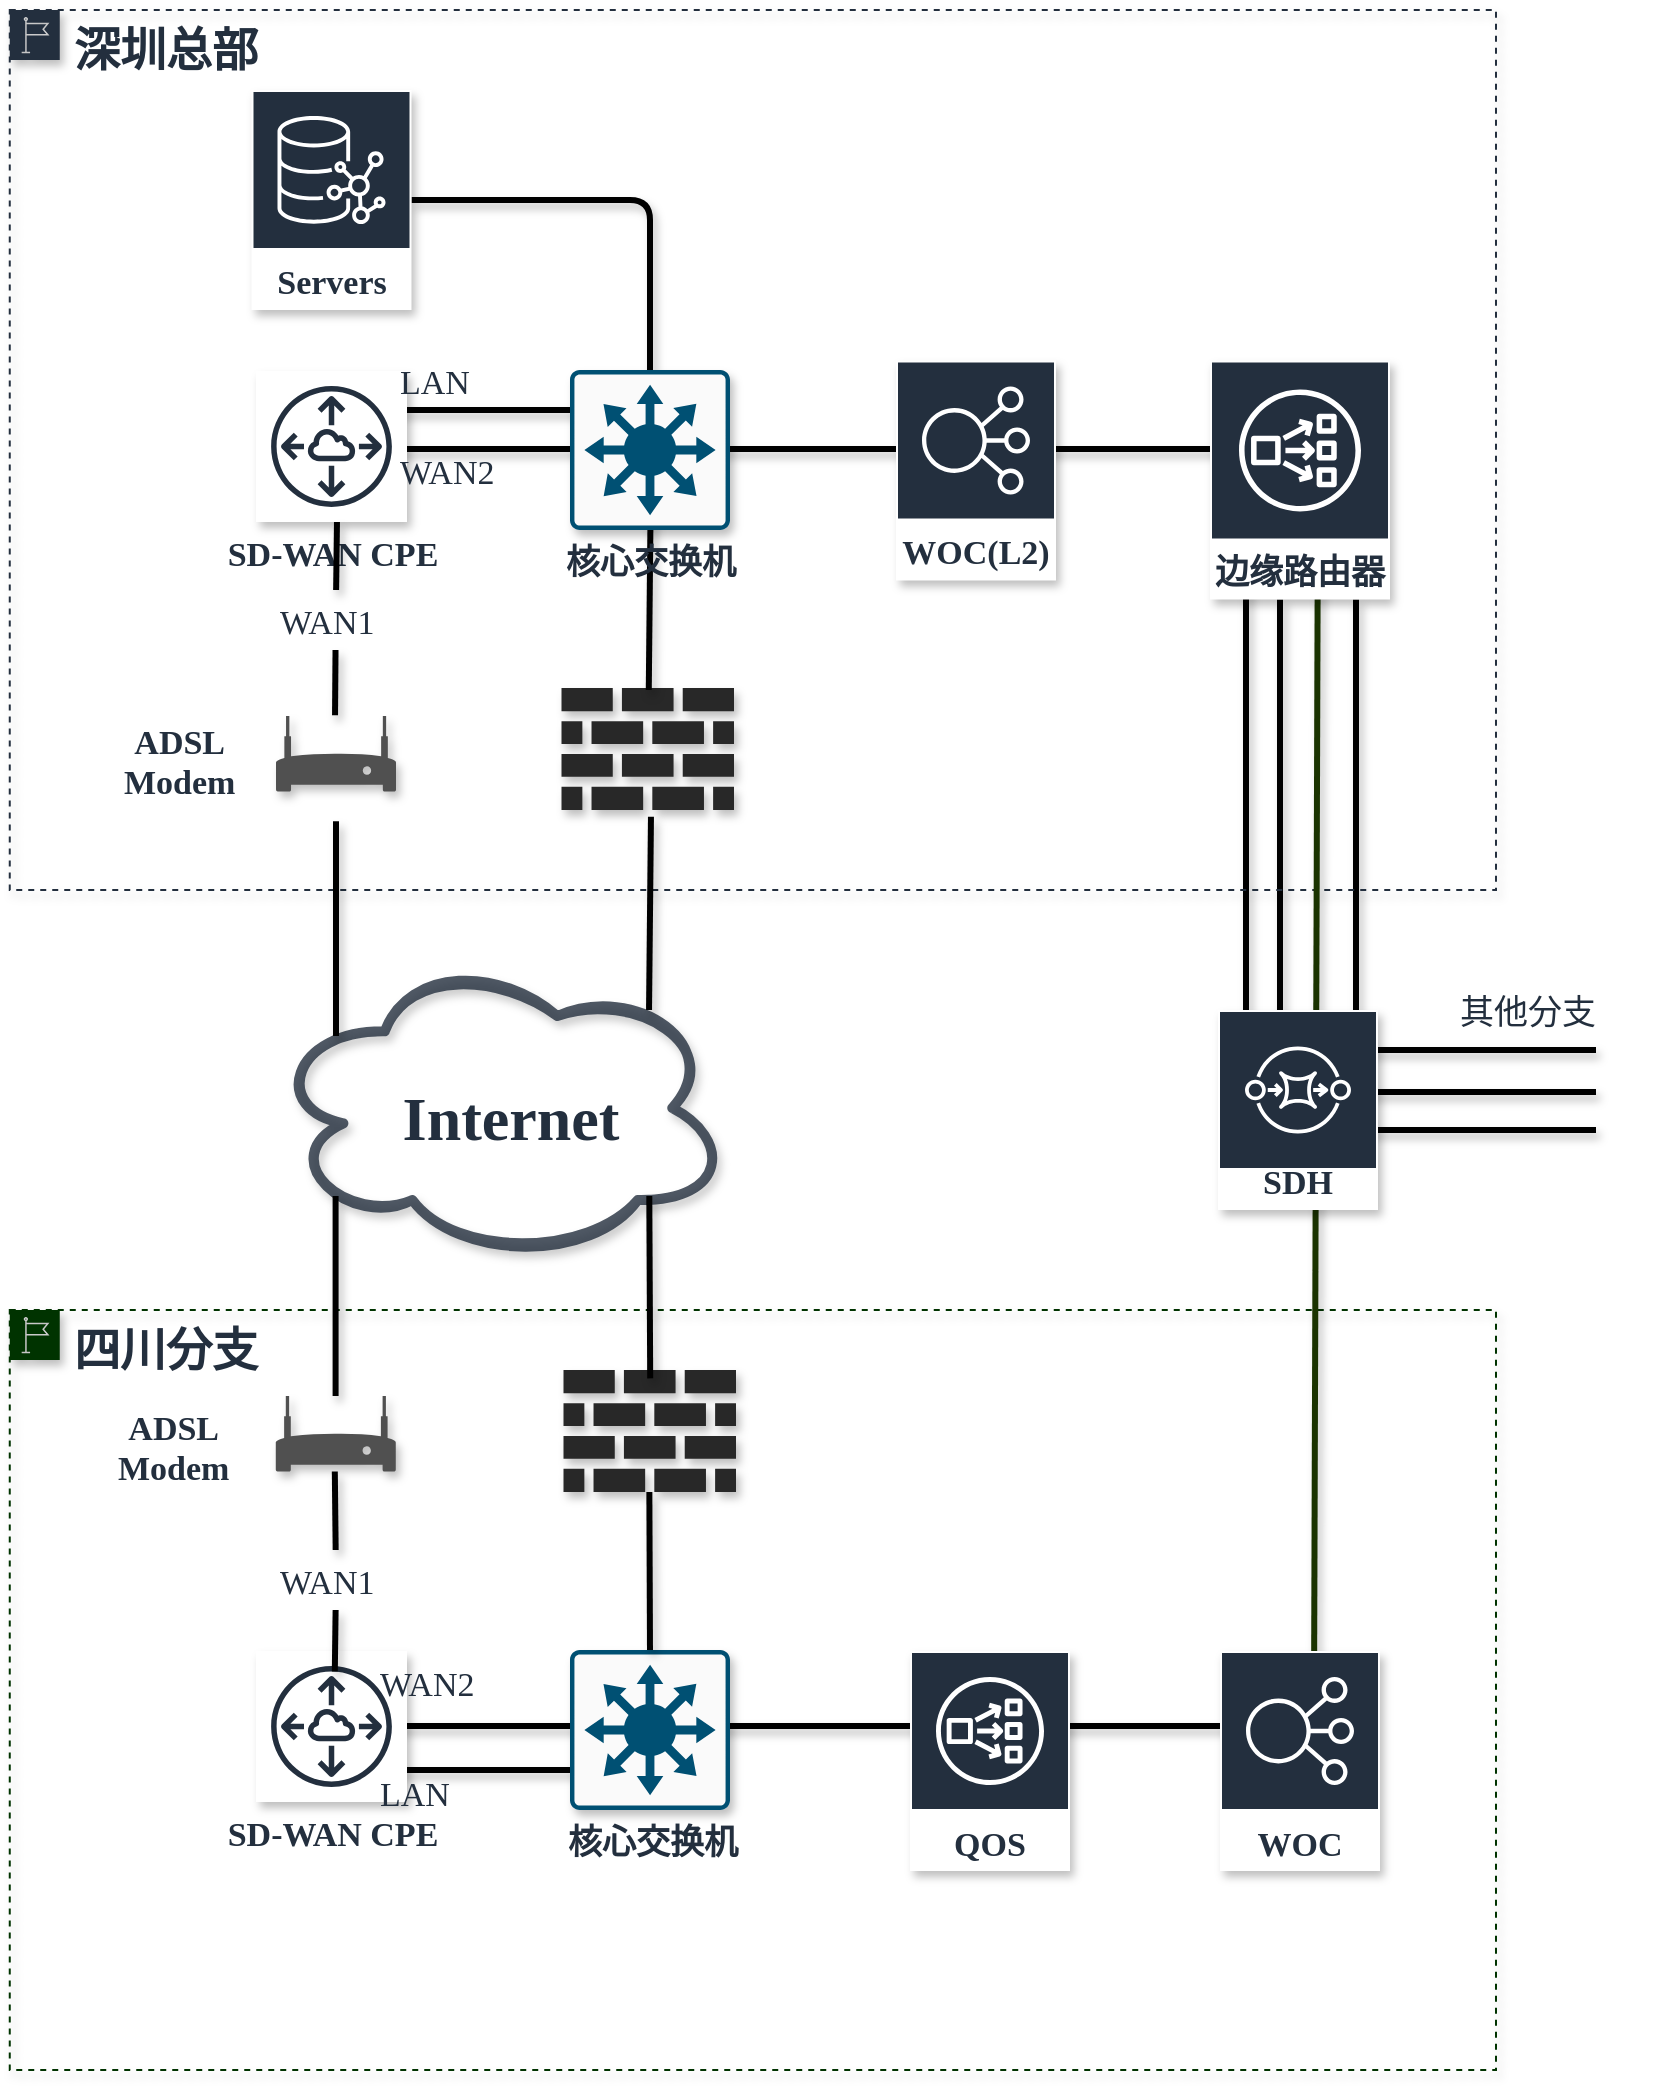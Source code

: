 <mxfile version="14.4.3" type="github" pages="7">
  <diagram id="_4hKqY-cZXE7VdDxUb8r" name="当前拓扑">
    <mxGraphModel dx="2036" dy="749" grid="1" gridSize="10" guides="1" tooltips="1" connect="1" arrows="1" fold="1" page="1" pageScale="1" pageWidth="827" pageHeight="1169" math="0" shadow="0">
      <root>
        <mxCell id="0" />
        <mxCell id="1" parent="0" />
        <mxCell id="GwWyR3rBbRq4rsdVJ9nQ-3" value="" style="edgeStyle=orthogonalEdgeStyle;rounded=0;orthogonalLoop=1;jettySize=auto;html=1;endArrow=none;endFill=0;strokeWidth=3;fontFamily=Verdana;fontSize=17;fontColor=#232F3E;shadow=1;" parent="1" edge="1">
          <mxGeometry relative="1" as="geometry">
            <mxPoint x="136.003" y="388" as="sourcePoint" />
            <mxPoint x="310" y="620" as="targetPoint" />
            <Array as="points">
              <mxPoint x="135" y="388" />
              <mxPoint x="135" y="620" />
            </Array>
          </mxGeometry>
        </mxCell>
        <mxCell id="GwWyR3rBbRq4rsdVJ9nQ-4" value="" style="edgeStyle=orthogonalEdgeStyle;rounded=0;orthogonalLoop=1;jettySize=auto;html=1;endArrow=none;endFill=0;strokeWidth=3;fontFamily=Verdana;fontSize=17;fontColor=#232F3E;shadow=1;" parent="1" source="y1TS2lOlESR9C19F99Ym-19" edge="1">
          <mxGeometry relative="1" as="geometry">
            <mxPoint x="136.003" y="428" as="sourcePoint" />
            <mxPoint x="310" y="660.0" as="targetPoint" />
            <Array as="points">
              <mxPoint x="190" y="660" />
            </Array>
          </mxGeometry>
        </mxCell>
        <mxCell id="GwWyR3rBbRq4rsdVJ9nQ-5" value="" style="edgeStyle=orthogonalEdgeStyle;rounded=0;orthogonalLoop=1;jettySize=auto;html=1;endArrow=none;endFill=0;strokeWidth=3;fontFamily=Verdana;fontSize=17;fontColor=#232F3E;shadow=1;" parent="1" source="y1TS2lOlESR9C19F99Ym-19" edge="1">
          <mxGeometry relative="1" as="geometry">
            <mxPoint x="136.003" y="409" as="sourcePoint" />
            <mxPoint x="310" y="641.0" as="targetPoint" />
            <Array as="points">
              <mxPoint x="152" y="641" />
            </Array>
          </mxGeometry>
        </mxCell>
        <mxCell id="y1TS2lOlESR9C19F99Ym-15" value="&lt;font color=&quot;#232f3e&quot; style=&quot;font-size: 23px&quot;&gt;深圳总部&lt;/font&gt;" style="outlineConnect=0;gradientColor=none;html=1;whiteSpace=wrap;fontSize=17;fontStyle=1;shape=mxgraph.aws4.group;grIcon=mxgraph.aws4.group_region;fillColor=none;verticalAlign=top;align=left;spacingLeft=30;fontColor=#879196;dashed=1;fontFamily=Verdana;strokeColor=#232F3E;shadow=1;" parent="1" vertex="1">
          <mxGeometry x="-483.12" y="100" width="743.12" height="440" as="geometry" />
        </mxCell>
        <mxCell id="6HWAWPdmaSq0jBFPjw99-8" style="rounded=0;orthogonalLoop=1;jettySize=auto;html=1;fontSize=17;fontColor=#232F3E;fontFamily=Verdana;fontStyle=1;endArrow=none;endFill=0;strokeWidth=3;shadow=1;" parent="1" edge="1">
          <mxGeometry x="-153.32" y="237.94" as="geometry">
            <mxPoint x="-157.0" y="300.0" as="sourcePoint" />
            <mxPoint x="-300.0" y="300.0" as="targetPoint" />
          </mxGeometry>
        </mxCell>
        <mxCell id="y1TS2lOlESR9C19F99Ym-71" value="&lt;font color=&quot;#232f3e&quot; style=&quot;font-size: 23px&quot;&gt;四川分支&lt;/font&gt;" style="outlineConnect=0;gradientColor=none;html=1;whiteSpace=wrap;fontSize=17;fontStyle=1;shape=mxgraph.aws4.group;grIcon=mxgraph.aws4.group_region;fillColor=none;verticalAlign=top;align=left;spacingLeft=30;fontColor=#879196;dashed=1;fontFamily=Verdana;strokeColor=#003300;shadow=1;" parent="1" vertex="1">
          <mxGeometry x="-483.12" y="750" width="743.12" height="380" as="geometry" />
        </mxCell>
        <mxCell id="6HWAWPdmaSq0jBFPjw99-2" style="rounded=0;orthogonalLoop=1;jettySize=auto;html=1;fontSize=17;fontColor=#232F3E;fontFamily=Verdana;fontStyle=1;endArrow=none;endFill=0;strokeWidth=3;shadow=1;" parent="1" edge="1">
          <mxGeometry x="-162.94" y="917.94" as="geometry">
            <mxPoint x="-166.62" y="980" as="sourcePoint" />
            <mxPoint x="-309.62" y="980" as="targetPoint" />
          </mxGeometry>
        </mxCell>
        <mxCell id="y1TS2lOlESR9C19F99Ym-70" value="" style="edgeStyle=none;rounded=0;orthogonalLoop=1;jettySize=auto;html=1;endArrow=none;endFill=0;strokeWidth=3;fontFamily=Verdana;fontSize=17;fontColor=#232F3E;shadow=1;strokeColor=#1A3300;" parent="1" edge="1">
          <mxGeometry relative="1" as="geometry">
            <mxPoint x="170.983" y="340.0" as="sourcePoint" />
            <mxPoint x="169.02" y="940" as="targetPoint" />
          </mxGeometry>
        </mxCell>
        <mxCell id="y1TS2lOlESR9C19F99Ym-62" style="rounded=0;orthogonalLoop=1;jettySize=auto;html=1;fontSize=17;fontColor=#232F3E;fontFamily=Verdana;fontStyle=1;endArrow=none;endFill=0;strokeWidth=3;exitX=0.743;exitY=0.341;exitDx=0;exitDy=0;exitPerimeter=0;shadow=1;" parent="1" edge="1">
          <mxGeometry x="-173.32" y="257.44" as="geometry">
            <mxPoint x="162.57" y="319.5" as="sourcePoint" />
            <mxPoint x="-320.0" y="319.5" as="targetPoint" />
          </mxGeometry>
        </mxCell>
        <mxCell id="y1TS2lOlESR9C19F99Ym-58" style="rounded=0;orthogonalLoop=1;jettySize=auto;html=1;fontSize=17;fontColor=#232F3E;fontFamily=Verdana;fontStyle=1;endArrow=none;endFill=0;strokeWidth=3;exitX=0.743;exitY=0.341;exitDx=0;exitDy=0;exitPerimeter=0;shadow=1;" parent="1" edge="1">
          <mxGeometry x="-174.45" y="895.95" as="geometry">
            <mxPoint x="161.44" y="958.01" as="sourcePoint" />
            <mxPoint x="-321.13" y="958.01" as="targetPoint" />
          </mxGeometry>
        </mxCell>
        <mxCell id="y1TS2lOlESR9C19F99Ym-19" value="边缘路由器" style="outlineConnect=0;fontColor=#232F3E;gradientColor=none;strokeColor=#ffffff;fillColor=#232F3E;dashed=0;verticalLabelPosition=middle;verticalAlign=bottom;align=center;html=1;whiteSpace=wrap;fontSize=17;fontStyle=1;spacing=3;shape=mxgraph.aws4.productIcon;prIcon=mxgraph.aws4.network_load_balancer;fontFamily=Verdana;shadow=1;" parent="1" vertex="1">
          <mxGeometry x="117" y="275.25" width="90" height="119.5" as="geometry" />
        </mxCell>
        <mxCell id="y1TS2lOlESR9C19F99Ym-72" style="edgeStyle=orthogonalEdgeStyle;rounded=1;orthogonalLoop=1;jettySize=auto;html=1;entryX=0.5;entryY=0;entryDx=0;entryDy=0;entryPerimeter=0;endArrow=none;endFill=0;strokeWidth=3;fontFamily=Verdana;fontSize=17;fontColor=#232F3E;sketch=0;shadow=1;" parent="1" source="y1TS2lOlESR9C19F99Ym-20" target="y1TS2lOlESR9C19F99Ym-27" edge="1">
          <mxGeometry relative="1" as="geometry" />
        </mxCell>
        <mxCell id="y1TS2lOlESR9C19F99Ym-20" value="Servers" style="outlineConnect=0;fontColor=#232F3E;gradientColor=none;strokeColor=#ffffff;fillColor=#232F3E;dashed=0;verticalLabelPosition=middle;verticalAlign=bottom;align=center;html=1;whiteSpace=wrap;fontSize=17;fontStyle=1;spacing=3;shape=mxgraph.aws4.productIcon;prIcon=mxgraph.aws4.neptune;fontFamily=Verdana;shadow=1;" parent="1" vertex="1">
          <mxGeometry x="-362.25" y="140" width="80" height="110" as="geometry" />
        </mxCell>
        <mxCell id="y1TS2lOlESR9C19F99Ym-29" value="SD-WAN CPE" style="outlineConnect=0;fontColor=#232F3E;gradientColor=none;strokeColor=#232F3E;fillColor=#ffffff;dashed=0;verticalLabelPosition=bottom;verticalAlign=top;align=center;html=1;fontSize=17;fontStyle=1;aspect=fixed;shape=mxgraph.aws4.resourceIcon;resIcon=mxgraph.aws4.peering;fontFamily=Verdana;shadow=1;" parent="1" vertex="1">
          <mxGeometry x="-360" y="280.5" width="75.5" height="75.5" as="geometry" />
        </mxCell>
        <mxCell id="y1TS2lOlESR9C19F99Ym-30" value="" style="pointerEvents=1;shadow=1;dashed=0;html=1;strokeColor=none;fillColor=#505050;labelPosition=center;verticalLabelPosition=bottom;verticalAlign=top;outlineConnect=0;align=center;shape=mxgraph.office.devices.modem;fontSize=17;fontColor=#232F3E;fontFamily=Verdana;fontStyle=1" parent="1" vertex="1">
          <mxGeometry x="-350" y="453" width="60" height="37.78" as="geometry" />
        </mxCell>
        <mxCell id="y1TS2lOlESR9C19F99Ym-31" value="" style="verticalLabelPosition=bottom;html=1;fillColor=#282828;strokeColor=none;verticalAlign=top;pointerEvents=1;align=center;shape=mxgraph.cisco_safe.security_icons.firewall;dashed=0;fontSize=17;fontColor=#232F3E;fontFamily=Verdana;fontStyle=1;shadow=1;" parent="1" vertex="1">
          <mxGeometry x="-206.25" y="780" width="86.25" height="60.98" as="geometry" />
        </mxCell>
        <mxCell id="y1TS2lOlESR9C19F99Ym-32" value="" style="pointerEvents=1;shadow=1;dashed=0;html=1;strokeColor=none;fillColor=#505050;labelPosition=center;verticalLabelPosition=bottom;verticalAlign=top;outlineConnect=0;align=center;shape=mxgraph.office.devices.modem;fontSize=17;fontColor=#232F3E;fontFamily=Verdana;fontStyle=1" parent="1" vertex="1">
          <mxGeometry x="-350.12" y="793" width="60" height="37.78" as="geometry" />
        </mxCell>
        <mxCell id="y1TS2lOlESR9C19F99Ym-33" value="WOC" style="outlineConnect=0;fontColor=#232F3E;gradientColor=none;strokeColor=#ffffff;fillColor=#232F3E;dashed=0;verticalLabelPosition=middle;verticalAlign=bottom;align=center;html=1;whiteSpace=wrap;fontSize=17;fontStyle=1;spacing=3;shape=mxgraph.aws4.productIcon;prIcon=mxgraph.aws4.elastic_load_balancing;fontFamily=Verdana;shadow=1;" parent="1" vertex="1">
          <mxGeometry x="122" y="920.5" width="80" height="110" as="geometry" />
        </mxCell>
        <mxCell id="y1TS2lOlESR9C19F99Ym-34" value="SDH" style="outlineConnect=0;fontColor=#232F3E;gradientColor=none;strokeColor=#ffffff;fillColor=#232F3E;dashed=0;verticalLabelPosition=middle;verticalAlign=bottom;align=center;html=1;whiteSpace=wrap;fontSize=17;fontStyle=1;spacing=3;shape=mxgraph.aws4.productIcon;prIcon=mxgraph.aws4.sqs;fontFamily=Verdana;shadow=1;" parent="1" vertex="1">
          <mxGeometry x="121" y="600" width="80" height="100" as="geometry" />
        </mxCell>
        <mxCell id="y1TS2lOlESR9C19F99Ym-35" value="QOS" style="outlineConnect=0;fontColor=#232F3E;gradientColor=none;strokeColor=#ffffff;fillColor=#232F3E;dashed=0;verticalLabelPosition=middle;verticalAlign=bottom;align=center;html=1;whiteSpace=wrap;fontSize=17;fontStyle=1;spacing=3;shape=mxgraph.aws4.productIcon;prIcon=mxgraph.aws4.network_load_balancer;fontFamily=Verdana;shadow=1;" parent="1" vertex="1">
          <mxGeometry x="-33" y="920.5" width="80" height="110" as="geometry" />
        </mxCell>
        <mxCell id="y1TS2lOlESR9C19F99Ym-36" value="" style="points=[[0.015,0.015,0],[0.985,0.015,0],[0.985,0.985,0],[0.015,0.985,0],[0.25,0,0],[0.5,0,0],[0.75,0,0],[1,0.25,0],[1,0.5,0],[1,0.75,0],[0.75,1,0],[0.5,1,0],[0.25,1,0],[0,0.75,0],[0,0.5,0],[0,0.25,0]];verticalLabelPosition=bottom;html=1;verticalAlign=top;aspect=fixed;align=center;pointerEvents=1;shape=mxgraph.cisco19.rect;prIcon=l3_switch;fillColor=#FAFAFA;strokeColor=#005073;dashed=0;fontSize=17;fontColor=#232F3E;fontFamily=Verdana;fontStyle=1;shadow=1;" parent="1" vertex="1">
          <mxGeometry x="-203" y="920" width="80" height="80" as="geometry" />
        </mxCell>
        <mxCell id="y1TS2lOlESR9C19F99Ym-37" value="SD-WAN CPE" style="outlineConnect=0;fontColor=#232F3E;gradientColor=none;strokeColor=#232F3E;fillColor=#ffffff;dashed=0;verticalLabelPosition=bottom;verticalAlign=top;align=center;html=1;fontSize=17;fontStyle=1;aspect=fixed;shape=mxgraph.aws4.resourceIcon;resIcon=mxgraph.aws4.peering;fontFamily=Verdana;shadow=1;" parent="1" vertex="1">
          <mxGeometry x="-360" y="920.5" width="75.5" height="75.5" as="geometry" />
        </mxCell>
        <mxCell id="y1TS2lOlESR9C19F99Ym-48" value="" style="group;shadow=1;" parent="1" vertex="1" connectable="0">
          <mxGeometry x="-353.12" y="572.34" width="230" height="155.33" as="geometry" />
        </mxCell>
        <mxCell id="y1TS2lOlESR9C19F99Ym-44" value="" style="ellipse;shape=cloud;whiteSpace=wrap;html=1;dashed=0;fontSize=17;fontColor=#232F3E;fontStyle=1;verticalAlign=bottom;spacing=3;strokeColor=#232F3E;fillColor=none;strokeWidth=5;perimeterSpacing=2;opacity=80;shadow=1;sketch=1;fontFamily=Verdana;" parent="y1TS2lOlESR9C19F99Ym-48" vertex="1">
          <mxGeometry width="230" height="153.33" as="geometry" />
        </mxCell>
        <mxCell id="y1TS2lOlESR9C19F99Ym-45" value="&lt;font style=&quot;font-size: 31px&quot;&gt;Internet&lt;/font&gt;" style="text;html=1;align=center;verticalAlign=middle;resizable=0;points=[];autosize=1;fontSize=17;fontColor=#232F3E;fontFamily=Verdana;fontStyle=1;shadow=1;" parent="y1TS2lOlESR9C19F99Ym-48" vertex="1">
          <mxGeometry x="40.12" y="66.66" width="160" height="30" as="geometry" />
        </mxCell>
        <mxCell id="y1TS2lOlESR9C19F99Ym-52" style="rounded=0;orthogonalLoop=1;jettySize=auto;html=1;fontSize=17;fontColor=#232F3E;fontFamily=Verdana;fontStyle=1;endArrow=none;endFill=0;strokeWidth=3;shadow=1;" parent="y1TS2lOlESR9C19F99Ym-48" edge="1">
          <mxGeometry x="-320" y="502.34" as="geometry">
            <mxPoint x="33.12" y="40.66" as="sourcePoint" />
            <mxPoint x="33.12" y="-66.737" as="targetPoint" />
          </mxGeometry>
        </mxCell>
        <mxCell id="y1TS2lOlESR9C19F99Ym-38" style="rounded=0;orthogonalLoop=1;jettySize=auto;html=1;fontSize=17;fontColor=#232F3E;fontFamily=Verdana;fontStyle=1;entryX=0.807;entryY=0.821;entryDx=0;entryDy=0;entryPerimeter=0;endArrow=none;endFill=0;strokeWidth=3;shadow=1;" parent="1" edge="1">
          <mxGeometry x="-320.2" y="690" as="geometry">
            <mxPoint x="-162.9" y="784.186" as="sourcePoint" />
            <mxPoint x="-163.352" y="693" as="targetPoint" />
          </mxGeometry>
        </mxCell>
        <mxCell id="y1TS2lOlESR9C19F99Ym-47" style="rounded=0;orthogonalLoop=1;jettySize=auto;html=1;fontSize=17;fontColor=#232F3E;fontFamily=Verdana;fontStyle=1;endArrow=none;endFill=0;strokeWidth=3;shadow=1;" parent="1" edge="1">
          <mxGeometry x="-320.2" y="690" as="geometry">
            <mxPoint x="-320.2" y="793" as="sourcePoint" />
            <mxPoint x="-320.2" y="693.037" as="targetPoint" />
          </mxGeometry>
        </mxCell>
        <mxCell id="y1TS2lOlESR9C19F99Ym-55" value="&lt;div style=&quot;text-align: center&quot;&gt;&lt;font face=&quot;verdana&quot;&gt;&lt;b&gt;ADSL&lt;/b&gt;&lt;/font&gt;&lt;/div&gt;&lt;div style=&quot;text-align: center&quot;&gt;&lt;font face=&quot;verdana&quot;&gt;&lt;b&gt;Modem&lt;/b&gt;&lt;/font&gt;&lt;/div&gt;" style="text;whiteSpace=wrap;html=1;fontSize=17;fontFamily=Verdana;fontColor=#232F3E;shadow=1;" parent="1" vertex="1">
          <mxGeometry x="-431.12" y="793" width="78" height="40" as="geometry" />
        </mxCell>
        <mxCell id="y1TS2lOlESR9C19F99Ym-56" style="rounded=0;orthogonalLoop=1;jettySize=auto;html=1;fontSize=17;fontColor=#232F3E;fontFamily=Verdana;fontStyle=1;endArrow=none;endFill=0;strokeWidth=3;shadow=1;" parent="1" source="6HWAWPdmaSq0jBFPjw99-1" edge="1">
          <mxGeometry x="-320.59" y="827.74" as="geometry">
            <mxPoint x="-320.59" y="930.74" as="sourcePoint" />
            <mxPoint x="-320.59" y="830.777" as="targetPoint" />
          </mxGeometry>
        </mxCell>
        <mxCell id="y1TS2lOlESR9C19F99Ym-57" style="rounded=0;orthogonalLoop=1;jettySize=auto;html=1;fontSize=17;fontColor=#232F3E;fontFamily=Verdana;fontStyle=1;endArrow=none;endFill=0;strokeWidth=3;exitX=0.5;exitY=0;exitDx=0;exitDy=0;exitPerimeter=0;shadow=1;" parent="1" source="y1TS2lOlESR9C19F99Ym-36" edge="1">
          <mxGeometry x="-163.32" y="837.94" as="geometry">
            <mxPoint x="-163.32" y="940.94" as="sourcePoint" />
            <mxPoint x="-163.32" y="840.977" as="targetPoint" />
          </mxGeometry>
        </mxCell>
        <mxCell id="y1TS2lOlESR9C19F99Ym-23" value="" style="verticalLabelPosition=bottom;html=1;fillColor=#282828;strokeColor=none;verticalAlign=top;pointerEvents=1;align=center;shape=mxgraph.cisco_safe.security_icons.firewall;dashed=0;fontSize=17;fontColor=#232F3E;fontFamily=Verdana;fontStyle=1;shadow=1;" parent="1" vertex="1">
          <mxGeometry x="-207.25" y="439.02" width="86.25" height="60.98" as="geometry" />
        </mxCell>
        <mxCell id="y1TS2lOlESR9C19F99Ym-66" value="" style="edgeStyle=none;rounded=0;orthogonalLoop=1;jettySize=auto;html=1;endArrow=none;endFill=0;strokeWidth=3;fontFamily=Verdana;fontSize=17;fontColor=#232F3E;shadow=1;" parent="1" edge="1">
          <mxGeometry relative="1" as="geometry">
            <mxPoint x="-162.517" y="503.34" as="sourcePoint" />
            <mxPoint x="-163.48" y="600" as="targetPoint" />
          </mxGeometry>
        </mxCell>
        <mxCell id="y1TS2lOlESR9C19F99Ym-67" value="" style="edgeStyle=none;rounded=0;orthogonalLoop=1;jettySize=auto;html=1;endArrow=none;endFill=0;strokeWidth=3;fontFamily=Verdana;fontSize=17;fontColor=#232F3E;shadow=1;" parent="1" edge="1">
          <mxGeometry relative="1" as="geometry">
            <mxPoint x="-162.647" y="343.34" as="sourcePoint" />
            <mxPoint x="-163.61" y="440.0" as="targetPoint" />
          </mxGeometry>
        </mxCell>
        <mxCell id="y1TS2lOlESR9C19F99Ym-27" value="" style="points=[[0.015,0.015,0],[0.985,0.015,0],[0.985,0.985,0],[0.015,0.985,0],[0.25,0,0],[0.5,0,0],[0.75,0,0],[1,0.25,0],[1,0.5,0],[1,0.75,0],[0.75,1,0],[0.5,1,0],[0.25,1,0],[0,0.75,0],[0,0.5,0],[0,0.25,0]];verticalLabelPosition=bottom;html=1;verticalAlign=top;aspect=fixed;align=center;pointerEvents=1;shape=mxgraph.cisco19.rect;prIcon=l3_switch;fillColor=#FAFAFA;strokeColor=#005073;dashed=0;fontSize=17;fontColor=#232F3E;fontFamily=Verdana;fontStyle=1;shadow=1;" parent="1" vertex="1">
          <mxGeometry x="-203" y="280" width="80" height="80" as="geometry" />
        </mxCell>
        <mxCell id="y1TS2lOlESR9C19F99Ym-68" value="" style="edgeStyle=none;rounded=0;orthogonalLoop=1;jettySize=auto;html=1;endArrow=none;endFill=0;strokeWidth=3;fontFamily=Verdana;fontSize=17;fontColor=#232F3E;shadow=1;" parent="1" source="6HWAWPdmaSq0jBFPjw99-9" edge="1">
          <mxGeometry relative="1" as="geometry">
            <mxPoint x="-319.517" y="356.0" as="sourcePoint" />
            <mxPoint x="-320.48" y="452.66" as="targetPoint" />
          </mxGeometry>
        </mxCell>
        <mxCell id="y1TS2lOlESR9C19F99Ym-69" value="&lt;div style=&quot;text-align: center&quot;&gt;&lt;font face=&quot;verdana&quot;&gt;&lt;b&gt;ADSL&lt;/b&gt;&lt;/font&gt;&lt;/div&gt;&lt;div style=&quot;text-align: center&quot;&gt;&lt;font face=&quot;verdana&quot;&gt;&lt;b&gt;Modem&lt;/b&gt;&lt;/font&gt;&lt;/div&gt;" style="text;whiteSpace=wrap;html=1;fontSize=17;fontFamily=Verdana;fontColor=#232F3E;shadow=1;" parent="1" vertex="1">
          <mxGeometry x="-428.12" y="449.51" width="78" height="40" as="geometry" />
        </mxCell>
        <mxCell id="y1TS2lOlESR9C19F99Ym-73" value="&lt;div style=&quot;text-align: center&quot;&gt;&lt;font face=&quot;verdana&quot;&gt;&lt;b&gt;核心交换机&lt;/b&gt;&lt;/font&gt;&lt;/div&gt;" style="text;whiteSpace=wrap;html=1;fontSize=17;fontFamily=Verdana;fontColor=#232F3E;shadow=1;" parent="1" vertex="1">
          <mxGeometry x="-207.25" y="360" width="100" height="40" as="geometry" />
        </mxCell>
        <mxCell id="y1TS2lOlESR9C19F99Ym-75" value="&lt;div style=&quot;text-align: center&quot;&gt;&lt;font face=&quot;verdana&quot;&gt;&lt;b&gt;核心交换机&lt;/b&gt;&lt;/font&gt;&lt;/div&gt;" style="text;whiteSpace=wrap;html=1;fontSize=17;fontFamily=Verdana;fontColor=#232F3E;shadow=1;" parent="1" vertex="1">
          <mxGeometry x="-206.25" y="1000" width="100" height="40" as="geometry" />
        </mxCell>
        <mxCell id="6HWAWPdmaSq0jBFPjw99-5" value="&lt;font face=&quot;verdana&quot;&gt;WAN2&lt;/font&gt;" style="text;whiteSpace=wrap;html=1;fontSize=17;fontFamily=Verdana;fontColor=#232F3E;shadow=1;" parent="1" vertex="1">
          <mxGeometry x="-300" y="920.5" width="60" height="40" as="geometry" />
        </mxCell>
        <mxCell id="6HWAWPdmaSq0jBFPjw99-7" value="&lt;font face=&quot;verdana&quot;&gt;LAN&lt;/font&gt;" style="text;whiteSpace=wrap;html=1;fontSize=17;fontFamily=Verdana;fontColor=#232F3E;shadow=1;" parent="1" vertex="1">
          <mxGeometry x="-300" y="976" width="60" height="40" as="geometry" />
        </mxCell>
        <mxCell id="6HWAWPdmaSq0jBFPjw99-10" value="&lt;font face=&quot;verdana&quot;&gt;WAN2&lt;/font&gt;" style="text;whiteSpace=wrap;html=1;fontSize=17;fontFamily=Verdana;fontColor=#232F3E;shadow=1;" parent="1" vertex="1">
          <mxGeometry x="-290" y="315" width="60" height="40" as="geometry" />
        </mxCell>
        <mxCell id="6HWAWPdmaSq0jBFPjw99-11" value="&lt;font face=&quot;verdana&quot;&gt;LAN&lt;/font&gt;" style="text;whiteSpace=wrap;html=1;fontSize=17;fontFamily=Verdana;fontColor=#232F3E;shadow=1;" parent="1" vertex="1">
          <mxGeometry x="-290" y="270" width="60" height="40" as="geometry" />
        </mxCell>
        <mxCell id="6HWAWPdmaSq0jBFPjw99-9" value="&lt;font face=&quot;verdana&quot;&gt;WAN1&lt;/font&gt;" style="text;whiteSpace=wrap;html=1;fontSize=17;fontFamily=Verdana;fontColor=#232F3E;shadow=1;" parent="1" vertex="1">
          <mxGeometry x="-350.12" y="390" width="60" height="30" as="geometry" />
        </mxCell>
        <mxCell id="6HWAWPdmaSq0jBFPjw99-12" value="" style="edgeStyle=none;rounded=0;orthogonalLoop=1;jettySize=auto;html=1;endArrow=none;endFill=0;strokeWidth=3;fontFamily=Verdana;fontSize=17;fontColor=#232F3E;shadow=1;" parent="1" target="6HWAWPdmaSq0jBFPjw99-9" edge="1">
          <mxGeometry relative="1" as="geometry">
            <mxPoint x="-319.517" y="356.0" as="sourcePoint" />
            <mxPoint x="-320.48" y="452.66" as="targetPoint" />
          </mxGeometry>
        </mxCell>
        <mxCell id="6HWAWPdmaSq0jBFPjw99-1" value="&lt;font face=&quot;verdana&quot;&gt;WAN1&lt;/font&gt;" style="text;whiteSpace=wrap;html=1;fontSize=17;fontFamily=Verdana;fontColor=#232F3E;shadow=1;" parent="1" vertex="1">
          <mxGeometry x="-350" y="870" width="60" height="30" as="geometry" />
        </mxCell>
        <mxCell id="6HWAWPdmaSq0jBFPjw99-13" style="rounded=0;orthogonalLoop=1;jettySize=auto;html=1;fontSize=17;fontColor=#232F3E;fontFamily=Verdana;fontStyle=1;endArrow=none;endFill=0;strokeWidth=3;shadow=1;" parent="1" target="6HWAWPdmaSq0jBFPjw99-1" edge="1">
          <mxGeometry x="-320.59" y="827.74" as="geometry">
            <mxPoint x="-320.59" y="930.74" as="sourcePoint" />
            <mxPoint x="-320.59" y="830.777" as="targetPoint" />
          </mxGeometry>
        </mxCell>
        <mxCell id="GwWyR3rBbRq4rsdVJ9nQ-6" value="&lt;div style=&quot;text-align: center&quot;&gt;&lt;font face=&quot;verdana&quot;&gt;其他分支&lt;/font&gt;&lt;/div&gt;" style="text;whiteSpace=wrap;html=1;fontSize=17;fontFamily=Verdana;fontColor=#232F3E;shadow=1;" parent="1" vertex="1">
          <mxGeometry x="240" y="585" width="100" height="40" as="geometry" />
        </mxCell>
        <mxCell id="X8nY1twtczKaxMcMoU8X-1" value="WOC(L2)" style="outlineConnect=0;fontColor=#232F3E;gradientColor=none;strokeColor=#ffffff;fillColor=#232F3E;dashed=0;verticalLabelPosition=middle;verticalAlign=bottom;align=center;html=1;whiteSpace=wrap;fontSize=17;fontStyle=1;spacing=3;shape=mxgraph.aws4.productIcon;prIcon=mxgraph.aws4.elastic_load_balancing;fontFamily=Verdana;shadow=1;" parent="1" vertex="1">
          <mxGeometry x="-40" y="275.25" width="80" height="110" as="geometry" />
        </mxCell>
      </root>
    </mxGraphModel>
  </diagram>
  <diagram name="方案1" id="Rpep03PjDs-hDXbfZKHn">
    <mxGraphModel dx="2391" dy="862" grid="1" gridSize="10" guides="1" tooltips="1" connect="1" arrows="1" fold="1" page="1" pageScale="1" pageWidth="827" pageHeight="1169" math="0" shadow="0">
      <root>
        <mxCell id="Nw8d3IWTRtAiIFlKGtLO-0" />
        <mxCell id="Nw8d3IWTRtAiIFlKGtLO-1" parent="Nw8d3IWTRtAiIFlKGtLO-0" />
        <mxCell id="PLxgJ32HpcGlAlHRuwnZ-0" value="" style="edgeStyle=orthogonalEdgeStyle;rounded=0;orthogonalLoop=1;jettySize=auto;html=1;endArrow=none;endFill=0;strokeWidth=3;fontFamily=Verdana;fontSize=17;fontColor=#232F3E;shadow=1;" edge="1" parent="Nw8d3IWTRtAiIFlKGtLO-1">
          <mxGeometry relative="1" as="geometry">
            <mxPoint x="289.003" y="387.16" as="sourcePoint" />
            <mxPoint x="463" y="619.16" as="targetPoint" />
            <Array as="points">
              <mxPoint x="288" y="387.16" />
              <mxPoint x="288" y="619.16" />
            </Array>
          </mxGeometry>
        </mxCell>
        <mxCell id="PLxgJ32HpcGlAlHRuwnZ-1" value="" style="edgeStyle=orthogonalEdgeStyle;rounded=0;orthogonalLoop=1;jettySize=auto;html=1;endArrow=none;endFill=0;strokeWidth=3;fontFamily=Verdana;fontSize=17;fontColor=#232F3E;shadow=1;" edge="1" parent="Nw8d3IWTRtAiIFlKGtLO-1" source="PLxgJ32HpcGlAlHRuwnZ-3">
          <mxGeometry relative="1" as="geometry">
            <mxPoint x="289.003" y="427.16" as="sourcePoint" />
            <mxPoint x="463" y="659.16" as="targetPoint" />
            <Array as="points">
              <mxPoint x="343" y="659.16" />
            </Array>
          </mxGeometry>
        </mxCell>
        <mxCell id="PLxgJ32HpcGlAlHRuwnZ-2" value="" style="edgeStyle=orthogonalEdgeStyle;rounded=0;orthogonalLoop=1;jettySize=auto;html=1;endArrow=none;endFill=0;strokeWidth=3;fontFamily=Verdana;fontSize=17;fontColor=#232F3E;shadow=1;" edge="1" parent="Nw8d3IWTRtAiIFlKGtLO-1" source="PLxgJ32HpcGlAlHRuwnZ-3">
          <mxGeometry relative="1" as="geometry">
            <mxPoint x="289.003" y="408.16" as="sourcePoint" />
            <mxPoint x="463" y="640.16" as="targetPoint" />
            <Array as="points">
              <mxPoint x="305" y="640.16" />
            </Array>
          </mxGeometry>
        </mxCell>
        <mxCell id="Jh1wmUyM6XVLhFhpvR4U-4" style="rounded=0;orthogonalLoop=1;jettySize=auto;html=1;fontSize=17;fontColor=#232F3E;fontFamily=Verdana;fontStyle=1;endArrow=none;endFill=0;strokeWidth=3;shadow=1;" parent="Nw8d3IWTRtAiIFlKGtLO-1" edge="1">
          <mxGeometry x="-3.32" y="231.94" as="geometry">
            <mxPoint x="-7" y="294.0" as="sourcePoint" />
            <mxPoint x="-150" y="294.0" as="targetPoint" />
          </mxGeometry>
        </mxCell>
        <mxCell id="Nw8d3IWTRtAiIFlKGtLO-34" value="&lt;font color=&quot;#232f3e&quot; style=&quot;font-size: 23px&quot;&gt;四川分支&lt;/font&gt;" style="outlineConnect=0;gradientColor=none;html=1;whiteSpace=wrap;fontSize=17;fontStyle=1;shape=mxgraph.aws4.group;grIcon=mxgraph.aws4.group_region;fillColor=none;verticalAlign=top;align=left;spacingLeft=30;fontColor=#879196;dashed=1;fontFamily=Verdana;strokeColor=#003300;shadow=1;" parent="Nw8d3IWTRtAiIFlKGtLO-1" vertex="1">
          <mxGeometry x="-362.12" y="750" width="792.12" height="380" as="geometry" />
        </mxCell>
        <mxCell id="Jh1wmUyM6XVLhFhpvR4U-0" style="rounded=0;orthogonalLoop=1;jettySize=auto;html=1;fontSize=17;fontColor=#232F3E;fontFamily=Verdana;fontStyle=1;endArrow=none;endFill=0;strokeWidth=3;shadow=1;" parent="Nw8d3IWTRtAiIFlKGtLO-1" edge="1">
          <mxGeometry x="-19.82" y="917.94" as="geometry">
            <mxPoint x="-23.5" y="980.0" as="sourcePoint" />
            <mxPoint x="-166.5" y="980.0" as="targetPoint" />
          </mxGeometry>
        </mxCell>
        <mxCell id="Nw8d3IWTRtAiIFlKGtLO-6" value="&lt;font color=&quot;#232f3e&quot; style=&quot;font-size: 23px&quot;&gt;深圳总部&lt;/font&gt;" style="outlineConnect=0;gradientColor=none;html=1;whiteSpace=wrap;fontSize=17;fontStyle=1;shape=mxgraph.aws4.group;grIcon=mxgraph.aws4.group_region;fillColor=none;verticalAlign=top;align=left;spacingLeft=30;fontColor=#879196;dashed=1;fontFamily=Verdana;strokeColor=#232F3E;shadow=1;" parent="Nw8d3IWTRtAiIFlKGtLO-1" vertex="1">
          <mxGeometry x="-362.12" y="100" width="792.12" height="440" as="geometry" />
        </mxCell>
        <mxCell id="Nw8d3IWTRtAiIFlKGtLO-2" value="" style="edgeStyle=none;rounded=0;orthogonalLoop=1;jettySize=auto;html=1;endArrow=none;endFill=0;strokeWidth=3;fontFamily=Verdana;fontSize=17;fontColor=#232F3E;shadow=1;" parent="Nw8d3IWTRtAiIFlKGtLO-1" edge="1">
          <mxGeometry relative="1" as="geometry">
            <mxPoint x="323.983" y="340.0" as="sourcePoint" />
            <mxPoint x="322.02" y="940" as="targetPoint" />
          </mxGeometry>
        </mxCell>
        <mxCell id="Nw8d3IWTRtAiIFlKGtLO-3" style="rounded=0;orthogonalLoop=1;jettySize=auto;html=1;fontSize=17;fontColor=#232F3E;fontFamily=Verdana;fontStyle=1;endArrow=none;endFill=0;strokeWidth=3;exitX=0.743;exitY=0.341;exitDx=0;exitDy=0;exitPerimeter=0;shadow=1;" parent="Nw8d3IWTRtAiIFlKGtLO-1" edge="1">
          <mxGeometry x="-3.32" y="257.23" as="geometry">
            <mxPoint x="332.57" y="319.29" as="sourcePoint" />
            <mxPoint x="-150.0" y="319.29" as="targetPoint" />
          </mxGeometry>
        </mxCell>
        <mxCell id="Nw8d3IWTRtAiIFlKGtLO-4" style="rounded=0;orthogonalLoop=1;jettySize=auto;html=1;fontSize=17;fontColor=#232F3E;fontFamily=Verdana;fontStyle=1;endArrow=none;endFill=0;strokeWidth=3;exitX=0.743;exitY=0.341;exitDx=0;exitDy=0;exitPerimeter=0;shadow=1;" parent="Nw8d3IWTRtAiIFlKGtLO-1" edge="1">
          <mxGeometry x="16.68" y="894.98" as="geometry">
            <mxPoint x="352.57" y="957.04" as="sourcePoint" />
            <mxPoint x="-130" y="957.04" as="targetPoint" />
          </mxGeometry>
        </mxCell>
        <mxCell id="Nw8d3IWTRtAiIFlKGtLO-5" value="WOC" style="outlineConnect=0;fontColor=#232F3E;gradientColor=none;strokeColor=#ffffff;fillColor=#232F3E;dashed=0;verticalLabelPosition=middle;verticalAlign=bottom;align=center;html=1;whiteSpace=wrap;fontSize=17;fontStyle=1;spacing=3;shape=mxgraph.aws4.productIcon;prIcon=mxgraph.aws4.elastic_load_balancing;fontFamily=Verdana;shadow=1;" parent="Nw8d3IWTRtAiIFlKGtLO-1" vertex="1">
          <mxGeometry x="283" y="918" width="80" height="110" as="geometry" />
        </mxCell>
        <mxCell id="Nw8d3IWTRtAiIFlKGtLO-7" value="QOS" style="outlineConnect=0;fontColor=#232F3E;gradientColor=none;strokeColor=#ffffff;fillColor=#232F3E;dashed=0;verticalLabelPosition=middle;verticalAlign=bottom;align=center;html=1;whiteSpace=wrap;fontSize=17;fontStyle=1;spacing=3;shape=mxgraph.aws4.productIcon;prIcon=mxgraph.aws4.network_load_balancer;fontFamily=Verdana;shadow=1;" parent="Nw8d3IWTRtAiIFlKGtLO-1" vertex="1">
          <mxGeometry x="120" y="918" width="80" height="110" as="geometry" />
        </mxCell>
        <mxCell id="Nw8d3IWTRtAiIFlKGtLO-8" style="edgeStyle=orthogonalEdgeStyle;rounded=1;orthogonalLoop=1;jettySize=auto;html=1;entryX=0.5;entryY=0;entryDx=0;entryDy=0;entryPerimeter=0;endArrow=none;endFill=0;strokeWidth=3;fontFamily=Verdana;fontSize=17;fontColor=#232F3E;sketch=0;shadow=1;" parent="Nw8d3IWTRtAiIFlKGtLO-1" source="Nw8d3IWTRtAiIFlKGtLO-9" target="Nw8d3IWTRtAiIFlKGtLO-31" edge="1">
          <mxGeometry relative="1" as="geometry" />
        </mxCell>
        <mxCell id="Nw8d3IWTRtAiIFlKGtLO-9" value="Servers" style="outlineConnect=0;fontColor=#232F3E;gradientColor=none;strokeColor=#ffffff;fillColor=#232F3E;dashed=0;verticalLabelPosition=middle;verticalAlign=bottom;align=center;html=1;whiteSpace=wrap;fontSize=17;fontStyle=1;spacing=3;shape=mxgraph.aws4.productIcon;prIcon=mxgraph.aws4.neptune;fontFamily=Verdana;shadow=1;" parent="Nw8d3IWTRtAiIFlKGtLO-1" vertex="1">
          <mxGeometry x="-203.12" y="120" width="80" height="110" as="geometry" />
        </mxCell>
        <mxCell id="Nw8d3IWTRtAiIFlKGtLO-10" value="SD-WAN CPE" style="outlineConnect=0;fontColor=#232F3E;gradientColor=none;strokeColor=#232F3E;fillColor=#ffffff;dashed=0;verticalLabelPosition=bottom;verticalAlign=top;align=center;html=1;fontSize=17;fontStyle=1;aspect=fixed;shape=mxgraph.aws4.resourceIcon;resIcon=mxgraph.aws4.peering;fontFamily=Verdana;shadow=1;" parent="Nw8d3IWTRtAiIFlKGtLO-1" vertex="1">
          <mxGeometry x="-48.88" y="280" width="75.5" height="75.5" as="geometry" />
        </mxCell>
        <mxCell id="Nw8d3IWTRtAiIFlKGtLO-11" value="" style="pointerEvents=1;shadow=1;dashed=0;html=1;strokeColor=none;fillColor=#505050;labelPosition=center;verticalLabelPosition=bottom;verticalAlign=top;outlineConnect=0;align=center;shape=mxgraph.office.devices.modem;fontSize=17;fontColor=#232F3E;fontFamily=Verdana;fontStyle=1" parent="Nw8d3IWTRtAiIFlKGtLO-1" vertex="1">
          <mxGeometry x="-38.88" y="452.5" width="60" height="37.78" as="geometry" />
        </mxCell>
        <mxCell id="Nw8d3IWTRtAiIFlKGtLO-12" value="" style="verticalLabelPosition=bottom;html=1;fillColor=#282828;strokeColor=none;verticalAlign=top;pointerEvents=1;align=center;shape=mxgraph.cisco_safe.security_icons.firewall;dashed=0;fontSize=17;fontColor=#232F3E;fontFamily=Verdana;fontStyle=1;shadow=1;" parent="Nw8d3IWTRtAiIFlKGtLO-1" vertex="1">
          <mxGeometry x="-206.25" y="780" width="86.25" height="60.98" as="geometry" />
        </mxCell>
        <mxCell id="Nw8d3IWTRtAiIFlKGtLO-13" value="" style="pointerEvents=1;shadow=1;dashed=0;html=1;strokeColor=none;fillColor=#505050;labelPosition=center;verticalLabelPosition=bottom;verticalAlign=top;outlineConnect=0;align=center;shape=mxgraph.office.devices.modem;fontSize=17;fontColor=#232F3E;fontFamily=Verdana;fontStyle=1" parent="Nw8d3IWTRtAiIFlKGtLO-1" vertex="1">
          <mxGeometry x="-39" y="792.5" width="60" height="37.78" as="geometry" />
        </mxCell>
        <mxCell id="Nw8d3IWTRtAiIFlKGtLO-15" value="SDH专线" style="outlineConnect=0;fontColor=#232F3E;gradientColor=none;strokeColor=#ffffff;fillColor=#232F3E;dashed=0;verticalLabelPosition=middle;verticalAlign=bottom;align=center;html=1;whiteSpace=wrap;fontSize=17;fontStyle=1;spacing=3;shape=mxgraph.aws4.productIcon;prIcon=mxgraph.aws4.sqs;fontFamily=Verdana;shadow=1;" parent="Nw8d3IWTRtAiIFlKGtLO-1" vertex="1">
          <mxGeometry x="276" y="600" width="80" height="100" as="geometry" />
        </mxCell>
        <mxCell id="Nw8d3IWTRtAiIFlKGtLO-17" value="" style="points=[[0.015,0.015,0],[0.985,0.015,0],[0.985,0.985,0],[0.015,0.985,0],[0.25,0,0],[0.5,0,0],[0.75,0,0],[1,0.25,0],[1,0.5,0],[1,0.75,0],[0.75,1,0],[0.5,1,0],[0.25,1,0],[0,0.75,0],[0,0.5,0],[0,0.25,0]];verticalLabelPosition=bottom;html=1;verticalAlign=top;aspect=fixed;align=center;pointerEvents=1;shape=mxgraph.cisco19.rect;prIcon=l3_switch;fillColor=#FAFAFA;strokeColor=#005073;dashed=0;fontSize=17;fontColor=#232F3E;fontFamily=Verdana;fontStyle=1;shadow=1;" parent="Nw8d3IWTRtAiIFlKGtLO-1" vertex="1">
          <mxGeometry x="-203" y="920" width="80" height="80" as="geometry" />
        </mxCell>
        <mxCell id="Nw8d3IWTRtAiIFlKGtLO-18" value="SD-WAN CPE" style="outlineConnect=0;fontColor=#232F3E;gradientColor=none;strokeColor=#232F3E;fillColor=#ffffff;dashed=0;verticalLabelPosition=bottom;verticalAlign=top;align=center;html=1;fontSize=17;fontStyle=1;aspect=fixed;shape=mxgraph.aws4.resourceIcon;resIcon=mxgraph.aws4.peering;fontFamily=Verdana;shadow=1;" parent="Nw8d3IWTRtAiIFlKGtLO-1" vertex="1">
          <mxGeometry x="-48.88" y="920" width="75.5" height="75.5" as="geometry" />
        </mxCell>
        <mxCell id="Nw8d3IWTRtAiIFlKGtLO-23" style="rounded=0;orthogonalLoop=1;jettySize=auto;html=1;fontSize=17;fontColor=#232F3E;fontFamily=Verdana;fontStyle=1;entryX=0.807;entryY=0.821;entryDx=0;entryDy=0;entryPerimeter=0;endArrow=none;endFill=0;strokeWidth=3;shadow=1;" parent="Nw8d3IWTRtAiIFlKGtLO-1" edge="1">
          <mxGeometry x="-320.2" y="690" as="geometry">
            <mxPoint x="-162.9" y="784.186" as="sourcePoint" />
            <mxPoint x="-163.352" y="693" as="targetPoint" />
          </mxGeometry>
        </mxCell>
        <mxCell id="Nw8d3IWTRtAiIFlKGtLO-24" style="rounded=0;orthogonalLoop=1;jettySize=auto;html=1;fontSize=17;fontColor=#232F3E;fontFamily=Verdana;fontStyle=1;endArrow=none;endFill=0;strokeWidth=3;shadow=1;" parent="Nw8d3IWTRtAiIFlKGtLO-1" edge="1">
          <mxGeometry x="-9.08" y="689.5" as="geometry">
            <mxPoint x="-9.08" y="792.5" as="sourcePoint" />
            <mxPoint x="-9.08" y="692.537" as="targetPoint" />
          </mxGeometry>
        </mxCell>
        <mxCell id="Nw8d3IWTRtAiIFlKGtLO-25" value="&lt;div style=&quot;text-align: center&quot;&gt;&lt;font face=&quot;verdana&quot;&gt;&lt;b&gt;ADSL&lt;/b&gt;&lt;/font&gt;&lt;/div&gt;&lt;div style=&quot;text-align: center&quot;&gt;&lt;font face=&quot;verdana&quot;&gt;&lt;b&gt;Modem&lt;/b&gt;&lt;/font&gt;&lt;/div&gt;" style="text;whiteSpace=wrap;html=1;fontSize=17;fontFamily=Verdana;fontColor=#232F3E;shadow=1;" parent="Nw8d3IWTRtAiIFlKGtLO-1" vertex="1">
          <mxGeometry x="26.62" y="790.28" width="78" height="40" as="geometry" />
        </mxCell>
        <mxCell id="Nw8d3IWTRtAiIFlKGtLO-26" style="rounded=0;orthogonalLoop=1;jettySize=auto;html=1;fontSize=17;fontColor=#232F3E;fontFamily=Verdana;fontStyle=1;endArrow=none;endFill=0;strokeWidth=3;shadow=1;" parent="Nw8d3IWTRtAiIFlKGtLO-1" source="dSC0Mq0Jl77y1PNh22pD-2" edge="1">
          <mxGeometry x="-9.47" y="827.24" as="geometry">
            <mxPoint x="-9.47" y="930.24" as="sourcePoint" />
            <mxPoint x="-9.47" y="830.277" as="targetPoint" />
          </mxGeometry>
        </mxCell>
        <mxCell id="Nw8d3IWTRtAiIFlKGtLO-27" style="rounded=0;orthogonalLoop=1;jettySize=auto;html=1;fontSize=17;fontColor=#232F3E;fontFamily=Verdana;fontStyle=1;endArrow=none;endFill=0;strokeWidth=3;exitX=0.5;exitY=0;exitDx=0;exitDy=0;exitPerimeter=0;shadow=1;" parent="Nw8d3IWTRtAiIFlKGtLO-1" source="Nw8d3IWTRtAiIFlKGtLO-17" edge="1">
          <mxGeometry x="-163.32" y="837.94" as="geometry">
            <mxPoint x="-163.32" y="940.94" as="sourcePoint" />
            <mxPoint x="-163.32" y="840.977" as="targetPoint" />
          </mxGeometry>
        </mxCell>
        <mxCell id="Nw8d3IWTRtAiIFlKGtLO-28" value="" style="verticalLabelPosition=bottom;html=1;fillColor=#282828;strokeColor=none;verticalAlign=top;pointerEvents=1;align=center;shape=mxgraph.cisco_safe.security_icons.firewall;dashed=0;fontSize=17;fontColor=#232F3E;fontFamily=Verdana;fontStyle=1;shadow=1;" parent="Nw8d3IWTRtAiIFlKGtLO-1" vertex="1">
          <mxGeometry x="-207.25" y="439.02" width="86.25" height="60.98" as="geometry" />
        </mxCell>
        <mxCell id="Nw8d3IWTRtAiIFlKGtLO-29" value="" style="edgeStyle=none;rounded=0;orthogonalLoop=1;jettySize=auto;html=1;endArrow=none;endFill=0;strokeWidth=3;fontFamily=Verdana;fontSize=17;fontColor=#232F3E;shadow=1;" parent="Nw8d3IWTRtAiIFlKGtLO-1" edge="1">
          <mxGeometry relative="1" as="geometry">
            <mxPoint x="-162.517" y="503.34" as="sourcePoint" />
            <mxPoint x="-163.48" y="600" as="targetPoint" />
          </mxGeometry>
        </mxCell>
        <mxCell id="Nw8d3IWTRtAiIFlKGtLO-30" value="" style="edgeStyle=none;rounded=0;orthogonalLoop=1;jettySize=auto;html=1;endArrow=none;endFill=0;strokeWidth=3;fontFamily=Verdana;fontSize=17;fontColor=#232F3E;shadow=1;" parent="Nw8d3IWTRtAiIFlKGtLO-1" edge="1">
          <mxGeometry relative="1" as="geometry">
            <mxPoint x="-162.647" y="343.34" as="sourcePoint" />
            <mxPoint x="-163.61" y="440.0" as="targetPoint" />
          </mxGeometry>
        </mxCell>
        <mxCell id="Nw8d3IWTRtAiIFlKGtLO-31" value="" style="points=[[0.015,0.015,0],[0.985,0.015,0],[0.985,0.985,0],[0.015,0.985,0],[0.25,0,0],[0.5,0,0],[0.75,0,0],[1,0.25,0],[1,0.5,0],[1,0.75,0],[0.75,1,0],[0.5,1,0],[0.25,1,0],[0,0.75,0],[0,0.5,0],[0,0.25,0]];verticalLabelPosition=bottom;html=1;verticalAlign=top;aspect=fixed;align=center;pointerEvents=1;shape=mxgraph.cisco19.rect;prIcon=l3_switch;fillColor=#FAFAFA;strokeColor=#005073;dashed=0;fontSize=17;fontColor=#232F3E;fontFamily=Verdana;fontStyle=1;shadow=1;" parent="Nw8d3IWTRtAiIFlKGtLO-1" vertex="1">
          <mxGeometry x="-203" y="280" width="80" height="80" as="geometry" />
        </mxCell>
        <mxCell id="Nw8d3IWTRtAiIFlKGtLO-32" value="" style="edgeStyle=none;rounded=0;orthogonalLoop=1;jettySize=auto;html=1;endArrow=none;endFill=0;strokeWidth=3;fontFamily=Verdana;fontSize=17;fontColor=#232F3E;shadow=1;" parent="Nw8d3IWTRtAiIFlKGtLO-1" edge="1">
          <mxGeometry relative="1" as="geometry">
            <mxPoint x="-8.397" y="355.5" as="sourcePoint" />
            <mxPoint x="-9.36" y="452.16" as="targetPoint" />
          </mxGeometry>
        </mxCell>
        <mxCell id="Nw8d3IWTRtAiIFlKGtLO-33" value="&lt;div style=&quot;text-align: center&quot;&gt;&lt;font face=&quot;verdana&quot;&gt;&lt;b&gt;ADSL&lt;/b&gt;&lt;/font&gt;&lt;/div&gt;&lt;div style=&quot;text-align: center&quot;&gt;&lt;font face=&quot;verdana&quot;&gt;&lt;b&gt;Modem&lt;/b&gt;&lt;/font&gt;&lt;/div&gt;" style="text;whiteSpace=wrap;html=1;fontSize=17;fontFamily=Verdana;fontColor=#232F3E;shadow=1;" parent="Nw8d3IWTRtAiIFlKGtLO-1" vertex="1">
          <mxGeometry x="29.62" y="446.79" width="78" height="40" as="geometry" />
        </mxCell>
        <mxCell id="Nw8d3IWTRtAiIFlKGtLO-35" value="&lt;div style=&quot;text-align: center&quot;&gt;&lt;font face=&quot;verdana&quot;&gt;&lt;b&gt;核心交换机&lt;/b&gt;&lt;/font&gt;&lt;/div&gt;" style="text;whiteSpace=wrap;html=1;fontSize=17;fontFamily=Verdana;fontColor=#232F3E;shadow=1;" parent="Nw8d3IWTRtAiIFlKGtLO-1" vertex="1">
          <mxGeometry x="-207.25" y="360" width="100" height="40" as="geometry" />
        </mxCell>
        <mxCell id="Nw8d3IWTRtAiIFlKGtLO-36" value="&lt;div style=&quot;text-align: center&quot;&gt;&lt;font face=&quot;verdana&quot;&gt;&lt;b&gt;核心交换机&lt;/b&gt;&lt;/font&gt;&lt;/div&gt;" style="text;whiteSpace=wrap;html=1;fontSize=17;fontFamily=Verdana;fontColor=#232F3E;shadow=1;" parent="Nw8d3IWTRtAiIFlKGtLO-1" vertex="1">
          <mxGeometry x="-206.25" y="1000" width="100" height="40" as="geometry" />
        </mxCell>
        <mxCell id="Nw8d3IWTRtAiIFlKGtLO-22" style="rounded=0;orthogonalLoop=1;jettySize=auto;html=1;fontSize=17;fontColor=#232F3E;fontFamily=Verdana;fontStyle=1;endArrow=none;endFill=0;strokeWidth=3;shadow=1;" parent="Nw8d3IWTRtAiIFlKGtLO-1" edge="1">
          <mxGeometry x="-362" y="1066.18" as="geometry">
            <mxPoint x="-8.88" y="604.5" as="sourcePoint" />
            <mxPoint x="-8.88" y="497.103" as="targetPoint" />
          </mxGeometry>
        </mxCell>
        <mxCell id="IqMjcfbEHA4XK3Egxwdc-0" value="" style="group" parent="Nw8d3IWTRtAiIFlKGtLO-1" vertex="1" connectable="0">
          <mxGeometry x="-210" y="564" width="230" height="153.33" as="geometry" />
        </mxCell>
        <mxCell id="Nw8d3IWTRtAiIFlKGtLO-20" value="" style="ellipse;shape=cloud;whiteSpace=wrap;html=1;dashed=0;fontSize=17;fontColor=#232F3E;fontStyle=1;verticalAlign=bottom;spacing=3;strokeColor=#232F3E;fillColor=none;strokeWidth=5;perimeterSpacing=2;opacity=80;shadow=1;sketch=1;fontFamily=Verdana;" parent="IqMjcfbEHA4XK3Egxwdc-0" vertex="1">
          <mxGeometry width="230" height="153.33" as="geometry" />
        </mxCell>
        <mxCell id="Nw8d3IWTRtAiIFlKGtLO-21" value="&lt;font style=&quot;font-size: 31px&quot;&gt;Internet&lt;/font&gt;" style="text;html=1;align=center;verticalAlign=middle;resizable=0;points=[];autosize=1;fontSize=17;fontColor=#232F3E;fontFamily=Verdana;fontStyle=1;shadow=1;" parent="IqMjcfbEHA4XK3Egxwdc-0" vertex="1">
          <mxGeometry x="40.12" y="66.66" width="160" height="30" as="geometry" />
        </mxCell>
        <mxCell id="dSC0Mq0Jl77y1PNh22pD-0" value="&lt;font face=&quot;verdana&quot;&gt;WAN2&lt;/font&gt;" style="text;whiteSpace=wrap;html=1;fontSize=17;fontFamily=Verdana;fontColor=#232F3E;shadow=1;" parent="Nw8d3IWTRtAiIFlKGtLO-1" vertex="1">
          <mxGeometry x="-98.88" y="930" width="60" height="40" as="geometry" />
        </mxCell>
        <mxCell id="dSC0Mq0Jl77y1PNh22pD-1" value="&lt;font face=&quot;verdana&quot;&gt;LAN&lt;/font&gt;" style="text;whiteSpace=wrap;html=1;fontSize=17;fontFamily=Verdana;fontColor=#232F3E;shadow=1;" parent="Nw8d3IWTRtAiIFlKGtLO-1" vertex="1">
          <mxGeometry x="-88.88" y="980" width="40" height="34" as="geometry" />
        </mxCell>
        <mxCell id="dSC0Mq0Jl77y1PNh22pD-2" value="&lt;font face=&quot;verdana&quot;&gt;WAN1&lt;/font&gt;" style="text;whiteSpace=wrap;html=1;fontSize=17;fontFamily=Verdana;fontColor=#232F3E;shadow=1;" parent="Nw8d3IWTRtAiIFlKGtLO-1" vertex="1">
          <mxGeometry x="-40" y="870" width="60" height="30" as="geometry" />
        </mxCell>
        <mxCell id="dSC0Mq0Jl77y1PNh22pD-3" style="rounded=0;orthogonalLoop=1;jettySize=auto;html=1;fontSize=17;fontColor=#232F3E;fontFamily=Verdana;fontStyle=1;endArrow=none;endFill=0;strokeWidth=3;shadow=1;" parent="Nw8d3IWTRtAiIFlKGtLO-1" target="dSC0Mq0Jl77y1PNh22pD-2" edge="1">
          <mxGeometry x="-9.47" y="827.24" as="geometry">
            <mxPoint x="-9.47" y="930.24" as="sourcePoint" />
            <mxPoint x="-9.47" y="830.277" as="targetPoint" />
          </mxGeometry>
        </mxCell>
        <mxCell id="Jh1wmUyM6XVLhFhpvR4U-1" value="&lt;font face=&quot;verdana&quot;&gt;WAN2&lt;/font&gt;" style="text;whiteSpace=wrap;html=1;fontSize=17;fontFamily=Verdana;fontColor=#232F3E;shadow=1;" parent="Nw8d3IWTRtAiIFlKGtLO-1" vertex="1">
          <mxGeometry x="-100" y="320" width="60" height="40" as="geometry" />
        </mxCell>
        <mxCell id="Jh1wmUyM6XVLhFhpvR4U-2" value="&lt;font face=&quot;verdana&quot;&gt;LAN&lt;/font&gt;" style="text;whiteSpace=wrap;html=1;fontSize=17;fontFamily=Verdana;fontColor=#232F3E;shadow=1;" parent="Nw8d3IWTRtAiIFlKGtLO-1" vertex="1">
          <mxGeometry x="-80" y="260" width="40" height="34" as="geometry" />
        </mxCell>
        <mxCell id="ExMCpUwyPGI85dj4AOBH-0" value="&lt;font face=&quot;verdana&quot;&gt;WAN3&lt;/font&gt;" style="text;whiteSpace=wrap;html=1;fontSize=17;fontFamily=Verdana;fontColor=#232F3E;shadow=1;" parent="Nw8d3IWTRtAiIFlKGtLO-1" vertex="1">
          <mxGeometry x="26.62" y="930" width="60" height="22" as="geometry" />
        </mxCell>
        <mxCell id="ExMCpUwyPGI85dj4AOBH-3" value="&lt;font face=&quot;verdana&quot;&gt;WAN3&lt;/font&gt;" style="text;whiteSpace=wrap;html=1;fontSize=17;fontFamily=Verdana;fontColor=#232F3E;shadow=1;" parent="Nw8d3IWTRtAiIFlKGtLO-1" vertex="1">
          <mxGeometry x="26.62" y="320.0" width="60" height="22" as="geometry" />
        </mxCell>
        <mxCell id="PLxgJ32HpcGlAlHRuwnZ-3" value="边缘路由器" style="outlineConnect=0;fontColor=#232F3E;gradientColor=none;strokeColor=#ffffff;fillColor=#232F3E;dashed=0;verticalLabelPosition=middle;verticalAlign=bottom;align=center;html=1;whiteSpace=wrap;fontSize=17;fontStyle=1;spacing=3;shape=mxgraph.aws4.productIcon;prIcon=mxgraph.aws4.network_load_balancer;fontFamily=Verdana;shadow=1;" vertex="1" parent="Nw8d3IWTRtAiIFlKGtLO-1">
          <mxGeometry x="270" y="274.41" width="90" height="119.5" as="geometry" />
        </mxCell>
        <mxCell id="PLxgJ32HpcGlAlHRuwnZ-4" value="&lt;div style=&quot;text-align: center&quot;&gt;&lt;font face=&quot;verdana&quot;&gt;其他分支&lt;/font&gt;&lt;/div&gt;" style="text;whiteSpace=wrap;html=1;fontSize=17;fontFamily=Verdana;fontColor=#232F3E;shadow=1;" vertex="1" parent="Nw8d3IWTRtAiIFlKGtLO-1">
          <mxGeometry x="393" y="584.16" width="100" height="40" as="geometry" />
        </mxCell>
      </root>
    </mxGraphModel>
  </diagram>
  <diagram name="方案1-2" id="vKUpbGNcHJScbiWpPM67">
    <mxGraphModel dx="2130" dy="718" grid="1" gridSize="10" guides="1" tooltips="1" connect="1" arrows="1" fold="1" page="1" pageScale="1" pageWidth="827" pageHeight="1169" math="0" shadow="0">
      <root>
        <mxCell id="F-enhINeShc3PHGVhg-0-0" />
        <mxCell id="F-enhINeShc3PHGVhg-0-1" parent="F-enhINeShc3PHGVhg-0-0" />
        <mxCell id="F-enhINeShc3PHGVhg-0-2" value="&lt;font color=&quot;#232f3e&quot; style=&quot;font-size: 23px&quot;&gt;深圳总部&lt;/font&gt;" style="outlineConnect=0;gradientColor=none;html=1;whiteSpace=wrap;fontSize=17;fontStyle=1;shape=mxgraph.aws4.group;grIcon=mxgraph.aws4.group_region;fillColor=none;verticalAlign=top;align=left;spacingLeft=30;fontColor=#879196;dashed=1;fontFamily=Verdana;strokeColor=#232F3E;shadow=1;" parent="F-enhINeShc3PHGVhg-0-1" vertex="1">
          <mxGeometry x="-364.56" y="90" width="894.56" height="440" as="geometry" />
        </mxCell>
        <mxCell id="F-enhINeShc3PHGVhg-0-3" style="rounded=0;orthogonalLoop=1;jettySize=auto;html=1;fontSize=17;fontColor=#232F3E;fontFamily=Verdana;fontStyle=1;endArrow=none;endFill=0;strokeWidth=3;shadow=1;exitX=0.75;exitY=0;exitDx=0;exitDy=0;exitPerimeter=0;edgeStyle=orthogonalEdgeStyle;" parent="F-enhINeShc3PHGVhg-0-1" source="F-enhINeShc3PHGVhg-0-34" target="F-enhINeShc3PHGVhg-0-13" edge="1">
          <mxGeometry x="-153.32" y="237.94" as="geometry">
            <mxPoint x="-157.0" y="300.0" as="sourcePoint" />
            <mxPoint x="-300.0" y="300.0" as="targetPoint" />
            <Array as="points">
              <mxPoint x="-143" y="250" />
              <mxPoint x="339" y="250" />
            </Array>
          </mxGeometry>
        </mxCell>
        <mxCell id="F-enhINeShc3PHGVhg-0-4" value="&lt;font color=&quot;#232f3e&quot; style=&quot;font-size: 23px&quot;&gt;四川分支&lt;/font&gt;" style="outlineConnect=0;gradientColor=none;html=1;whiteSpace=wrap;fontSize=17;fontStyle=1;shape=mxgraph.aws4.group;grIcon=mxgraph.aws4.group_region;fillColor=none;verticalAlign=top;align=left;spacingLeft=30;fontColor=#879196;dashed=1;fontFamily=Verdana;strokeColor=#003300;shadow=1;" parent="F-enhINeShc3PHGVhg-0-1" vertex="1">
          <mxGeometry x="-364.56" y="740" width="894.56" height="380" as="geometry" />
        </mxCell>
        <mxCell id="F-enhINeShc3PHGVhg-0-5" style="rounded=0;orthogonalLoop=1;jettySize=auto;html=1;fontSize=17;fontColor=#232F3E;fontFamily=Verdana;fontStyle=1;endArrow=none;endFill=0;strokeWidth=3;shadow=1;exitX=0.5;exitY=0;exitDx=0;exitDy=0;edgeStyle=orthogonalEdgeStyle;" parent="F-enhINeShc3PHGVhg-0-1" source="F-enhINeShc3PHGVhg-0-38" target="F-enhINeShc3PHGVhg-0-21" edge="1">
          <mxGeometry x="-203.57" y="896.94" as="geometry">
            <mxPoint x="-207.25" y="959" as="sourcePoint" />
            <mxPoint x="-350.25" y="959" as="targetPoint" />
            <Array as="points">
              <mxPoint x="-156" y="1070" />
              <mxPoint x="339" y="1070" />
            </Array>
          </mxGeometry>
        </mxCell>
        <mxCell id="F-enhINeShc3PHGVhg-0-6" value="" style="edgeStyle=none;rounded=0;orthogonalLoop=1;jettySize=auto;html=1;endArrow=none;endFill=0;strokeWidth=3;fontFamily=Verdana;fontSize=17;fontColor=#232F3E;shadow=1;" parent="F-enhINeShc3PHGVhg-0-1" edge="1">
          <mxGeometry relative="1" as="geometry">
            <mxPoint x="479" y="320" as="sourcePoint" />
            <mxPoint x="479.02" y="960" as="targetPoint" />
          </mxGeometry>
        </mxCell>
        <mxCell id="F-enhINeShc3PHGVhg-0-7" style="rounded=0;orthogonalLoop=1;jettySize=auto;html=1;fontSize=17;fontColor=#232F3E;fontFamily=Verdana;fontStyle=1;endArrow=none;endFill=0;strokeWidth=3;shadow=1;" parent="F-enhINeShc3PHGVhg-0-1" edge="1">
          <mxGeometry x="6.68" y="256.95" as="geometry">
            <mxPoint x="480" y="319" as="sourcePoint" />
            <mxPoint x="-140.0" y="319.01" as="targetPoint" />
          </mxGeometry>
        </mxCell>
        <mxCell id="F-enhINeShc3PHGVhg-0-8" style="rounded=0;orthogonalLoop=1;jettySize=auto;html=1;fontSize=17;fontColor=#232F3E;fontFamily=Verdana;fontStyle=1;endArrow=none;endFill=0;strokeWidth=3;shadow=1;" parent="F-enhINeShc3PHGVhg-0-1" edge="1">
          <mxGeometry x="-3.32" y="900.2" as="geometry">
            <mxPoint x="480" y="962" as="sourcePoint" />
            <mxPoint x="-150" y="962.26" as="targetPoint" />
          </mxGeometry>
        </mxCell>
        <mxCell id="F-enhINeShc3PHGVhg-0-9" value="WOC" style="outlineConnect=0;fontColor=#232F3E;gradientColor=none;strokeColor=#ffffff;fillColor=#232F3E;dashed=0;verticalLabelPosition=middle;verticalAlign=bottom;align=center;html=1;whiteSpace=wrap;fontSize=17;fontStyle=1;spacing=3;shape=mxgraph.aws4.productIcon;prIcon=mxgraph.aws4.elastic_load_balancing;fontFamily=Verdana;shadow=1;" parent="F-enhINeShc3PHGVhg-0-1" vertex="1">
          <mxGeometry x="-33" y="280.5" width="80" height="110" as="geometry" />
        </mxCell>
        <mxCell id="F-enhINeShc3PHGVhg-0-10" value="QOS" style="outlineConnect=0;fontColor=#232F3E;gradientColor=none;strokeColor=#ffffff;fillColor=#232F3E;dashed=0;verticalLabelPosition=middle;verticalAlign=bottom;align=center;html=1;whiteSpace=wrap;fontSize=17;fontStyle=1;spacing=3;shape=mxgraph.aws4.productIcon;prIcon=mxgraph.aws4.network_load_balancer;fontFamily=Verdana;shadow=1;" parent="F-enhINeShc3PHGVhg-0-1" vertex="1">
          <mxGeometry x="130" y="280.5" width="80" height="110" as="geometry" />
        </mxCell>
        <mxCell id="F-enhINeShc3PHGVhg-0-11" style="edgeStyle=orthogonalEdgeStyle;rounded=1;orthogonalLoop=1;jettySize=auto;html=1;entryX=0.25;entryY=0;entryDx=0;entryDy=0;entryPerimeter=0;endArrow=none;endFill=0;strokeWidth=3;fontFamily=Verdana;fontSize=17;fontColor=#232F3E;sketch=0;shadow=1;" parent="F-enhINeShc3PHGVhg-0-1" source="F-enhINeShc3PHGVhg-0-12" target="F-enhINeShc3PHGVhg-0-34" edge="1">
          <mxGeometry relative="1" as="geometry" />
        </mxCell>
        <mxCell id="F-enhINeShc3PHGVhg-0-12" value="Servers" style="outlineConnect=0;fontColor=#232F3E;gradientColor=none;strokeColor=#ffffff;fillColor=#232F3E;dashed=0;verticalLabelPosition=middle;verticalAlign=bottom;align=center;html=1;whiteSpace=wrap;fontSize=17;fontStyle=1;spacing=3;shape=mxgraph.aws4.productIcon;prIcon=mxgraph.aws4.neptune;fontFamily=Verdana;shadow=1;" parent="F-enhINeShc3PHGVhg-0-1" vertex="1">
          <mxGeometry x="-223" y="110" width="80" height="110" as="geometry" />
        </mxCell>
        <mxCell id="F-enhINeShc3PHGVhg-0-13" value="SD-WAN CPE" style="outlineConnect=0;fontColor=#232F3E;gradientColor=none;strokeColor=#232F3E;fillColor=#ffffff;dashed=0;verticalLabelPosition=bottom;verticalAlign=top;align=center;html=1;fontSize=17;fontStyle=1;aspect=fixed;shape=mxgraph.aws4.resourceIcon;resIcon=mxgraph.aws4.peering;fontFamily=Verdana;shadow=1;" parent="F-enhINeShc3PHGVhg-0-1" vertex="1">
          <mxGeometry x="301.12" y="282.26" width="75.5" height="75.5" as="geometry" />
        </mxCell>
        <mxCell id="F-enhINeShc3PHGVhg-0-14" value="" style="pointerEvents=1;shadow=1;dashed=0;html=1;strokeColor=none;fillColor=#505050;labelPosition=center;verticalLabelPosition=bottom;verticalAlign=top;outlineConnect=0;align=center;shape=mxgraph.office.devices.modem;fontSize=17;fontColor=#232F3E;fontFamily=Verdana;fontStyle=1" parent="F-enhINeShc3PHGVhg-0-1" vertex="1">
          <mxGeometry x="311.12" y="454.76" width="60" height="37.78" as="geometry" />
        </mxCell>
        <mxCell id="F-enhINeShc3PHGVhg-0-15" value="" style="verticalLabelPosition=bottom;html=1;fillColor=#282828;strokeColor=none;verticalAlign=top;pointerEvents=1;align=center;shape=mxgraph.cisco_safe.security_icons.firewall;dashed=0;fontSize=17;fontColor=#232F3E;fontFamily=Verdana;fontStyle=1;shadow=1;" parent="F-enhINeShc3PHGVhg-0-1" vertex="1">
          <mxGeometry x="-206.25" y="780" width="86.25" height="60.98" as="geometry" />
        </mxCell>
        <mxCell id="F-enhINeShc3PHGVhg-0-16" value="" style="pointerEvents=1;shadow=1;dashed=0;html=1;strokeColor=none;fillColor=#505050;labelPosition=center;verticalLabelPosition=bottom;verticalAlign=top;outlineConnect=0;align=center;shape=mxgraph.office.devices.modem;fontSize=17;fontColor=#232F3E;fontFamily=Verdana;fontStyle=1" parent="F-enhINeShc3PHGVhg-0-1" vertex="1">
          <mxGeometry x="311" y="794.76" width="60" height="37.78" as="geometry" />
        </mxCell>
        <mxCell id="F-enhINeShc3PHGVhg-0-17" value="WOC" style="outlineConnect=0;fontColor=#232F3E;gradientColor=none;strokeColor=#ffffff;fillColor=#232F3E;dashed=0;verticalLabelPosition=middle;verticalAlign=bottom;align=center;html=1;whiteSpace=wrap;fontSize=17;fontStyle=1;spacing=3;shape=mxgraph.aws4.productIcon;prIcon=mxgraph.aws4.elastic_load_balancing;fontFamily=Verdana;shadow=1;" parent="F-enhINeShc3PHGVhg-0-1" vertex="1">
          <mxGeometry x="130" y="920.5" width="80" height="110" as="geometry" />
        </mxCell>
        <mxCell id="F-enhINeShc3PHGVhg-0-18" value="SDH" style="outlineConnect=0;fontColor=#232F3E;gradientColor=none;strokeColor=#ffffff;fillColor=#232F3E;dashed=0;verticalLabelPosition=middle;verticalAlign=bottom;align=center;html=1;whiteSpace=wrap;fontSize=17;fontStyle=1;spacing=3;shape=mxgraph.aws4.productIcon;prIcon=mxgraph.aws4.sqs;fontFamily=Verdana;shadow=1;" parent="F-enhINeShc3PHGVhg-0-1" vertex="1">
          <mxGeometry x="436.62" y="584.5" width="80" height="100" as="geometry" />
        </mxCell>
        <mxCell id="F-enhINeShc3PHGVhg-0-19" value="QOS" style="outlineConnect=0;fontColor=#232F3E;gradientColor=none;strokeColor=#ffffff;fillColor=#232F3E;dashed=0;verticalLabelPosition=middle;verticalAlign=bottom;align=center;html=1;whiteSpace=wrap;fontSize=17;fontStyle=1;spacing=3;shape=mxgraph.aws4.productIcon;prIcon=mxgraph.aws4.network_load_balancer;fontFamily=Verdana;shadow=1;" parent="F-enhINeShc3PHGVhg-0-1" vertex="1">
          <mxGeometry x="-33" y="920.5" width="80" height="110" as="geometry" />
        </mxCell>
        <mxCell id="F-enhINeShc3PHGVhg-0-20" value="" style="points=[[0.015,0.015,0],[0.985,0.015,0],[0.985,0.985,0],[0.015,0.985,0],[0.25,0,0],[0.5,0,0],[0.75,0,0],[1,0.25,0],[1,0.5,0],[1,0.75,0],[0.75,1,0],[0.5,1,0],[0.25,1,0],[0,0.75,0],[0,0.5,0],[0,0.25,0]];verticalLabelPosition=bottom;html=1;verticalAlign=top;aspect=fixed;align=center;pointerEvents=1;shape=mxgraph.cisco19.rect;prIcon=l3_switch;fillColor=#FAFAFA;strokeColor=#005073;dashed=0;fontSize=17;fontColor=#232F3E;fontFamily=Verdana;fontStyle=1;shadow=1;" parent="F-enhINeShc3PHGVhg-0-1" vertex="1">
          <mxGeometry x="-203" y="920" width="80" height="80" as="geometry" />
        </mxCell>
        <mxCell id="F-enhINeShc3PHGVhg-0-21" value="SD-WAN CPE" style="outlineConnect=0;fontColor=#232F3E;gradientColor=none;strokeColor=#232F3E;fillColor=#ffffff;dashed=0;verticalLabelPosition=bottom;verticalAlign=top;align=center;html=1;fontSize=17;fontStyle=1;aspect=fixed;shape=mxgraph.aws4.resourceIcon;resIcon=mxgraph.aws4.peering;fontFamily=Verdana;shadow=1;" parent="F-enhINeShc3PHGVhg-0-1" vertex="1">
          <mxGeometry x="301.12" y="922.26" width="75.5" height="75.5" as="geometry" />
        </mxCell>
        <mxCell id="F-enhINeShc3PHGVhg-0-22" value="" style="group;shadow=1;" parent="F-enhINeShc3PHGVhg-0-1" vertex="1" connectable="0">
          <mxGeometry x="-353.12" y="572.34" width="283.12" height="155.33" as="geometry" />
        </mxCell>
        <mxCell id="F-enhINeShc3PHGVhg-0-25" style="rounded=0;orthogonalLoop=1;jettySize=auto;html=1;fontSize=17;fontColor=#232F3E;fontFamily=Verdana;fontStyle=1;endArrow=none;endFill=0;strokeWidth=3;shadow=1;exitX=0.88;exitY=0.25;exitDx=0;exitDy=0;exitPerimeter=0;edgeStyle=orthogonalEdgeStyle;" parent="F-enhINeShc3PHGVhg-0-22" source="F-enhINeShc3PHGVhg-0-23" edge="1">
          <mxGeometry x="341.12" y="504.1" as="geometry">
            <mxPoint x="694.24" y="42.42" as="sourcePoint" />
            <mxPoint x="694.24" y="-64.977" as="targetPoint" />
          </mxGeometry>
        </mxCell>
        <mxCell id="ygV3xwb-5zwkcdnOtFRd-4" value="" style="group" parent="F-enhINeShc3PHGVhg-0-22" vertex="1" connectable="0">
          <mxGeometry x="143.12" y="-12.34" width="230" height="153.33" as="geometry" />
        </mxCell>
        <mxCell id="F-enhINeShc3PHGVhg-0-23" value="" style="ellipse;shape=cloud;whiteSpace=wrap;html=1;dashed=0;fontSize=17;fontColor=#232F3E;fontStyle=1;verticalAlign=bottom;spacing=3;strokeColor=#232F3E;fillColor=none;strokeWidth=5;perimeterSpacing=2;opacity=80;shadow=1;sketch=1;fontFamily=Verdana;" parent="ygV3xwb-5zwkcdnOtFRd-4" vertex="1">
          <mxGeometry width="230" height="153.33" as="geometry" />
        </mxCell>
        <mxCell id="F-enhINeShc3PHGVhg-0-24" value="&lt;font style=&quot;font-size: 31px&quot;&gt;Internet&lt;/font&gt;" style="text;html=1;align=center;verticalAlign=middle;resizable=0;points=[];autosize=1;fontSize=17;fontColor=#232F3E;fontFamily=Verdana;fontStyle=1;shadow=1;" parent="ygV3xwb-5zwkcdnOtFRd-4" vertex="1">
          <mxGeometry x="40.12" y="66.66" width="160" height="30" as="geometry" />
        </mxCell>
        <mxCell id="F-enhINeShc3PHGVhg-0-26" style="rounded=0;orthogonalLoop=1;jettySize=auto;html=1;fontSize=17;fontColor=#232F3E;fontFamily=Verdana;fontStyle=1;entryX=0.807;entryY=0.821;entryDx=0;entryDy=0;entryPerimeter=0;endArrow=none;endFill=0;strokeWidth=3;shadow=1;" parent="F-enhINeShc3PHGVhg-0-1" edge="1">
          <mxGeometry x="-320.2" y="690" as="geometry">
            <mxPoint x="-162.9" y="784.186" as="sourcePoint" />
            <mxPoint x="-163.352" y="693" as="targetPoint" />
          </mxGeometry>
        </mxCell>
        <mxCell id="F-enhINeShc3PHGVhg-0-27" style="rounded=0;orthogonalLoop=1;jettySize=auto;html=1;fontSize=17;fontColor=#232F3E;fontFamily=Verdana;fontStyle=1;endArrow=none;endFill=0;strokeWidth=3;shadow=1;entryX=0.8;entryY=0.8;entryDx=0;entryDy=0;entryPerimeter=0;edgeStyle=orthogonalEdgeStyle;" parent="F-enhINeShc3PHGVhg-0-1" target="F-enhINeShc3PHGVhg-0-23" edge="1">
          <mxGeometry x="340.92" y="691.76" as="geometry">
            <mxPoint x="340.92" y="794.76" as="sourcePoint" />
            <mxPoint x="340.92" y="694.797" as="targetPoint" />
            <Array as="points">
              <mxPoint x="341" y="684" />
            </Array>
          </mxGeometry>
        </mxCell>
        <mxCell id="F-enhINeShc3PHGVhg-0-28" value="&lt;div style=&quot;text-align: center&quot;&gt;&lt;font face=&quot;verdana&quot;&gt;&lt;b&gt;ADSL&lt;/b&gt;&lt;/font&gt;&lt;/div&gt;&lt;div style=&quot;text-align: center&quot;&gt;&lt;font face=&quot;verdana&quot;&gt;&lt;b&gt;Modem&lt;/b&gt;&lt;/font&gt;&lt;/div&gt;" style="text;whiteSpace=wrap;html=1;fontSize=17;fontFamily=Verdana;fontColor=#232F3E;shadow=1;" parent="F-enhINeShc3PHGVhg-0-1" vertex="1">
          <mxGeometry x="230" y="794.76" width="78" height="40" as="geometry" />
        </mxCell>
        <mxCell id="F-enhINeShc3PHGVhg-0-29" style="rounded=0;orthogonalLoop=1;jettySize=auto;html=1;fontSize=17;fontColor=#232F3E;fontFamily=Verdana;fontStyle=1;endArrow=none;endFill=0;strokeWidth=3;shadow=1;" parent="F-enhINeShc3PHGVhg-0-1" source="F-enhINeShc3PHGVhg-0-45" edge="1">
          <mxGeometry x="340.53" y="829.5" as="geometry">
            <mxPoint x="340.53" y="932.5" as="sourcePoint" />
            <mxPoint x="340.53" y="832.537" as="targetPoint" />
          </mxGeometry>
        </mxCell>
        <mxCell id="F-enhINeShc3PHGVhg-0-30" style="rounded=0;orthogonalLoop=1;jettySize=auto;html=1;fontSize=17;fontColor=#232F3E;fontFamily=Verdana;fontStyle=1;endArrow=none;endFill=0;strokeWidth=3;exitX=0.5;exitY=0;exitDx=0;exitDy=0;exitPerimeter=0;shadow=1;" parent="F-enhINeShc3PHGVhg-0-1" source="F-enhINeShc3PHGVhg-0-20" edge="1">
          <mxGeometry x="-163.32" y="837.94" as="geometry">
            <mxPoint x="-163.32" y="940.94" as="sourcePoint" />
            <mxPoint x="-163.32" y="840.977" as="targetPoint" />
          </mxGeometry>
        </mxCell>
        <mxCell id="F-enhINeShc3PHGVhg-0-31" value="" style="verticalLabelPosition=bottom;html=1;fillColor=#282828;strokeColor=none;verticalAlign=top;pointerEvents=1;align=center;shape=mxgraph.cisco_safe.security_icons.firewall;dashed=0;fontSize=17;fontColor=#232F3E;fontFamily=Verdana;fontStyle=1;shadow=1;" parent="F-enhINeShc3PHGVhg-0-1" vertex="1">
          <mxGeometry x="-207.25" y="439.02" width="86.25" height="60.98" as="geometry" />
        </mxCell>
        <mxCell id="F-enhINeShc3PHGVhg-0-32" value="" style="edgeStyle=none;rounded=0;orthogonalLoop=1;jettySize=auto;html=1;endArrow=none;endFill=0;strokeWidth=3;fontFamily=Verdana;fontSize=17;fontColor=#232F3E;shadow=1;" parent="F-enhINeShc3PHGVhg-0-1" edge="1">
          <mxGeometry relative="1" as="geometry">
            <mxPoint x="-162.517" y="503.34" as="sourcePoint" />
            <mxPoint x="-163.48" y="600" as="targetPoint" />
          </mxGeometry>
        </mxCell>
        <mxCell id="F-enhINeShc3PHGVhg-0-33" value="" style="edgeStyle=none;rounded=0;orthogonalLoop=1;jettySize=auto;html=1;endArrow=none;endFill=0;strokeWidth=3;fontFamily=Verdana;fontSize=17;fontColor=#232F3E;shadow=1;" parent="F-enhINeShc3PHGVhg-0-1" edge="1">
          <mxGeometry relative="1" as="geometry">
            <mxPoint x="-162.647" y="343.34" as="sourcePoint" />
            <mxPoint x="-163.61" y="440.0" as="targetPoint" />
          </mxGeometry>
        </mxCell>
        <mxCell id="F-enhINeShc3PHGVhg-0-34" value="" style="points=[[0.015,0.015,0],[0.985,0.015,0],[0.985,0.985,0],[0.015,0.985,0],[0.25,0,0],[0.5,0,0],[0.75,0,0],[1,0.25,0],[1,0.5,0],[1,0.75,0],[0.75,1,0],[0.5,1,0],[0.25,1,0],[0,0.75,0],[0,0.5,0],[0,0.25,0]];verticalLabelPosition=bottom;html=1;verticalAlign=top;aspect=fixed;align=center;pointerEvents=1;shape=mxgraph.cisco19.rect;prIcon=l3_switch;fillColor=#FAFAFA;strokeColor=#005073;dashed=0;fontSize=17;fontColor=#232F3E;fontFamily=Verdana;fontStyle=1;shadow=1;" parent="F-enhINeShc3PHGVhg-0-1" vertex="1">
          <mxGeometry x="-203" y="280" width="80" height="80" as="geometry" />
        </mxCell>
        <mxCell id="F-enhINeShc3PHGVhg-0-35" value="" style="edgeStyle=none;rounded=0;orthogonalLoop=1;jettySize=auto;html=1;endArrow=none;endFill=0;strokeWidth=3;fontFamily=Verdana;fontSize=17;fontColor=#232F3E;shadow=1;" parent="F-enhINeShc3PHGVhg-0-1" source="F-enhINeShc3PHGVhg-0-43" edge="1">
          <mxGeometry relative="1" as="geometry">
            <mxPoint x="341.603" y="357.76" as="sourcePoint" />
            <mxPoint x="340.64" y="454.42" as="targetPoint" />
          </mxGeometry>
        </mxCell>
        <mxCell id="F-enhINeShc3PHGVhg-0-36" value="&lt;div style=&quot;text-align: center&quot;&gt;&lt;font face=&quot;verdana&quot;&gt;&lt;b&gt;ADSL&lt;/b&gt;&lt;/font&gt;&lt;/div&gt;&lt;div style=&quot;text-align: center&quot;&gt;&lt;font face=&quot;verdana&quot;&gt;&lt;b&gt;Modem&lt;/b&gt;&lt;/font&gt;&lt;/div&gt;" style="text;whiteSpace=wrap;html=1;fontSize=17;fontFamily=Verdana;fontColor=#232F3E;shadow=1;" parent="F-enhINeShc3PHGVhg-0-1" vertex="1">
          <mxGeometry x="233" y="451.27" width="78" height="40" as="geometry" />
        </mxCell>
        <mxCell id="F-enhINeShc3PHGVhg-0-37" value="&lt;div style=&quot;text-align: center&quot;&gt;&lt;font face=&quot;verdana&quot;&gt;&lt;b&gt;核心交换机&lt;/b&gt;&lt;/font&gt;&lt;/div&gt;" style="text;whiteSpace=wrap;html=1;fontSize=17;fontFamily=Verdana;fontColor=#232F3E;shadow=1;" parent="F-enhINeShc3PHGVhg-0-1" vertex="1">
          <mxGeometry x="-207.25" y="360" width="100" height="40" as="geometry" />
        </mxCell>
        <mxCell id="F-enhINeShc3PHGVhg-0-38" value="&lt;div style=&quot;text-align: center&quot;&gt;&lt;font face=&quot;verdana&quot;&gt;&lt;b&gt;核心交换机&lt;/b&gt;&lt;/font&gt;&lt;/div&gt;" style="text;whiteSpace=wrap;html=1;fontSize=17;fontFamily=Verdana;fontColor=#232F3E;shadow=1;" parent="F-enhINeShc3PHGVhg-0-1" vertex="1">
          <mxGeometry x="-206.25" y="1000" width="100" height="40" as="geometry" />
        </mxCell>
        <mxCell id="F-enhINeShc3PHGVhg-0-39" value="&lt;font face=&quot;verdana&quot;&gt;WAN2&lt;/font&gt;" style="text;whiteSpace=wrap;html=1;fontSize=17;fontFamily=Verdana;fontColor=#232F3E;shadow=1;" parent="F-enhINeShc3PHGVhg-0-1" vertex="1">
          <mxGeometry x="280" y="1030.5" width="60" height="40" as="geometry" />
        </mxCell>
        <mxCell id="F-enhINeShc3PHGVhg-0-40" value="&lt;font face=&quot;verdana&quot;&gt;LAN&lt;/font&gt;" style="text;whiteSpace=wrap;html=1;fontSize=17;fontFamily=Verdana;fontColor=#232F3E;shadow=1;" parent="F-enhINeShc3PHGVhg-0-1" vertex="1">
          <mxGeometry x="270" y="929" width="60" height="40" as="geometry" />
        </mxCell>
        <mxCell id="F-enhINeShc3PHGVhg-0-41" value="&lt;font face=&quot;verdana&quot;&gt;WAN2&lt;/font&gt;" style="text;whiteSpace=wrap;html=1;fontSize=17;fontFamily=Verdana;fontColor=#232F3E;shadow=1;" parent="F-enhINeShc3PHGVhg-0-1" vertex="1">
          <mxGeometry x="280" y="250" width="60" height="40" as="geometry" />
        </mxCell>
        <mxCell id="F-enhINeShc3PHGVhg-0-42" value="&lt;font face=&quot;verdana&quot;&gt;LAN&lt;/font&gt;" style="text;whiteSpace=wrap;html=1;fontSize=17;fontFamily=Verdana;fontColor=#232F3E;shadow=1;" parent="F-enhINeShc3PHGVhg-0-1" vertex="1">
          <mxGeometry x="260" y="317.76" width="60" height="40" as="geometry" />
        </mxCell>
        <mxCell id="F-enhINeShc3PHGVhg-0-43" value="&lt;font face=&quot;verdana&quot;&gt;WAN1&lt;/font&gt;" style="text;whiteSpace=wrap;html=1;fontSize=17;fontFamily=Verdana;fontColor=#232F3E;shadow=1;" parent="F-enhINeShc3PHGVhg-0-1" vertex="1">
          <mxGeometry x="311" y="391.76" width="60" height="30" as="geometry" />
        </mxCell>
        <mxCell id="F-enhINeShc3PHGVhg-0-44" value="" style="edgeStyle=none;rounded=0;orthogonalLoop=1;jettySize=auto;html=1;endArrow=none;endFill=0;strokeWidth=3;fontFamily=Verdana;fontSize=17;fontColor=#232F3E;shadow=1;" parent="F-enhINeShc3PHGVhg-0-1" target="F-enhINeShc3PHGVhg-0-43" edge="1">
          <mxGeometry relative="1" as="geometry">
            <mxPoint x="341.603" y="357.76" as="sourcePoint" />
            <mxPoint x="340.64" y="454.42" as="targetPoint" />
          </mxGeometry>
        </mxCell>
        <mxCell id="F-enhINeShc3PHGVhg-0-45" value="&lt;font face=&quot;verdana&quot;&gt;WAN1&lt;/font&gt;" style="text;whiteSpace=wrap;html=1;fontSize=17;fontFamily=Verdana;fontColor=#232F3E;shadow=1;" parent="F-enhINeShc3PHGVhg-0-1" vertex="1">
          <mxGeometry x="311.12" y="871.76" width="60" height="30" as="geometry" />
        </mxCell>
        <mxCell id="F-enhINeShc3PHGVhg-0-46" style="rounded=0;orthogonalLoop=1;jettySize=auto;html=1;fontSize=17;fontColor=#232F3E;fontFamily=Verdana;fontStyle=1;endArrow=none;endFill=0;strokeWidth=3;shadow=1;" parent="F-enhINeShc3PHGVhg-0-1" target="F-enhINeShc3PHGVhg-0-45" edge="1">
          <mxGeometry x="340.53" y="829.5" as="geometry">
            <mxPoint x="340.53" y="932.5" as="sourcePoint" />
            <mxPoint x="340.53" y="832.537" as="targetPoint" />
          </mxGeometry>
        </mxCell>
        <mxCell id="ygV3xwb-5zwkcdnOtFRd-0" value="&lt;font face=&quot;verdana&quot;&gt;WAN3&lt;/font&gt;" style="text;whiteSpace=wrap;html=1;fontSize=17;fontFamily=Verdana;fontColor=#232F3E;shadow=1;" parent="F-enhINeShc3PHGVhg-0-1" vertex="1">
          <mxGeometry x="376.62" y="929" width="60" height="22" as="geometry" />
        </mxCell>
        <mxCell id="ygV3xwb-5zwkcdnOtFRd-2" value="&lt;font face=&quot;verdana&quot;&gt;WAN3&lt;/font&gt;" style="text;whiteSpace=wrap;html=1;fontSize=17;fontFamily=Verdana;fontColor=#232F3E;shadow=1;" parent="F-enhINeShc3PHGVhg-0-1" vertex="1">
          <mxGeometry x="371.12" y="320" width="60" height="30" as="geometry" />
        </mxCell>
      </root>
    </mxGraphModel>
  </diagram>
  <diagram name="测试方案" id="76wxe1kOyGt_3gP2cAlG">
    <mxGraphModel dx="1944" dy="616" grid="1" gridSize="10" guides="1" tooltips="1" connect="1" arrows="1" fold="1" page="1" pageScale="1" pageWidth="827" pageHeight="1169" math="0" shadow="0">
      <root>
        <mxCell id="icBPtCqj_-ARPiOi5oWv-0" />
        <mxCell id="icBPtCqj_-ARPiOi5oWv-1" parent="icBPtCqj_-ARPiOi5oWv-0" />
        <mxCell id="h6LtPiUmrGK8dC1DMLZp-0" value="" style="edgeStyle=orthogonalEdgeStyle;rounded=0;orthogonalLoop=1;jettySize=auto;html=1;endArrow=none;endFill=0;strokeWidth=3;fontFamily=Verdana;fontSize=17;fontColor=#232F3E;shadow=1;" edge="1" parent="icBPtCqj_-ARPiOi5oWv-1">
          <mxGeometry relative="1" as="geometry">
            <mxPoint x="136.003" y="388" as="sourcePoint" />
            <mxPoint x="310" y="620" as="targetPoint" />
            <Array as="points">
              <mxPoint x="135" y="388" />
              <mxPoint x="135" y="620" />
            </Array>
          </mxGeometry>
        </mxCell>
        <mxCell id="h6LtPiUmrGK8dC1DMLZp-1" value="" style="edgeStyle=orthogonalEdgeStyle;rounded=0;orthogonalLoop=1;jettySize=auto;html=1;endArrow=none;endFill=0;strokeWidth=3;fontFamily=Verdana;fontSize=17;fontColor=#232F3E;shadow=1;" edge="1" parent="icBPtCqj_-ARPiOi5oWv-1" source="h6LtPiUmrGK8dC1DMLZp-3">
          <mxGeometry relative="1" as="geometry">
            <mxPoint x="136.003" y="428" as="sourcePoint" />
            <mxPoint x="310" y="660.0" as="targetPoint" />
            <Array as="points">
              <mxPoint x="190" y="660" />
            </Array>
          </mxGeometry>
        </mxCell>
        <mxCell id="h6LtPiUmrGK8dC1DMLZp-2" value="" style="edgeStyle=orthogonalEdgeStyle;rounded=0;orthogonalLoop=1;jettySize=auto;html=1;endArrow=none;endFill=0;strokeWidth=3;fontFamily=Verdana;fontSize=17;fontColor=#232F3E;shadow=1;" edge="1" parent="icBPtCqj_-ARPiOi5oWv-1" source="h6LtPiUmrGK8dC1DMLZp-3">
          <mxGeometry relative="1" as="geometry">
            <mxPoint x="136.003" y="409" as="sourcePoint" />
            <mxPoint x="310" y="641.0" as="targetPoint" />
            <Array as="points">
              <mxPoint x="152" y="641" />
            </Array>
          </mxGeometry>
        </mxCell>
        <mxCell id="h6LtPiUmrGK8dC1DMLZp-4" value="&lt;div style=&quot;text-align: center&quot;&gt;&lt;font face=&quot;verdana&quot;&gt;其他分支&lt;/font&gt;&lt;/div&gt;" style="text;whiteSpace=wrap;html=1;fontSize=17;fontFamily=Verdana;fontColor=#232F3E;shadow=1;" vertex="1" parent="icBPtCqj_-ARPiOi5oWv-1">
          <mxGeometry x="240" y="585" width="100" height="40" as="geometry" />
        </mxCell>
        <mxCell id="icBPtCqj_-ARPiOi5oWv-9" value="&lt;font color=&quot;#232f3e&quot; style=&quot;font-size: 23px&quot;&gt;深圳总部&lt;/font&gt;" style="outlineConnect=0;gradientColor=none;html=1;whiteSpace=wrap;fontSize=17;fontStyle=1;shape=mxgraph.aws4.group;grIcon=mxgraph.aws4.group_region;fillColor=none;verticalAlign=top;align=left;spacingLeft=30;fontColor=#879196;dashed=1;fontFamily=Verdana;strokeColor=#232F3E;shadow=1;" parent="icBPtCqj_-ARPiOi5oWv-1" vertex="1">
          <mxGeometry x="-483.12" y="100" width="743.12" height="440" as="geometry" />
        </mxCell>
        <mxCell id="icBPtCqj_-ARPiOi5oWv-2" style="rounded=0;orthogonalLoop=1;jettySize=auto;html=1;fontSize=17;fontColor=#232F3E;fontFamily=Verdana;fontStyle=1;endArrow=none;endFill=0;strokeWidth=3;shadow=1;" parent="icBPtCqj_-ARPiOi5oWv-1" edge="1">
          <mxGeometry x="-162.94" y="247.94" as="geometry">
            <mxPoint x="-166.62" y="310.0" as="sourcePoint" />
            <mxPoint x="-309.62" y="310.0" as="targetPoint" />
          </mxGeometry>
        </mxCell>
        <mxCell id="icBPtCqj_-ARPiOi5oWv-3" value="&lt;font color=&quot;#232f3e&quot; style=&quot;font-size: 23px&quot;&gt;四川分支&lt;/font&gt;" style="outlineConnect=0;gradientColor=none;html=1;whiteSpace=wrap;fontSize=17;fontStyle=1;shape=mxgraph.aws4.group;grIcon=mxgraph.aws4.group_region;fillColor=none;verticalAlign=top;align=left;spacingLeft=30;fontColor=#879196;dashed=1;fontFamily=Verdana;strokeColor=#003300;shadow=1;" parent="icBPtCqj_-ARPiOi5oWv-1" vertex="1">
          <mxGeometry x="-483.12" y="750" width="743.12" height="380" as="geometry" />
        </mxCell>
        <mxCell id="icBPtCqj_-ARPiOi5oWv-4" style="rounded=0;orthogonalLoop=1;jettySize=auto;html=1;fontSize=17;fontColor=#232F3E;fontFamily=Verdana;fontStyle=1;endArrow=none;endFill=0;strokeWidth=3;shadow=1;" parent="icBPtCqj_-ARPiOi5oWv-1" edge="1">
          <mxGeometry x="-162.94" y="907.94" as="geometry">
            <mxPoint x="-166.62" y="970" as="sourcePoint" />
            <mxPoint x="-309.62" y="970" as="targetPoint" />
          </mxGeometry>
        </mxCell>
        <mxCell id="icBPtCqj_-ARPiOi5oWv-5" value="" style="edgeStyle=none;rounded=0;orthogonalLoop=1;jettySize=auto;html=1;endArrow=none;endFill=0;strokeWidth=3;fontFamily=Verdana;fontSize=17;fontColor=#232F3E;shadow=1;" parent="icBPtCqj_-ARPiOi5oWv-1" edge="1">
          <mxGeometry relative="1" as="geometry">
            <mxPoint x="170.983" y="340.0" as="sourcePoint" />
            <mxPoint x="169.02" y="940" as="targetPoint" />
          </mxGeometry>
        </mxCell>
        <mxCell id="icBPtCqj_-ARPiOi5oWv-6" style="rounded=0;orthogonalLoop=1;jettySize=auto;html=1;fontSize=17;fontColor=#232F3E;fontFamily=Verdana;fontStyle=1;endArrow=none;endFill=0;strokeWidth=3;exitX=0.743;exitY=0.341;exitDx=0;exitDy=0;exitPerimeter=0;shadow=1;" parent="icBPtCqj_-ARPiOi5oWv-1" edge="1">
          <mxGeometry x="-173.32" y="257.44" as="geometry">
            <mxPoint x="162.57" y="319.5" as="sourcePoint" />
            <mxPoint x="-320.0" y="319.5" as="targetPoint" />
          </mxGeometry>
        </mxCell>
        <mxCell id="icBPtCqj_-ARPiOi5oWv-7" style="rounded=0;orthogonalLoop=1;jettySize=auto;html=1;fontSize=17;fontColor=#232F3E;fontFamily=Verdana;fontStyle=1;endArrow=none;endFill=0;strokeWidth=3;exitX=0.743;exitY=0.341;exitDx=0;exitDy=0;exitPerimeter=0;shadow=1;" parent="icBPtCqj_-ARPiOi5oWv-1" edge="1">
          <mxGeometry x="-174.45" y="895.95" as="geometry">
            <mxPoint x="161.44" y="958.01" as="sourcePoint" />
            <mxPoint x="-321.13" y="958.01" as="targetPoint" />
          </mxGeometry>
        </mxCell>
        <mxCell id="icBPtCqj_-ARPiOi5oWv-11" style="edgeStyle=orthogonalEdgeStyle;rounded=1;orthogonalLoop=1;jettySize=auto;html=1;entryX=0.5;entryY=0;entryDx=0;entryDy=0;entryPerimeter=0;endArrow=none;endFill=0;strokeWidth=3;fontFamily=Verdana;fontSize=17;fontColor=#232F3E;sketch=0;shadow=1;" parent="icBPtCqj_-ARPiOi5oWv-1" source="icBPtCqj_-ARPiOi5oWv-12" target="icBPtCqj_-ARPiOi5oWv-34" edge="1">
          <mxGeometry relative="1" as="geometry">
            <Array as="points">
              <mxPoint x="-163" y="250" />
              <mxPoint x="-163" y="250" />
            </Array>
          </mxGeometry>
        </mxCell>
        <mxCell id="icBPtCqj_-ARPiOi5oWv-12" value="Servers" style="outlineConnect=0;fontColor=#232F3E;gradientColor=none;strokeColor=#ffffff;fillColor=#232F3E;dashed=0;verticalLabelPosition=middle;verticalAlign=bottom;align=center;html=1;whiteSpace=wrap;fontSize=17;fontStyle=1;spacing=3;shape=mxgraph.aws4.productIcon;prIcon=mxgraph.aws4.neptune;fontFamily=Verdana;shadow=1;" parent="icBPtCqj_-ARPiOi5oWv-1" vertex="1">
          <mxGeometry x="-203" y="120" width="80" height="110" as="geometry" />
        </mxCell>
        <mxCell id="icBPtCqj_-ARPiOi5oWv-47" style="edgeStyle=orthogonalEdgeStyle;rounded=1;sketch=0;orthogonalLoop=1;jettySize=auto;html=1;entryX=0.544;entryY=0.026;entryDx=0;entryDy=0;entryPerimeter=0;shadow=1;endArrow=none;endFill=0;strokeWidth=3;fontFamily=Verdana;fontSize=17;fontColor=#232F3E;" parent="icBPtCqj_-ARPiOi5oWv-1" source="icBPtCqj_-ARPiOi5oWv-13" target="h6LtPiUmrGK8dC1DMLZp-3" edge="1">
          <mxGeometry relative="1" as="geometry">
            <Array as="points">
              <mxPoint x="-322" y="250" />
              <mxPoint x="166" y="250" />
            </Array>
          </mxGeometry>
        </mxCell>
        <mxCell id="icBPtCqj_-ARPiOi5oWv-13" value="SD-WAN CPE" style="outlineConnect=0;fontColor=#232F3E;gradientColor=none;strokeColor=#232F3E;fillColor=#ffffff;dashed=0;verticalLabelPosition=bottom;verticalAlign=top;align=center;html=1;fontSize=17;fontStyle=1;aspect=fixed;shape=mxgraph.aws4.resourceIcon;resIcon=mxgraph.aws4.peering;fontFamily=Verdana;shadow=1;" parent="icBPtCqj_-ARPiOi5oWv-1" vertex="1">
          <mxGeometry x="-360" y="280.5" width="75.5" height="75.5" as="geometry" />
        </mxCell>
        <mxCell id="icBPtCqj_-ARPiOi5oWv-14" value="" style="pointerEvents=1;shadow=1;dashed=0;html=1;strokeColor=none;fillColor=#505050;labelPosition=center;verticalLabelPosition=bottom;verticalAlign=top;outlineConnect=0;align=center;shape=mxgraph.office.devices.modem;fontSize=17;fontColor=#232F3E;fontFamily=Verdana;fontStyle=1" parent="icBPtCqj_-ARPiOi5oWv-1" vertex="1">
          <mxGeometry x="-350" y="453" width="60" height="37.78" as="geometry" />
        </mxCell>
        <mxCell id="icBPtCqj_-ARPiOi5oWv-15" value="" style="verticalLabelPosition=bottom;html=1;fillColor=#282828;strokeColor=none;verticalAlign=top;pointerEvents=1;align=center;shape=mxgraph.cisco_safe.security_icons.firewall;dashed=0;fontSize=17;fontColor=#232F3E;fontFamily=Verdana;fontStyle=1;shadow=1;" parent="icBPtCqj_-ARPiOi5oWv-1" vertex="1">
          <mxGeometry x="-206.25" y="780" width="86.25" height="60.98" as="geometry" />
        </mxCell>
        <mxCell id="icBPtCqj_-ARPiOi5oWv-16" value="" style="pointerEvents=1;shadow=1;dashed=0;html=1;strokeColor=none;fillColor=#505050;labelPosition=center;verticalLabelPosition=bottom;verticalAlign=top;outlineConnect=0;align=center;shape=mxgraph.office.devices.modem;fontSize=17;fontColor=#232F3E;fontFamily=Verdana;fontStyle=1" parent="icBPtCqj_-ARPiOi5oWv-1" vertex="1">
          <mxGeometry x="-350.12" y="793" width="60" height="37.78" as="geometry" />
        </mxCell>
        <mxCell id="icBPtCqj_-ARPiOi5oWv-18" value="SDH" style="outlineConnect=0;fontColor=#232F3E;gradientColor=none;strokeColor=#ffffff;fillColor=#232F3E;dashed=0;verticalLabelPosition=middle;verticalAlign=bottom;align=center;html=1;whiteSpace=wrap;fontSize=17;fontStyle=1;spacing=3;shape=mxgraph.aws4.productIcon;prIcon=mxgraph.aws4.sqs;fontFamily=Verdana;shadow=1;" parent="icBPtCqj_-ARPiOi5oWv-1" vertex="1">
          <mxGeometry x="130" y="600" width="80" height="100" as="geometry" />
        </mxCell>
        <mxCell id="icBPtCqj_-ARPiOi5oWv-20" value="" style="points=[[0.015,0.015,0],[0.985,0.015,0],[0.985,0.985,0],[0.015,0.985,0],[0.25,0,0],[0.5,0,0],[0.75,0,0],[1,0.25,0],[1,0.5,0],[1,0.75,0],[0.75,1,0],[0.5,1,0],[0.25,1,0],[0,0.75,0],[0,0.5,0],[0,0.25,0]];verticalLabelPosition=bottom;html=1;verticalAlign=top;aspect=fixed;align=center;pointerEvents=1;shape=mxgraph.cisco19.rect;prIcon=l3_switch;fillColor=#FAFAFA;strokeColor=#005073;dashed=0;fontSize=17;fontColor=#232F3E;fontFamily=Verdana;fontStyle=1;shadow=1;" parent="icBPtCqj_-ARPiOi5oWv-1" vertex="1">
          <mxGeometry x="-203" y="920" width="80" height="80" as="geometry" />
        </mxCell>
        <mxCell id="icBPtCqj_-ARPiOi5oWv-53" style="edgeStyle=orthogonalEdgeStyle;rounded=1;sketch=0;orthogonalLoop=1;jettySize=auto;html=1;entryX=0.5;entryY=1;entryDx=0;entryDy=0;entryPerimeter=0;shadow=1;endArrow=none;endFill=0;strokeWidth=3;fontFamily=Verdana;fontSize=17;fontColor=#232F3E;" parent="icBPtCqj_-ARPiOi5oWv-1" source="icBPtCqj_-ARPiOi5oWv-21" target="icBPtCqj_-ARPiOi5oWv-20" edge="1">
          <mxGeometry relative="1" as="geometry">
            <Array as="points">
              <mxPoint x="-322" y="1060" />
              <mxPoint x="-163" y="1060" />
            </Array>
          </mxGeometry>
        </mxCell>
        <mxCell id="icBPtCqj_-ARPiOi5oWv-21" value="SD-WAN CPE" style="outlineConnect=0;fontColor=#232F3E;gradientColor=none;strokeColor=#232F3E;fillColor=#ffffff;dashed=0;verticalLabelPosition=bottom;verticalAlign=top;align=center;html=1;fontSize=17;fontStyle=1;aspect=fixed;shape=mxgraph.aws4.resourceIcon;resIcon=mxgraph.aws4.peering;fontFamily=Verdana;shadow=1;" parent="icBPtCqj_-ARPiOi5oWv-1" vertex="1">
          <mxGeometry x="-360" y="920.5" width="75.5" height="75.5" as="geometry" />
        </mxCell>
        <mxCell id="icBPtCqj_-ARPiOi5oWv-22" value="" style="group;shadow=1;" parent="icBPtCqj_-ARPiOi5oWv-1" vertex="1" connectable="0">
          <mxGeometry x="-353.12" y="572.34" width="230" height="155.33" as="geometry" />
        </mxCell>
        <mxCell id="icBPtCqj_-ARPiOi5oWv-23" value="" style="ellipse;shape=cloud;whiteSpace=wrap;html=1;dashed=0;fontSize=17;fontColor=#232F3E;fontStyle=1;verticalAlign=bottom;spacing=3;strokeColor=#232F3E;fillColor=none;strokeWidth=5;perimeterSpacing=2;opacity=80;shadow=1;sketch=1;fontFamily=Verdana;" parent="icBPtCqj_-ARPiOi5oWv-22" vertex="1">
          <mxGeometry width="230" height="153.33" as="geometry" />
        </mxCell>
        <mxCell id="icBPtCqj_-ARPiOi5oWv-24" value="&lt;font style=&quot;font-size: 31px&quot;&gt;Internet&lt;/font&gt;" style="text;html=1;align=center;verticalAlign=middle;resizable=0;points=[];autosize=1;fontSize=17;fontColor=#232F3E;fontFamily=Verdana;fontStyle=1;shadow=1;" parent="icBPtCqj_-ARPiOi5oWv-22" vertex="1">
          <mxGeometry x="40.12" y="66.66" width="160" height="30" as="geometry" />
        </mxCell>
        <mxCell id="icBPtCqj_-ARPiOi5oWv-25" style="rounded=0;orthogonalLoop=1;jettySize=auto;html=1;fontSize=17;fontColor=#232F3E;fontFamily=Verdana;fontStyle=1;endArrow=none;endFill=0;strokeWidth=3;shadow=1;" parent="icBPtCqj_-ARPiOi5oWv-22" edge="1">
          <mxGeometry x="-320" y="502.34" as="geometry">
            <mxPoint x="33.12" y="40.66" as="sourcePoint" />
            <mxPoint x="33.12" y="-66.737" as="targetPoint" />
          </mxGeometry>
        </mxCell>
        <mxCell id="icBPtCqj_-ARPiOi5oWv-26" style="rounded=0;orthogonalLoop=1;jettySize=auto;html=1;fontSize=17;fontColor=#232F3E;fontFamily=Verdana;fontStyle=1;entryX=0.807;entryY=0.821;entryDx=0;entryDy=0;entryPerimeter=0;endArrow=none;endFill=0;strokeWidth=3;shadow=1;" parent="icBPtCqj_-ARPiOi5oWv-1" edge="1">
          <mxGeometry x="-320.2" y="690" as="geometry">
            <mxPoint x="-162.9" y="784.186" as="sourcePoint" />
            <mxPoint x="-163.352" y="693" as="targetPoint" />
          </mxGeometry>
        </mxCell>
        <mxCell id="icBPtCqj_-ARPiOi5oWv-27" style="rounded=0;orthogonalLoop=1;jettySize=auto;html=1;fontSize=17;fontColor=#232F3E;fontFamily=Verdana;fontStyle=1;endArrow=none;endFill=0;strokeWidth=3;shadow=1;" parent="icBPtCqj_-ARPiOi5oWv-1" edge="1">
          <mxGeometry x="-320.2" y="690" as="geometry">
            <mxPoint x="-320.2" y="793" as="sourcePoint" />
            <mxPoint x="-320.2" y="693.037" as="targetPoint" />
          </mxGeometry>
        </mxCell>
        <mxCell id="icBPtCqj_-ARPiOi5oWv-28" value="&lt;div style=&quot;text-align: center&quot;&gt;&lt;font face=&quot;verdana&quot;&gt;&lt;b&gt;ADSL&lt;/b&gt;&lt;/font&gt;&lt;/div&gt;&lt;div style=&quot;text-align: center&quot;&gt;&lt;font face=&quot;verdana&quot;&gt;&lt;b&gt;Modem&lt;/b&gt;&lt;/font&gt;&lt;/div&gt;" style="text;whiteSpace=wrap;html=1;fontSize=17;fontFamily=Verdana;fontColor=#232F3E;shadow=1;" parent="icBPtCqj_-ARPiOi5oWv-1" vertex="1">
          <mxGeometry x="-431.12" y="793" width="78" height="40" as="geometry" />
        </mxCell>
        <mxCell id="icBPtCqj_-ARPiOi5oWv-29" style="rounded=0;orthogonalLoop=1;jettySize=auto;html=1;fontSize=17;fontColor=#232F3E;fontFamily=Verdana;fontStyle=1;endArrow=none;endFill=0;strokeWidth=3;shadow=1;" parent="icBPtCqj_-ARPiOi5oWv-1" source="icBPtCqj_-ARPiOi5oWv-45" edge="1">
          <mxGeometry x="-320.59" y="827.74" as="geometry">
            <mxPoint x="-320.59" y="930.74" as="sourcePoint" />
            <mxPoint x="-320.59" y="830.777" as="targetPoint" />
          </mxGeometry>
        </mxCell>
        <mxCell id="icBPtCqj_-ARPiOi5oWv-30" style="rounded=0;orthogonalLoop=1;jettySize=auto;html=1;fontSize=17;fontColor=#232F3E;fontFamily=Verdana;fontStyle=1;endArrow=none;endFill=0;strokeWidth=3;exitX=0.5;exitY=0;exitDx=0;exitDy=0;exitPerimeter=0;shadow=1;" parent="icBPtCqj_-ARPiOi5oWv-1" source="icBPtCqj_-ARPiOi5oWv-20" edge="1">
          <mxGeometry x="-163.32" y="837.94" as="geometry">
            <mxPoint x="-163.32" y="940.94" as="sourcePoint" />
            <mxPoint x="-163.32" y="840.977" as="targetPoint" />
          </mxGeometry>
        </mxCell>
        <mxCell id="icBPtCqj_-ARPiOi5oWv-31" value="" style="verticalLabelPosition=bottom;html=1;fillColor=#282828;strokeColor=none;verticalAlign=top;pointerEvents=1;align=center;shape=mxgraph.cisco_safe.security_icons.firewall;dashed=0;fontSize=17;fontColor=#232F3E;fontFamily=Verdana;fontStyle=1;shadow=1;" parent="icBPtCqj_-ARPiOi5oWv-1" vertex="1">
          <mxGeometry x="-207.25" y="439.02" width="86.25" height="60.98" as="geometry" />
        </mxCell>
        <mxCell id="icBPtCqj_-ARPiOi5oWv-32" value="" style="edgeStyle=none;rounded=0;orthogonalLoop=1;jettySize=auto;html=1;endArrow=none;endFill=0;strokeWidth=3;fontFamily=Verdana;fontSize=17;fontColor=#232F3E;shadow=1;" parent="icBPtCqj_-ARPiOi5oWv-1" edge="1">
          <mxGeometry relative="1" as="geometry">
            <mxPoint x="-162.517" y="503.34" as="sourcePoint" />
            <mxPoint x="-163.48" y="600" as="targetPoint" />
          </mxGeometry>
        </mxCell>
        <mxCell id="icBPtCqj_-ARPiOi5oWv-33" value="" style="edgeStyle=none;rounded=0;orthogonalLoop=1;jettySize=auto;html=1;endArrow=none;endFill=0;strokeWidth=3;fontFamily=Verdana;fontSize=17;fontColor=#232F3E;shadow=1;" parent="icBPtCqj_-ARPiOi5oWv-1" edge="1">
          <mxGeometry relative="1" as="geometry">
            <mxPoint x="-162.647" y="343.34" as="sourcePoint" />
            <mxPoint x="-163.61" y="440.0" as="targetPoint" />
          </mxGeometry>
        </mxCell>
        <mxCell id="icBPtCqj_-ARPiOi5oWv-34" value="" style="points=[[0.015,0.015,0],[0.985,0.015,0],[0.985,0.985,0],[0.015,0.985,0],[0.25,0,0],[0.5,0,0],[0.75,0,0],[1,0.25,0],[1,0.5,0],[1,0.75,0],[0.75,1,0],[0.5,1,0],[0.25,1,0],[0,0.75,0],[0,0.5,0],[0,0.25,0]];verticalLabelPosition=bottom;html=1;verticalAlign=top;aspect=fixed;align=center;pointerEvents=1;shape=mxgraph.cisco19.rect;prIcon=l3_switch;fillColor=#FAFAFA;strokeColor=#005073;dashed=0;fontSize=17;fontColor=#232F3E;fontFamily=Verdana;fontStyle=1;shadow=1;" parent="icBPtCqj_-ARPiOi5oWv-1" vertex="1">
          <mxGeometry x="-203" y="280" width="80" height="80" as="geometry" />
        </mxCell>
        <mxCell id="icBPtCqj_-ARPiOi5oWv-35" value="" style="edgeStyle=none;rounded=0;orthogonalLoop=1;jettySize=auto;html=1;endArrow=none;endFill=0;strokeWidth=3;fontFamily=Verdana;fontSize=17;fontColor=#232F3E;shadow=1;" parent="icBPtCqj_-ARPiOi5oWv-1" source="icBPtCqj_-ARPiOi5oWv-43" edge="1">
          <mxGeometry relative="1" as="geometry">
            <mxPoint x="-319.517" y="356.0" as="sourcePoint" />
            <mxPoint x="-320.48" y="452.66" as="targetPoint" />
          </mxGeometry>
        </mxCell>
        <mxCell id="icBPtCqj_-ARPiOi5oWv-36" value="&lt;div style=&quot;text-align: center&quot;&gt;&lt;font face=&quot;verdana&quot;&gt;&lt;b&gt;ADSL&lt;/b&gt;&lt;/font&gt;&lt;/div&gt;&lt;div style=&quot;text-align: center&quot;&gt;&lt;font face=&quot;verdana&quot;&gt;&lt;b&gt;Modem&lt;/b&gt;&lt;/font&gt;&lt;/div&gt;" style="text;whiteSpace=wrap;html=1;fontSize=17;fontFamily=Verdana;fontColor=#232F3E;shadow=1;" parent="icBPtCqj_-ARPiOi5oWv-1" vertex="1">
          <mxGeometry x="-428.12" y="449.51" width="78" height="40" as="geometry" />
        </mxCell>
        <mxCell id="icBPtCqj_-ARPiOi5oWv-37" value="&lt;div style=&quot;text-align: center&quot;&gt;&lt;font face=&quot;verdana&quot;&gt;&lt;b&gt;核心交换机&lt;/b&gt;&lt;/font&gt;&lt;/div&gt;" style="text;whiteSpace=wrap;html=1;fontSize=17;fontFamily=Verdana;fontColor=#232F3E;shadow=1;" parent="icBPtCqj_-ARPiOi5oWv-1" vertex="1">
          <mxGeometry x="-207.25" y="360" width="100" height="40" as="geometry" />
        </mxCell>
        <mxCell id="icBPtCqj_-ARPiOi5oWv-38" value="&lt;div style=&quot;text-align: center&quot;&gt;&lt;font face=&quot;verdana&quot;&gt;&lt;b&gt;核心交换机&lt;/b&gt;&lt;/font&gt;&lt;/div&gt;" style="text;whiteSpace=wrap;html=1;fontSize=17;fontFamily=Verdana;fontColor=#232F3E;shadow=1;" parent="icBPtCqj_-ARPiOi5oWv-1" vertex="1">
          <mxGeometry x="-206.25" y="1000" width="100" height="40" as="geometry" />
        </mxCell>
        <mxCell id="icBPtCqj_-ARPiOi5oWv-39" value="&lt;font face=&quot;verdana&quot;&gt;WAN2&lt;/font&gt;" style="text;whiteSpace=wrap;html=1;fontSize=17;fontFamily=Verdana;fontColor=#232F3E;shadow=1;" parent="icBPtCqj_-ARPiOi5oWv-1" vertex="1">
          <mxGeometry x="-300" y="920.5" width="60" height="40" as="geometry" />
        </mxCell>
        <mxCell id="icBPtCqj_-ARPiOi5oWv-40" value="&lt;font face=&quot;verdana&quot;&gt;LAN&lt;/font&gt;" style="text;whiteSpace=wrap;html=1;fontSize=17;fontFamily=Verdana;fontColor=#232F3E;shadow=1;" parent="icBPtCqj_-ARPiOi5oWv-1" vertex="1">
          <mxGeometry x="-300" y="960.5" width="60" height="40" as="geometry" />
        </mxCell>
        <mxCell id="icBPtCqj_-ARPiOi5oWv-41" value="&lt;font face=&quot;verdana&quot;&gt;WAN2&lt;/font&gt;" style="text;whiteSpace=wrap;html=1;fontSize=17;fontFamily=Verdana;fontColor=#232F3E;shadow=1;" parent="icBPtCqj_-ARPiOi5oWv-1" vertex="1">
          <mxGeometry x="-290" y="315" width="60" height="35" as="geometry" />
        </mxCell>
        <mxCell id="icBPtCqj_-ARPiOi5oWv-42" value="&lt;font face=&quot;verdana&quot;&gt;LAN&lt;/font&gt;" style="text;whiteSpace=wrap;html=1;fontSize=17;fontFamily=Verdana;fontColor=#232F3E;shadow=1;" parent="icBPtCqj_-ARPiOi5oWv-1" vertex="1">
          <mxGeometry x="-290" y="280.5" width="60" height="40" as="geometry" />
        </mxCell>
        <mxCell id="icBPtCqj_-ARPiOi5oWv-43" value="&lt;font face=&quot;verdana&quot;&gt;WAN1&lt;/font&gt;" style="text;whiteSpace=wrap;html=1;fontSize=17;fontFamily=Verdana;fontColor=#232F3E;shadow=1;" parent="icBPtCqj_-ARPiOi5oWv-1" vertex="1">
          <mxGeometry x="-350.12" y="390" width="60" height="30" as="geometry" />
        </mxCell>
        <mxCell id="icBPtCqj_-ARPiOi5oWv-44" value="" style="edgeStyle=none;rounded=0;orthogonalLoop=1;jettySize=auto;html=1;endArrow=none;endFill=0;strokeWidth=3;fontFamily=Verdana;fontSize=17;fontColor=#232F3E;shadow=1;" parent="icBPtCqj_-ARPiOi5oWv-1" target="icBPtCqj_-ARPiOi5oWv-43" edge="1">
          <mxGeometry relative="1" as="geometry">
            <mxPoint x="-319.517" y="356.0" as="sourcePoint" />
            <mxPoint x="-320.48" y="452.66" as="targetPoint" />
          </mxGeometry>
        </mxCell>
        <mxCell id="icBPtCqj_-ARPiOi5oWv-45" value="&lt;font face=&quot;verdana&quot;&gt;WAN1&lt;/font&gt;" style="text;whiteSpace=wrap;html=1;fontSize=17;fontFamily=Verdana;fontColor=#232F3E;shadow=1;" parent="icBPtCqj_-ARPiOi5oWv-1" vertex="1">
          <mxGeometry x="-350" y="870" width="60" height="30" as="geometry" />
        </mxCell>
        <mxCell id="icBPtCqj_-ARPiOi5oWv-46" style="rounded=0;orthogonalLoop=1;jettySize=auto;html=1;fontSize=17;fontColor=#232F3E;fontFamily=Verdana;fontStyle=1;endArrow=none;endFill=0;strokeWidth=3;shadow=1;" parent="icBPtCqj_-ARPiOi5oWv-1" target="icBPtCqj_-ARPiOi5oWv-45" edge="1">
          <mxGeometry x="-320.59" y="827.74" as="geometry">
            <mxPoint x="-320.59" y="930.74" as="sourcePoint" />
            <mxPoint x="-320.59" y="830.777" as="targetPoint" />
          </mxGeometry>
        </mxCell>
        <mxCell id="icBPtCqj_-ARPiOi5oWv-48" value="&lt;font face=&quot;verdana&quot;&gt;WAN3&lt;/font&gt;" style="text;whiteSpace=wrap;html=1;fontSize=17;fontFamily=Verdana;fontColor=#232F3E;shadow=1;" parent="icBPtCqj_-ARPiOi5oWv-1" vertex="1">
          <mxGeometry x="-380" y="250" width="60" height="35" as="geometry" />
        </mxCell>
        <mxCell id="icBPtCqj_-ARPiOi5oWv-54" value="&lt;font face=&quot;verdana&quot;&gt;WAN3&lt;/font&gt;" style="text;whiteSpace=wrap;html=1;fontSize=17;fontFamily=Verdana;fontColor=#232F3E;shadow=1;" parent="icBPtCqj_-ARPiOi5oWv-1" vertex="1">
          <mxGeometry x="-320" y="1030.5" width="60" height="40" as="geometry" />
        </mxCell>
        <mxCell id="ziA9yN85aWKU_-rwmTvV-0" value="WOC" style="outlineConnect=0;fontColor=#232F3E;gradientColor=none;strokeColor=#ffffff;fillColor=#232F3E;dashed=0;verticalLabelPosition=middle;verticalAlign=bottom;align=center;html=1;whiteSpace=wrap;fontSize=17;fontStyle=1;spacing=3;shape=mxgraph.aws4.productIcon;prIcon=mxgraph.aws4.elastic_load_balancing;fontFamily=Verdana;shadow=1;" parent="icBPtCqj_-ARPiOi5oWv-1" vertex="1">
          <mxGeometry x="130" y="918" width="80" height="110" as="geometry" />
        </mxCell>
        <mxCell id="ziA9yN85aWKU_-rwmTvV-1" value="QOS" style="outlineConnect=0;fontColor=#232F3E;gradientColor=none;strokeColor=#ffffff;fillColor=#232F3E;dashed=0;verticalLabelPosition=middle;verticalAlign=bottom;align=center;html=1;whiteSpace=wrap;fontSize=17;fontStyle=1;spacing=3;shape=mxgraph.aws4.productIcon;prIcon=mxgraph.aws4.network_load_balancer;fontFamily=Verdana;shadow=1;" parent="icBPtCqj_-ARPiOi5oWv-1" vertex="1">
          <mxGeometry x="-33" y="918" width="80" height="110" as="geometry" />
        </mxCell>
        <mxCell id="h6LtPiUmrGK8dC1DMLZp-3" value="边缘路由器" style="outlineConnect=0;fontColor=#232F3E;gradientColor=none;strokeColor=#ffffff;fillColor=#232F3E;dashed=0;verticalLabelPosition=middle;verticalAlign=bottom;align=center;html=1;whiteSpace=wrap;fontSize=17;fontStyle=1;spacing=3;shape=mxgraph.aws4.productIcon;prIcon=mxgraph.aws4.network_load_balancer;fontFamily=Verdana;shadow=1;" vertex="1" parent="icBPtCqj_-ARPiOi5oWv-1">
          <mxGeometry x="117" y="275.25" width="90" height="119.5" as="geometry" />
        </mxCell>
        <mxCell id="aoqNO-NJYHck0cWoSGxG-0" value="WOC(L2)" style="outlineConnect=0;fontColor=#232F3E;gradientColor=none;strokeColor=#ffffff;fillColor=#232F3E;dashed=0;verticalLabelPosition=middle;verticalAlign=bottom;align=center;html=1;whiteSpace=wrap;fontSize=17;fontStyle=1;spacing=3;shape=mxgraph.aws4.productIcon;prIcon=mxgraph.aws4.elastic_load_balancing;fontFamily=Verdana;shadow=1;" vertex="1" parent="icBPtCqj_-ARPiOi5oWv-1">
          <mxGeometry x="-40" y="275.25" width="80" height="110" as="geometry" />
        </mxCell>
      </root>
    </mxGraphModel>
  </diagram>
  <diagram name="实施方案1" id="J1P6Mqqrr4E66a5uYeQz">
    <mxGraphModel dx="1609" dy="431" grid="1" gridSize="10" guides="1" tooltips="1" connect="1" arrows="1" fold="1" page="1" pageScale="1" pageWidth="827" pageHeight="1169" math="0" shadow="0">
      <root>
        <mxCell id="bM512uFdf6VIjlsAHzzr-0" />
        <mxCell id="bM512uFdf6VIjlsAHzzr-1" parent="bM512uFdf6VIjlsAHzzr-0" />
        <mxCell id="bM512uFdf6VIjlsAHzzr-2" value="" style="edgeStyle=orthogonalEdgeStyle;rounded=0;orthogonalLoop=1;jettySize=auto;html=1;endArrow=none;endFill=0;strokeWidth=3;fontFamily=Verdana;fontSize=17;fontColor=#232F3E;shadow=1;" edge="1" parent="bM512uFdf6VIjlsAHzzr-1">
          <mxGeometry relative="1" as="geometry">
            <mxPoint x="136.003" y="388" as="sourcePoint" />
            <mxPoint x="310" y="620" as="targetPoint" />
            <Array as="points">
              <mxPoint x="135" y="388" />
              <mxPoint x="135" y="620" />
            </Array>
          </mxGeometry>
        </mxCell>
        <mxCell id="bM512uFdf6VIjlsAHzzr-3" value="" style="edgeStyle=orthogonalEdgeStyle;rounded=0;orthogonalLoop=1;jettySize=auto;html=1;endArrow=none;endFill=0;strokeWidth=3;fontFamily=Verdana;fontSize=17;fontColor=#232F3E;shadow=1;" edge="1" parent="bM512uFdf6VIjlsAHzzr-1" source="bM512uFdf6VIjlsAHzzr-53">
          <mxGeometry relative="1" as="geometry">
            <mxPoint x="136.003" y="428" as="sourcePoint" />
            <mxPoint x="310" y="660.0" as="targetPoint" />
            <Array as="points">
              <mxPoint x="190" y="660" />
            </Array>
          </mxGeometry>
        </mxCell>
        <mxCell id="bM512uFdf6VIjlsAHzzr-4" value="" style="edgeStyle=orthogonalEdgeStyle;rounded=0;orthogonalLoop=1;jettySize=auto;html=1;endArrow=none;endFill=0;strokeWidth=3;fontFamily=Verdana;fontSize=17;fontColor=#232F3E;shadow=1;" edge="1" parent="bM512uFdf6VIjlsAHzzr-1" source="bM512uFdf6VIjlsAHzzr-53">
          <mxGeometry relative="1" as="geometry">
            <mxPoint x="136.003" y="409" as="sourcePoint" />
            <mxPoint x="310" y="641.0" as="targetPoint" />
            <Array as="points">
              <mxPoint x="152" y="641" />
            </Array>
          </mxGeometry>
        </mxCell>
        <mxCell id="bM512uFdf6VIjlsAHzzr-5" value="&lt;div style=&quot;text-align: center&quot;&gt;&lt;font face=&quot;verdana&quot;&gt;其他分支&lt;/font&gt;&lt;/div&gt;" style="text;whiteSpace=wrap;html=1;fontSize=17;fontFamily=Verdana;fontColor=#232F3E;shadow=1;" vertex="1" parent="bM512uFdf6VIjlsAHzzr-1">
          <mxGeometry x="240" y="585" width="100" height="40" as="geometry" />
        </mxCell>
        <mxCell id="bM512uFdf6VIjlsAHzzr-6" value="&lt;font color=&quot;#232f3e&quot; style=&quot;font-size: 23px&quot;&gt;深圳总部&lt;/font&gt;" style="outlineConnect=0;gradientColor=none;html=1;whiteSpace=wrap;fontSize=17;fontStyle=1;shape=mxgraph.aws4.group;grIcon=mxgraph.aws4.group_region;fillColor=none;verticalAlign=top;align=left;spacingLeft=30;fontColor=#879196;dashed=1;fontFamily=Verdana;strokeColor=#232F3E;shadow=1;" vertex="1" parent="bM512uFdf6VIjlsAHzzr-1">
          <mxGeometry x="-483.12" y="100" width="743.12" height="440" as="geometry" />
        </mxCell>
        <mxCell id="bM512uFdf6VIjlsAHzzr-7" style="rounded=0;orthogonalLoop=1;jettySize=auto;html=1;fontSize=17;fontColor=#232F3E;fontFamily=Verdana;fontStyle=1;endArrow=none;endFill=0;strokeWidth=3;shadow=1;" edge="1" parent="bM512uFdf6VIjlsAHzzr-1">
          <mxGeometry x="-162.94" y="247.94" as="geometry">
            <mxPoint x="-166.62" y="310.0" as="sourcePoint" />
            <mxPoint x="-309.62" y="310.0" as="targetPoint" />
          </mxGeometry>
        </mxCell>
        <mxCell id="bM512uFdf6VIjlsAHzzr-8" value="&lt;font color=&quot;#232f3e&quot; style=&quot;font-size: 23px&quot;&gt;四川分支&lt;/font&gt;" style="outlineConnect=0;gradientColor=none;html=1;whiteSpace=wrap;fontSize=17;fontStyle=1;shape=mxgraph.aws4.group;grIcon=mxgraph.aws4.group_region;fillColor=none;verticalAlign=top;align=left;spacingLeft=30;fontColor=#879196;dashed=1;fontFamily=Verdana;strokeColor=#003300;shadow=1;" vertex="1" parent="bM512uFdf6VIjlsAHzzr-1">
          <mxGeometry x="-483.12" y="750" width="743.12" height="380" as="geometry" />
        </mxCell>
        <mxCell id="bM512uFdf6VIjlsAHzzr-9" style="rounded=0;orthogonalLoop=1;jettySize=auto;html=1;fontSize=17;fontColor=#232F3E;fontFamily=Verdana;fontStyle=1;endArrow=none;endFill=0;strokeWidth=3;shadow=1;" edge="1" parent="bM512uFdf6VIjlsAHzzr-1">
          <mxGeometry x="-162.94" y="907.94" as="geometry">
            <mxPoint x="-166.62" y="970" as="sourcePoint" />
            <mxPoint x="-309.62" y="970" as="targetPoint" />
          </mxGeometry>
        </mxCell>
        <mxCell id="bM512uFdf6VIjlsAHzzr-10" value="" style="edgeStyle=none;rounded=0;orthogonalLoop=1;jettySize=auto;html=1;endArrow=none;endFill=0;strokeWidth=3;fontFamily=Verdana;fontSize=17;fontColor=#232F3E;shadow=1;" edge="1" parent="bM512uFdf6VIjlsAHzzr-1">
          <mxGeometry relative="1" as="geometry">
            <mxPoint x="170.983" y="340.0" as="sourcePoint" />
            <mxPoint x="169.02" y="940" as="targetPoint" />
          </mxGeometry>
        </mxCell>
        <mxCell id="bM512uFdf6VIjlsAHzzr-11" style="rounded=0;orthogonalLoop=1;jettySize=auto;html=1;fontSize=17;fontColor=#232F3E;fontFamily=Verdana;fontStyle=1;endArrow=none;endFill=0;strokeWidth=3;exitX=0.743;exitY=0.341;exitDx=0;exitDy=0;exitPerimeter=0;shadow=1;" edge="1" parent="bM512uFdf6VIjlsAHzzr-1">
          <mxGeometry x="-173.32" y="257.44" as="geometry">
            <mxPoint x="162.57" y="319.5" as="sourcePoint" />
            <mxPoint x="-320.0" y="319.5" as="targetPoint" />
          </mxGeometry>
        </mxCell>
        <mxCell id="bM512uFdf6VIjlsAHzzr-12" style="rounded=0;orthogonalLoop=1;jettySize=auto;html=1;fontSize=17;fontColor=#232F3E;fontFamily=Verdana;fontStyle=1;endArrow=none;endFill=0;strokeWidth=3;exitX=0.743;exitY=0.341;exitDx=0;exitDy=0;exitPerimeter=0;shadow=1;" edge="1" parent="bM512uFdf6VIjlsAHzzr-1">
          <mxGeometry x="-174.45" y="895.95" as="geometry">
            <mxPoint x="161.44" y="958.01" as="sourcePoint" />
            <mxPoint x="-321.13" y="958.01" as="targetPoint" />
          </mxGeometry>
        </mxCell>
        <mxCell id="bM512uFdf6VIjlsAHzzr-13" style="edgeStyle=orthogonalEdgeStyle;rounded=1;orthogonalLoop=1;jettySize=auto;html=1;entryX=0.5;entryY=0;entryDx=0;entryDy=0;entryPerimeter=0;endArrow=none;endFill=0;strokeWidth=3;fontFamily=Verdana;fontSize=17;fontColor=#232F3E;sketch=0;shadow=1;" edge="1" parent="bM512uFdf6VIjlsAHzzr-1" source="bM512uFdf6VIjlsAHzzr-14" target="bM512uFdf6VIjlsAHzzr-36">
          <mxGeometry relative="1" as="geometry">
            <Array as="points">
              <mxPoint x="-163" y="250" />
              <mxPoint x="-163" y="250" />
            </Array>
          </mxGeometry>
        </mxCell>
        <mxCell id="bM512uFdf6VIjlsAHzzr-14" value="Servers" style="outlineConnect=0;fontColor=#232F3E;gradientColor=none;strokeColor=#ffffff;fillColor=#232F3E;dashed=0;verticalLabelPosition=middle;verticalAlign=bottom;align=center;html=1;whiteSpace=wrap;fontSize=17;fontStyle=1;spacing=3;shape=mxgraph.aws4.productIcon;prIcon=mxgraph.aws4.neptune;fontFamily=Verdana;shadow=1;" vertex="1" parent="bM512uFdf6VIjlsAHzzr-1">
          <mxGeometry x="-203" y="120" width="80" height="110" as="geometry" />
        </mxCell>
        <mxCell id="bM512uFdf6VIjlsAHzzr-15" style="edgeStyle=orthogonalEdgeStyle;rounded=1;sketch=0;orthogonalLoop=1;jettySize=auto;html=1;entryX=0.544;entryY=0.026;entryDx=0;entryDy=0;entryPerimeter=0;shadow=1;endArrow=none;endFill=0;strokeWidth=3;fontFamily=Verdana;fontSize=17;fontColor=#232F3E;" edge="1" parent="bM512uFdf6VIjlsAHzzr-1" source="bM512uFdf6VIjlsAHzzr-16" target="bM512uFdf6VIjlsAHzzr-53">
          <mxGeometry relative="1" as="geometry">
            <Array as="points">
              <mxPoint x="-322" y="250" />
              <mxPoint x="166" y="250" />
            </Array>
          </mxGeometry>
        </mxCell>
        <mxCell id="bM512uFdf6VIjlsAHzzr-16" value="SD-WAN CPE" style="outlineConnect=0;fontColor=#232F3E;gradientColor=none;strokeColor=#232F3E;fillColor=#ffffff;dashed=0;verticalLabelPosition=bottom;verticalAlign=top;align=center;html=1;fontSize=17;fontStyle=1;aspect=fixed;shape=mxgraph.aws4.resourceIcon;resIcon=mxgraph.aws4.peering;fontFamily=Verdana;shadow=1;" vertex="1" parent="bM512uFdf6VIjlsAHzzr-1">
          <mxGeometry x="-360" y="280.5" width="75.5" height="75.5" as="geometry" />
        </mxCell>
        <mxCell id="bM512uFdf6VIjlsAHzzr-17" value="" style="pointerEvents=1;shadow=1;dashed=0;html=1;strokeColor=none;fillColor=#505050;labelPosition=center;verticalLabelPosition=bottom;verticalAlign=top;outlineConnect=0;align=center;shape=mxgraph.office.devices.modem;fontSize=17;fontColor=#232F3E;fontFamily=Verdana;fontStyle=1" vertex="1" parent="bM512uFdf6VIjlsAHzzr-1">
          <mxGeometry x="-350" y="453" width="60" height="37.78" as="geometry" />
        </mxCell>
        <mxCell id="bM512uFdf6VIjlsAHzzr-18" value="" style="verticalLabelPosition=bottom;html=1;fillColor=#282828;strokeColor=none;verticalAlign=top;pointerEvents=1;align=center;shape=mxgraph.cisco_safe.security_icons.firewall;dashed=0;fontSize=17;fontColor=#232F3E;fontFamily=Verdana;fontStyle=1;shadow=1;" vertex="1" parent="bM512uFdf6VIjlsAHzzr-1">
          <mxGeometry x="-206.25" y="780" width="86.25" height="60.98" as="geometry" />
        </mxCell>
        <mxCell id="bM512uFdf6VIjlsAHzzr-19" value="" style="pointerEvents=1;shadow=1;dashed=0;html=1;strokeColor=none;fillColor=#505050;labelPosition=center;verticalLabelPosition=bottom;verticalAlign=top;outlineConnect=0;align=center;shape=mxgraph.office.devices.modem;fontSize=17;fontColor=#232F3E;fontFamily=Verdana;fontStyle=1" vertex="1" parent="bM512uFdf6VIjlsAHzzr-1">
          <mxGeometry x="-350.12" y="793" width="60" height="37.78" as="geometry" />
        </mxCell>
        <mxCell id="bM512uFdf6VIjlsAHzzr-20" value="SDH" style="outlineConnect=0;fontColor=#232F3E;gradientColor=none;strokeColor=#ffffff;fillColor=#232F3E;dashed=0;verticalLabelPosition=middle;verticalAlign=bottom;align=center;html=1;whiteSpace=wrap;fontSize=17;fontStyle=1;spacing=3;shape=mxgraph.aws4.productIcon;prIcon=mxgraph.aws4.sqs;fontFamily=Verdana;shadow=1;" vertex="1" parent="bM512uFdf6VIjlsAHzzr-1">
          <mxGeometry x="130" y="600" width="80" height="100" as="geometry" />
        </mxCell>
        <mxCell id="bM512uFdf6VIjlsAHzzr-21" value="" style="points=[[0.015,0.015,0],[0.985,0.015,0],[0.985,0.985,0],[0.015,0.985,0],[0.25,0,0],[0.5,0,0],[0.75,0,0],[1,0.25,0],[1,0.5,0],[1,0.75,0],[0.75,1,0],[0.5,1,0],[0.25,1,0],[0,0.75,0],[0,0.5,0],[0,0.25,0]];verticalLabelPosition=bottom;html=1;verticalAlign=top;aspect=fixed;align=center;pointerEvents=1;shape=mxgraph.cisco19.rect;prIcon=l3_switch;fillColor=#FAFAFA;strokeColor=#005073;dashed=0;fontSize=17;fontColor=#232F3E;fontFamily=Verdana;fontStyle=1;shadow=1;" vertex="1" parent="bM512uFdf6VIjlsAHzzr-1">
          <mxGeometry x="-203" y="920" width="80" height="80" as="geometry" />
        </mxCell>
        <mxCell id="bM512uFdf6VIjlsAHzzr-22" style="edgeStyle=orthogonalEdgeStyle;rounded=1;sketch=0;orthogonalLoop=1;jettySize=auto;html=1;entryX=0.5;entryY=1;entryDx=0;entryDy=0;entryPerimeter=0;shadow=1;endArrow=none;endFill=0;strokeWidth=3;fontFamily=Verdana;fontSize=17;fontColor=#232F3E;" edge="1" parent="bM512uFdf6VIjlsAHzzr-1" source="bM512uFdf6VIjlsAHzzr-23" target="bM512uFdf6VIjlsAHzzr-21">
          <mxGeometry relative="1" as="geometry">
            <Array as="points">
              <mxPoint x="-322" y="1060" />
              <mxPoint x="-163" y="1060" />
            </Array>
          </mxGeometry>
        </mxCell>
        <mxCell id="bM512uFdf6VIjlsAHzzr-23" value="SD-WAN CPE" style="outlineConnect=0;fontColor=#232F3E;gradientColor=none;strokeColor=#232F3E;fillColor=#ffffff;dashed=0;verticalLabelPosition=bottom;verticalAlign=top;align=center;html=1;fontSize=17;fontStyle=1;aspect=fixed;shape=mxgraph.aws4.resourceIcon;resIcon=mxgraph.aws4.peering;fontFamily=Verdana;shadow=1;" vertex="1" parent="bM512uFdf6VIjlsAHzzr-1">
          <mxGeometry x="-360" y="920.5" width="75.5" height="75.5" as="geometry" />
        </mxCell>
        <mxCell id="bM512uFdf6VIjlsAHzzr-24" value="" style="group;shadow=1;" vertex="1" connectable="0" parent="bM512uFdf6VIjlsAHzzr-1">
          <mxGeometry x="-353.12" y="572.34" width="230" height="155.33" as="geometry" />
        </mxCell>
        <mxCell id="bM512uFdf6VIjlsAHzzr-25" value="" style="ellipse;shape=cloud;whiteSpace=wrap;html=1;dashed=0;fontSize=17;fontColor=#232F3E;fontStyle=1;verticalAlign=bottom;spacing=3;strokeColor=#232F3E;fillColor=none;strokeWidth=5;perimeterSpacing=2;opacity=80;shadow=1;sketch=1;fontFamily=Verdana;" vertex="1" parent="bM512uFdf6VIjlsAHzzr-24">
          <mxGeometry width="230" height="153.33" as="geometry" />
        </mxCell>
        <mxCell id="bM512uFdf6VIjlsAHzzr-26" value="&lt;font style=&quot;font-size: 31px&quot;&gt;Internet&lt;/font&gt;" style="text;html=1;align=center;verticalAlign=middle;resizable=0;points=[];autosize=1;fontSize=17;fontColor=#232F3E;fontFamily=Verdana;fontStyle=1;shadow=1;" vertex="1" parent="bM512uFdf6VIjlsAHzzr-24">
          <mxGeometry x="40.12" y="66.66" width="160" height="30" as="geometry" />
        </mxCell>
        <mxCell id="bM512uFdf6VIjlsAHzzr-27" style="rounded=0;orthogonalLoop=1;jettySize=auto;html=1;fontSize=17;fontColor=#232F3E;fontFamily=Verdana;fontStyle=1;endArrow=none;endFill=0;strokeWidth=3;shadow=1;" edge="1" parent="bM512uFdf6VIjlsAHzzr-24">
          <mxGeometry x="-320" y="502.34" as="geometry">
            <mxPoint x="33.12" y="40.66" as="sourcePoint" />
            <mxPoint x="33.12" y="-66.737" as="targetPoint" />
          </mxGeometry>
        </mxCell>
        <mxCell id="bM512uFdf6VIjlsAHzzr-28" style="rounded=0;orthogonalLoop=1;jettySize=auto;html=1;fontSize=17;fontColor=#232F3E;fontFamily=Verdana;fontStyle=1;entryX=0.807;entryY=0.821;entryDx=0;entryDy=0;entryPerimeter=0;endArrow=none;endFill=0;strokeWidth=3;shadow=1;" edge="1" parent="bM512uFdf6VIjlsAHzzr-1">
          <mxGeometry x="-320.2" y="690" as="geometry">
            <mxPoint x="-162.9" y="784.186" as="sourcePoint" />
            <mxPoint x="-163.352" y="693" as="targetPoint" />
          </mxGeometry>
        </mxCell>
        <mxCell id="bM512uFdf6VIjlsAHzzr-29" style="rounded=0;orthogonalLoop=1;jettySize=auto;html=1;fontSize=17;fontColor=#232F3E;fontFamily=Verdana;fontStyle=1;endArrow=none;endFill=0;strokeWidth=3;shadow=1;" edge="1" parent="bM512uFdf6VIjlsAHzzr-1">
          <mxGeometry x="-320.2" y="690" as="geometry">
            <mxPoint x="-320.2" y="793" as="sourcePoint" />
            <mxPoint x="-320.2" y="693.037" as="targetPoint" />
          </mxGeometry>
        </mxCell>
        <mxCell id="bM512uFdf6VIjlsAHzzr-30" value="&lt;div style=&quot;text-align: center&quot;&gt;&lt;font face=&quot;verdana&quot;&gt;&lt;b&gt;ADSL&lt;/b&gt;&lt;/font&gt;&lt;/div&gt;&lt;div style=&quot;text-align: center&quot;&gt;&lt;font face=&quot;verdana&quot;&gt;&lt;b&gt;Modem&lt;/b&gt;&lt;/font&gt;&lt;/div&gt;" style="text;whiteSpace=wrap;html=1;fontSize=17;fontFamily=Verdana;fontColor=#232F3E;shadow=1;" vertex="1" parent="bM512uFdf6VIjlsAHzzr-1">
          <mxGeometry x="-431.12" y="793" width="78" height="40" as="geometry" />
        </mxCell>
        <mxCell id="bM512uFdf6VIjlsAHzzr-31" style="rounded=0;orthogonalLoop=1;jettySize=auto;html=1;fontSize=17;fontColor=#232F3E;fontFamily=Verdana;fontStyle=1;endArrow=none;endFill=0;strokeWidth=3;shadow=1;" edge="1" parent="bM512uFdf6VIjlsAHzzr-1" source="bM512uFdf6VIjlsAHzzr-47">
          <mxGeometry x="-320.59" y="827.74" as="geometry">
            <mxPoint x="-320.59" y="930.74" as="sourcePoint" />
            <mxPoint x="-320.59" y="830.777" as="targetPoint" />
          </mxGeometry>
        </mxCell>
        <mxCell id="bM512uFdf6VIjlsAHzzr-32" style="rounded=0;orthogonalLoop=1;jettySize=auto;html=1;fontSize=17;fontColor=#232F3E;fontFamily=Verdana;fontStyle=1;endArrow=none;endFill=0;strokeWidth=3;exitX=0.5;exitY=0;exitDx=0;exitDy=0;exitPerimeter=0;shadow=1;" edge="1" parent="bM512uFdf6VIjlsAHzzr-1" source="bM512uFdf6VIjlsAHzzr-21">
          <mxGeometry x="-163.32" y="837.94" as="geometry">
            <mxPoint x="-163.32" y="940.94" as="sourcePoint" />
            <mxPoint x="-163.32" y="840.977" as="targetPoint" />
          </mxGeometry>
        </mxCell>
        <mxCell id="bM512uFdf6VIjlsAHzzr-33" value="" style="verticalLabelPosition=bottom;html=1;fillColor=#282828;strokeColor=none;verticalAlign=top;pointerEvents=1;align=center;shape=mxgraph.cisco_safe.security_icons.firewall;dashed=0;fontSize=17;fontColor=#232F3E;fontFamily=Verdana;fontStyle=1;shadow=1;" vertex="1" parent="bM512uFdf6VIjlsAHzzr-1">
          <mxGeometry x="-207.25" y="439.02" width="86.25" height="60.98" as="geometry" />
        </mxCell>
        <mxCell id="bM512uFdf6VIjlsAHzzr-34" value="" style="edgeStyle=none;rounded=0;orthogonalLoop=1;jettySize=auto;html=1;endArrow=none;endFill=0;strokeWidth=3;fontFamily=Verdana;fontSize=17;fontColor=#232F3E;shadow=1;" edge="1" parent="bM512uFdf6VIjlsAHzzr-1">
          <mxGeometry relative="1" as="geometry">
            <mxPoint x="-162.517" y="503.34" as="sourcePoint" />
            <mxPoint x="-163.48" y="600" as="targetPoint" />
          </mxGeometry>
        </mxCell>
        <mxCell id="bM512uFdf6VIjlsAHzzr-35" value="" style="edgeStyle=none;rounded=0;orthogonalLoop=1;jettySize=auto;html=1;endArrow=none;endFill=0;strokeWidth=3;fontFamily=Verdana;fontSize=17;fontColor=#232F3E;shadow=1;" edge="1" parent="bM512uFdf6VIjlsAHzzr-1">
          <mxGeometry relative="1" as="geometry">
            <mxPoint x="-162.647" y="343.34" as="sourcePoint" />
            <mxPoint x="-163.61" y="440.0" as="targetPoint" />
          </mxGeometry>
        </mxCell>
        <mxCell id="bM512uFdf6VIjlsAHzzr-36" value="" style="points=[[0.015,0.015,0],[0.985,0.015,0],[0.985,0.985,0],[0.015,0.985,0],[0.25,0,0],[0.5,0,0],[0.75,0,0],[1,0.25,0],[1,0.5,0],[1,0.75,0],[0.75,1,0],[0.5,1,0],[0.25,1,0],[0,0.75,0],[0,0.5,0],[0,0.25,0]];verticalLabelPosition=bottom;html=1;verticalAlign=top;aspect=fixed;align=center;pointerEvents=1;shape=mxgraph.cisco19.rect;prIcon=l3_switch;fillColor=#FAFAFA;strokeColor=#005073;dashed=0;fontSize=17;fontColor=#232F3E;fontFamily=Verdana;fontStyle=1;shadow=1;" vertex="1" parent="bM512uFdf6VIjlsAHzzr-1">
          <mxGeometry x="-203" y="280" width="80" height="80" as="geometry" />
        </mxCell>
        <mxCell id="bM512uFdf6VIjlsAHzzr-37" value="" style="edgeStyle=none;rounded=0;orthogonalLoop=1;jettySize=auto;html=1;endArrow=none;endFill=0;strokeWidth=3;fontFamily=Verdana;fontSize=17;fontColor=#232F3E;shadow=1;" edge="1" parent="bM512uFdf6VIjlsAHzzr-1" source="bM512uFdf6VIjlsAHzzr-45">
          <mxGeometry relative="1" as="geometry">
            <mxPoint x="-319.517" y="356.0" as="sourcePoint" />
            <mxPoint x="-320.48" y="452.66" as="targetPoint" />
          </mxGeometry>
        </mxCell>
        <mxCell id="bM512uFdf6VIjlsAHzzr-38" value="&lt;div style=&quot;text-align: center&quot;&gt;&lt;font face=&quot;verdana&quot;&gt;&lt;b&gt;ADSL&lt;/b&gt;&lt;/font&gt;&lt;/div&gt;&lt;div style=&quot;text-align: center&quot;&gt;&lt;font face=&quot;verdana&quot;&gt;&lt;b&gt;Modem&lt;/b&gt;&lt;/font&gt;&lt;/div&gt;" style="text;whiteSpace=wrap;html=1;fontSize=17;fontFamily=Verdana;fontColor=#232F3E;shadow=1;" vertex="1" parent="bM512uFdf6VIjlsAHzzr-1">
          <mxGeometry x="-428.12" y="449.51" width="78" height="40" as="geometry" />
        </mxCell>
        <mxCell id="bM512uFdf6VIjlsAHzzr-39" value="&lt;div style=&quot;text-align: center&quot;&gt;&lt;font face=&quot;verdana&quot;&gt;&lt;b&gt;核心交换机&lt;/b&gt;&lt;/font&gt;&lt;/div&gt;" style="text;whiteSpace=wrap;html=1;fontSize=17;fontFamily=Verdana;fontColor=#232F3E;shadow=1;" vertex="1" parent="bM512uFdf6VIjlsAHzzr-1">
          <mxGeometry x="-207.25" y="360" width="100" height="40" as="geometry" />
        </mxCell>
        <mxCell id="bM512uFdf6VIjlsAHzzr-40" value="&lt;div style=&quot;text-align: center&quot;&gt;&lt;font face=&quot;verdana&quot;&gt;&lt;b&gt;核心交换机&lt;/b&gt;&lt;/font&gt;&lt;/div&gt;" style="text;whiteSpace=wrap;html=1;fontSize=17;fontFamily=Verdana;fontColor=#232F3E;shadow=1;" vertex="1" parent="bM512uFdf6VIjlsAHzzr-1">
          <mxGeometry x="-206.25" y="1000" width="100" height="40" as="geometry" />
        </mxCell>
        <mxCell id="bM512uFdf6VIjlsAHzzr-41" value="&lt;font face=&quot;verdana&quot;&gt;WAN2&lt;/font&gt;" style="text;whiteSpace=wrap;html=1;fontSize=17;fontFamily=Verdana;fontColor=#232F3E;shadow=1;" vertex="1" parent="bM512uFdf6VIjlsAHzzr-1">
          <mxGeometry x="-300" y="920.5" width="60" height="40" as="geometry" />
        </mxCell>
        <mxCell id="bM512uFdf6VIjlsAHzzr-42" value="&lt;font face=&quot;verdana&quot;&gt;LAN&lt;/font&gt;" style="text;whiteSpace=wrap;html=1;fontSize=17;fontFamily=Verdana;fontColor=#232F3E;shadow=1;" vertex="1" parent="bM512uFdf6VIjlsAHzzr-1">
          <mxGeometry x="-300" y="960.5" width="60" height="40" as="geometry" />
        </mxCell>
        <mxCell id="bM512uFdf6VIjlsAHzzr-43" value="&lt;font face=&quot;verdana&quot;&gt;WAN2&lt;/font&gt;" style="text;whiteSpace=wrap;html=1;fontSize=17;fontFamily=Verdana;fontColor=#232F3E;shadow=1;" vertex="1" parent="bM512uFdf6VIjlsAHzzr-1">
          <mxGeometry x="-290" y="315" width="60" height="35" as="geometry" />
        </mxCell>
        <mxCell id="bM512uFdf6VIjlsAHzzr-44" value="&lt;font face=&quot;verdana&quot;&gt;LAN&lt;/font&gt;" style="text;whiteSpace=wrap;html=1;fontSize=17;fontFamily=Verdana;fontColor=#232F3E;shadow=1;" vertex="1" parent="bM512uFdf6VIjlsAHzzr-1">
          <mxGeometry x="-290" y="280.5" width="60" height="40" as="geometry" />
        </mxCell>
        <mxCell id="bM512uFdf6VIjlsAHzzr-45" value="&lt;font face=&quot;verdana&quot;&gt;WAN1&lt;/font&gt;" style="text;whiteSpace=wrap;html=1;fontSize=17;fontFamily=Verdana;fontColor=#232F3E;shadow=1;" vertex="1" parent="bM512uFdf6VIjlsAHzzr-1">
          <mxGeometry x="-350.12" y="390" width="60" height="30" as="geometry" />
        </mxCell>
        <mxCell id="bM512uFdf6VIjlsAHzzr-46" value="" style="edgeStyle=none;rounded=0;orthogonalLoop=1;jettySize=auto;html=1;endArrow=none;endFill=0;strokeWidth=3;fontFamily=Verdana;fontSize=17;fontColor=#232F3E;shadow=1;" edge="1" parent="bM512uFdf6VIjlsAHzzr-1" target="bM512uFdf6VIjlsAHzzr-45">
          <mxGeometry relative="1" as="geometry">
            <mxPoint x="-319.517" y="356.0" as="sourcePoint" />
            <mxPoint x="-320.48" y="452.66" as="targetPoint" />
          </mxGeometry>
        </mxCell>
        <mxCell id="bM512uFdf6VIjlsAHzzr-47" value="&lt;font face=&quot;verdana&quot;&gt;WAN1&lt;/font&gt;" style="text;whiteSpace=wrap;html=1;fontSize=17;fontFamily=Verdana;fontColor=#232F3E;shadow=1;" vertex="1" parent="bM512uFdf6VIjlsAHzzr-1">
          <mxGeometry x="-350" y="870" width="60" height="30" as="geometry" />
        </mxCell>
        <mxCell id="bM512uFdf6VIjlsAHzzr-48" style="rounded=0;orthogonalLoop=1;jettySize=auto;html=1;fontSize=17;fontColor=#232F3E;fontFamily=Verdana;fontStyle=1;endArrow=none;endFill=0;strokeWidth=3;shadow=1;" edge="1" parent="bM512uFdf6VIjlsAHzzr-1" target="bM512uFdf6VIjlsAHzzr-47">
          <mxGeometry x="-320.59" y="827.74" as="geometry">
            <mxPoint x="-320.59" y="930.74" as="sourcePoint" />
            <mxPoint x="-320.59" y="830.777" as="targetPoint" />
          </mxGeometry>
        </mxCell>
        <mxCell id="bM512uFdf6VIjlsAHzzr-49" value="&lt;font face=&quot;verdana&quot;&gt;WAN3&lt;/font&gt;" style="text;whiteSpace=wrap;html=1;fontSize=17;fontFamily=Verdana;fontColor=#232F3E;shadow=1;" vertex="1" parent="bM512uFdf6VIjlsAHzzr-1">
          <mxGeometry x="-380" y="250" width="60" height="35" as="geometry" />
        </mxCell>
        <mxCell id="bM512uFdf6VIjlsAHzzr-50" value="&lt;font face=&quot;verdana&quot;&gt;WAN3&lt;/font&gt;" style="text;whiteSpace=wrap;html=1;fontSize=17;fontFamily=Verdana;fontColor=#232F3E;shadow=1;" vertex="1" parent="bM512uFdf6VIjlsAHzzr-1">
          <mxGeometry x="-320" y="1030.5" width="60" height="40" as="geometry" />
        </mxCell>
        <mxCell id="bM512uFdf6VIjlsAHzzr-51" value="WOC" style="outlineConnect=0;fontColor=#232F3E;gradientColor=none;strokeColor=#ffffff;fillColor=#232F3E;dashed=0;verticalLabelPosition=middle;verticalAlign=bottom;align=center;html=1;whiteSpace=wrap;fontSize=17;fontStyle=1;spacing=3;shape=mxgraph.aws4.productIcon;prIcon=mxgraph.aws4.elastic_load_balancing;fontFamily=Verdana;shadow=1;" vertex="1" parent="bM512uFdf6VIjlsAHzzr-1">
          <mxGeometry x="130" y="918" width="80" height="110" as="geometry" />
        </mxCell>
        <mxCell id="bM512uFdf6VIjlsAHzzr-52" value="QOS" style="outlineConnect=0;fontColor=#232F3E;gradientColor=none;strokeColor=#ffffff;fillColor=#232F3E;dashed=0;verticalLabelPosition=middle;verticalAlign=bottom;align=center;html=1;whiteSpace=wrap;fontSize=17;fontStyle=1;spacing=3;shape=mxgraph.aws4.productIcon;prIcon=mxgraph.aws4.network_load_balancer;fontFamily=Verdana;shadow=1;" vertex="1" parent="bM512uFdf6VIjlsAHzzr-1">
          <mxGeometry x="-33" y="918" width="80" height="110" as="geometry" />
        </mxCell>
        <mxCell id="bM512uFdf6VIjlsAHzzr-53" value="边缘路由器" style="outlineConnect=0;fontColor=#232F3E;gradientColor=none;strokeColor=#ffffff;fillColor=#232F3E;dashed=0;verticalLabelPosition=middle;verticalAlign=bottom;align=center;html=1;whiteSpace=wrap;fontSize=17;fontStyle=1;spacing=3;shape=mxgraph.aws4.productIcon;prIcon=mxgraph.aws4.network_load_balancer;fontFamily=Verdana;shadow=1;" vertex="1" parent="bM512uFdf6VIjlsAHzzr-1">
          <mxGeometry x="117" y="275.25" width="90" height="119.5" as="geometry" />
        </mxCell>
      </root>
    </mxGraphModel>
  </diagram>
  <diagram name="实施方案2" id="k_5EOtAlwWFwiA3i9fKY">
    <mxGraphModel dx="2249" dy="881" grid="1" gridSize="10" guides="1" tooltips="1" connect="1" arrows="1" fold="1" page="1" pageScale="1" pageWidth="827" pageHeight="1169" math="0" shadow="0">
      <root>
        <mxCell id="AK9HoOIYX7CpchH7_Ztk-0" />
        <mxCell id="AK9HoOIYX7CpchH7_Ztk-1" parent="AK9HoOIYX7CpchH7_Ztk-0" />
        <mxCell id="AK9HoOIYX7CpchH7_Ztk-2" value="&lt;font color=&quot;#232f3e&quot; style=&quot;font-size: 23px&quot;&gt;深圳总部&lt;/font&gt;" style="outlineConnect=0;gradientColor=none;html=1;whiteSpace=wrap;fontSize=17;fontStyle=1;shape=mxgraph.aws4.group;grIcon=mxgraph.aws4.group_region;fillColor=none;verticalAlign=top;align=left;spacingLeft=30;fontColor=#879196;dashed=1;fontFamily=Verdana;strokeColor=#232F3E;shadow=1;" parent="AK9HoOIYX7CpchH7_Ztk-1" vertex="1">
          <mxGeometry x="-364.56" y="90" width="894.56" height="440" as="geometry" />
        </mxCell>
        <mxCell id="FA4zhAF9lJEmamHUEFcU-0" value="" style="edgeStyle=orthogonalEdgeStyle;rounded=0;orthogonalLoop=1;jettySize=auto;html=1;endArrow=none;endFill=0;strokeWidth=3;fontFamily=Verdana;fontSize=17;fontColor=#232F3E;shadow=1;" parent="AK9HoOIYX7CpchH7_Ztk-1" source="AK9HoOIYX7CpchH7_Ztk-13" edge="1">
          <mxGeometry relative="1" as="geometry">
            <mxPoint x="444" y="410" as="sourcePoint" />
            <mxPoint x="619" y="603" as="targetPoint" />
            <Array as="points">
              <mxPoint x="339" y="331" />
              <mxPoint x="444" y="331" />
              <mxPoint x="444" y="603" />
            </Array>
          </mxGeometry>
        </mxCell>
        <mxCell id="FA4zhAF9lJEmamHUEFcU-1" value="" style="edgeStyle=orthogonalEdgeStyle;rounded=0;orthogonalLoop=1;jettySize=auto;html=1;endArrow=none;endFill=0;strokeWidth=3;fontFamily=Verdana;fontSize=17;fontColor=#232F3E;shadow=1;" parent="AK9HoOIYX7CpchH7_Ztk-1" source="AK9HoOIYX7CpchH7_Ztk-13" edge="1">
          <mxGeometry relative="1" as="geometry">
            <mxPoint x="499" y="377.75" as="sourcePoint" />
            <mxPoint x="619" y="643" as="targetPoint" />
            <Array as="points">
              <mxPoint x="498" y="300" />
              <mxPoint x="498" y="643" />
            </Array>
          </mxGeometry>
        </mxCell>
        <mxCell id="FA4zhAF9lJEmamHUEFcU-2" value="" style="edgeStyle=orthogonalEdgeStyle;rounded=0;orthogonalLoop=1;jettySize=auto;html=1;endArrow=none;endFill=0;strokeWidth=3;fontFamily=Verdana;fontSize=17;fontColor=#232F3E;shadow=1;" parent="AK9HoOIYX7CpchH7_Ztk-1" source="AK9HoOIYX7CpchH7_Ztk-13" edge="1">
          <mxGeometry relative="1" as="geometry">
            <mxPoint x="461" y="377.75" as="sourcePoint" />
            <mxPoint x="619" y="624" as="targetPoint" />
            <Array as="points">
              <mxPoint x="461" y="320" />
              <mxPoint x="461" y="624" />
            </Array>
          </mxGeometry>
        </mxCell>
        <mxCell id="AK9HoOIYX7CpchH7_Ztk-3" style="rounded=0;orthogonalLoop=1;jettySize=auto;html=1;fontSize=17;fontColor=#232F3E;fontFamily=Verdana;fontStyle=1;endArrow=none;endFill=0;strokeWidth=3;shadow=1;exitX=0.75;exitY=0;exitDx=0;exitDy=0;exitPerimeter=0;edgeStyle=orthogonalEdgeStyle;" parent="AK9HoOIYX7CpchH7_Ztk-1" source="AK9HoOIYX7CpchH7_Ztk-35" target="AK9HoOIYX7CpchH7_Ztk-13" edge="1">
          <mxGeometry x="-153.32" y="237.94" as="geometry">
            <mxPoint x="-157.0" y="300.0" as="sourcePoint" />
            <mxPoint x="-300.0" y="300.0" as="targetPoint" />
            <Array as="points">
              <mxPoint x="-143" y="310" />
              <mxPoint x="339" y="310" />
            </Array>
          </mxGeometry>
        </mxCell>
        <mxCell id="AK9HoOIYX7CpchH7_Ztk-4" value="&lt;font color=&quot;#232f3e&quot; style=&quot;font-size: 23px&quot;&gt;南京分支&lt;/font&gt;" style="outlineConnect=0;gradientColor=none;html=1;whiteSpace=wrap;fontSize=17;fontStyle=1;shape=mxgraph.aws4.group;grIcon=mxgraph.aws4.group_region;fillColor=none;verticalAlign=top;align=left;spacingLeft=30;fontColor=#879196;dashed=1;fontFamily=Verdana;strokeColor=#003300;shadow=1;" parent="AK9HoOIYX7CpchH7_Ztk-1" vertex="1">
          <mxGeometry x="-364.56" y="740" width="894.56" height="380" as="geometry" />
        </mxCell>
        <mxCell id="AK9HoOIYX7CpchH7_Ztk-5" style="rounded=0;orthogonalLoop=1;jettySize=auto;html=1;fontSize=17;fontColor=#232F3E;fontFamily=Verdana;fontStyle=1;endArrow=none;endFill=0;strokeWidth=3;shadow=1;exitX=0.5;exitY=0;exitDx=0;exitDy=0;edgeStyle=orthogonalEdgeStyle;" parent="AK9HoOIYX7CpchH7_Ztk-1" source="AK9HoOIYX7CpchH7_Ztk-39" target="AK9HoOIYX7CpchH7_Ztk-21" edge="1">
          <mxGeometry x="-203.57" y="896.94" as="geometry">
            <mxPoint x="-207.25" y="959" as="sourcePoint" />
            <mxPoint x="-350.25" y="959" as="targetPoint" />
            <Array as="points">
              <mxPoint x="-156" y="970" />
              <mxPoint x="339" y="970" />
            </Array>
          </mxGeometry>
        </mxCell>
        <mxCell id="AK9HoOIYX7CpchH7_Ztk-6" value="" style="edgeStyle=orthogonalEdgeStyle;rounded=0;orthogonalLoop=1;jettySize=auto;html=1;endArrow=none;endFill=0;strokeWidth=3;fontFamily=Verdana;fontSize=17;fontColor=#232F3E;shadow=1;" parent="AK9HoOIYX7CpchH7_Ztk-1" source="AK9HoOIYX7CpchH7_Ztk-13" edge="1">
          <mxGeometry relative="1" as="geometry">
            <mxPoint x="479" y="320" as="sourcePoint" />
            <mxPoint x="479.02" y="960" as="targetPoint" />
            <Array as="points">
              <mxPoint x="479" y="310" />
            </Array>
          </mxGeometry>
        </mxCell>
        <mxCell id="AK9HoOIYX7CpchH7_Ztk-7" style="rounded=0;orthogonalLoop=1;jettySize=auto;html=1;fontSize=17;fontColor=#232F3E;fontFamily=Verdana;fontStyle=1;endArrow=none;endFill=0;strokeWidth=3;shadow=1;exitX=0.54;exitY=0.487;exitDx=0;exitDy=0;exitPerimeter=0;" parent="AK9HoOIYX7CpchH7_Ztk-1" source="AK9HoOIYX7CpchH7_Ztk-13" edge="1">
          <mxGeometry x="6.68" y="256.95" as="geometry">
            <mxPoint x="480" y="319" as="sourcePoint" />
            <mxPoint x="-140.0" y="319.01" as="targetPoint" />
          </mxGeometry>
        </mxCell>
        <mxCell id="AK9HoOIYX7CpchH7_Ztk-8" style="rounded=0;orthogonalLoop=1;jettySize=auto;html=1;fontSize=17;fontColor=#232F3E;fontFamily=Verdana;fontStyle=1;endArrow=none;endFill=0;strokeWidth=3;shadow=1;" parent="AK9HoOIYX7CpchH7_Ztk-1" edge="1">
          <mxGeometry x="-3.32" y="900.2" as="geometry">
            <mxPoint x="480" y="962" as="sourcePoint" />
            <mxPoint x="-150" y="962.26" as="targetPoint" />
          </mxGeometry>
        </mxCell>
        <mxCell id="AK9HoOIYX7CpchH7_Ztk-11" style="edgeStyle=orthogonalEdgeStyle;rounded=1;orthogonalLoop=1;jettySize=auto;html=1;entryX=0.25;entryY=0;entryDx=0;entryDy=0;entryPerimeter=0;endArrow=none;endFill=0;strokeWidth=3;fontFamily=Verdana;fontSize=17;fontColor=#232F3E;sketch=0;shadow=1;" parent="AK9HoOIYX7CpchH7_Ztk-1" source="AK9HoOIYX7CpchH7_Ztk-12" target="AK9HoOIYX7CpchH7_Ztk-35" edge="1">
          <mxGeometry relative="1" as="geometry" />
        </mxCell>
        <mxCell id="AK9HoOIYX7CpchH7_Ztk-12" value="Servers" style="outlineConnect=0;fontColor=#232F3E;gradientColor=none;strokeColor=#ffffff;fillColor=#232F3E;dashed=0;verticalLabelPosition=middle;verticalAlign=bottom;align=center;html=1;whiteSpace=wrap;fontSize=17;fontStyle=1;spacing=3;shape=mxgraph.aws4.productIcon;prIcon=mxgraph.aws4.neptune;fontFamily=Verdana;shadow=1;" parent="AK9HoOIYX7CpchH7_Ztk-1" vertex="1">
          <mxGeometry x="-223" y="110" width="80" height="110" as="geometry" />
        </mxCell>
        <mxCell id="AK9HoOIYX7CpchH7_Ztk-13" value="SD-WAN CPE" style="outlineConnect=0;fontColor=#232F3E;gradientColor=none;strokeColor=#232F3E;fillColor=#ffffff;dashed=0;verticalLabelPosition=bottom;verticalAlign=top;align=center;html=1;fontSize=17;fontStyle=1;aspect=fixed;shape=mxgraph.aws4.resourceIcon;resIcon=mxgraph.aws4.peering;fontFamily=Verdana;shadow=1;" parent="AK9HoOIYX7CpchH7_Ztk-1" vertex="1">
          <mxGeometry x="301.12" y="282.26" width="75.5" height="75.5" as="geometry" />
        </mxCell>
        <mxCell id="AK9HoOIYX7CpchH7_Ztk-14" value="" style="pointerEvents=1;shadow=1;dashed=0;html=1;strokeColor=none;fillColor=#505050;labelPosition=center;verticalLabelPosition=bottom;verticalAlign=top;outlineConnect=0;align=center;shape=mxgraph.office.devices.modem;fontSize=17;fontColor=#232F3E;fontFamily=Verdana;fontStyle=1" parent="AK9HoOIYX7CpchH7_Ztk-1" vertex="1">
          <mxGeometry x="311.12" y="454.76" width="60" height="37.78" as="geometry" />
        </mxCell>
        <mxCell id="AK9HoOIYX7CpchH7_Ztk-15" value="" style="verticalLabelPosition=bottom;html=1;fillColor=#282828;strokeColor=none;verticalAlign=top;pointerEvents=1;align=center;shape=mxgraph.cisco_safe.security_icons.firewall;dashed=0;fontSize=17;fontColor=#232F3E;fontFamily=Verdana;fontStyle=1;shadow=1;" parent="AK9HoOIYX7CpchH7_Ztk-1" vertex="1">
          <mxGeometry x="-206.25" y="780" width="86.25" height="60.98" as="geometry" />
        </mxCell>
        <mxCell id="AK9HoOIYX7CpchH7_Ztk-16" value="" style="pointerEvents=1;shadow=1;dashed=0;html=1;strokeColor=none;fillColor=#505050;labelPosition=center;verticalLabelPosition=bottom;verticalAlign=top;outlineConnect=0;align=center;shape=mxgraph.office.devices.modem;fontSize=17;fontColor=#232F3E;fontFamily=Verdana;fontStyle=1" parent="AK9HoOIYX7CpchH7_Ztk-1" vertex="1">
          <mxGeometry x="311" y="794.76" width="60" height="37.78" as="geometry" />
        </mxCell>
        <mxCell id="AK9HoOIYX7CpchH7_Ztk-18" value="SDH" style="outlineConnect=0;fontColor=#232F3E;gradientColor=none;strokeColor=#ffffff;fillColor=#232F3E;dashed=0;verticalLabelPosition=middle;verticalAlign=bottom;align=center;html=1;whiteSpace=wrap;fontSize=17;fontStyle=1;spacing=3;shape=mxgraph.aws4.productIcon;prIcon=mxgraph.aws4.sqs;fontFamily=Verdana;shadow=1;" parent="AK9HoOIYX7CpchH7_Ztk-1" vertex="1">
          <mxGeometry x="430" y="581" width="80" height="100" as="geometry" />
        </mxCell>
        <mxCell id="AK9HoOIYX7CpchH7_Ztk-20" value="" style="points=[[0.015,0.015,0],[0.985,0.015,0],[0.985,0.985,0],[0.015,0.985,0],[0.25,0,0],[0.5,0,0],[0.75,0,0],[1,0.25,0],[1,0.5,0],[1,0.75,0],[0.75,1,0],[0.5,1,0],[0.25,1,0],[0,0.75,0],[0,0.5,0],[0,0.25,0]];verticalLabelPosition=bottom;html=1;verticalAlign=top;aspect=fixed;align=center;pointerEvents=1;shape=mxgraph.cisco19.rect;prIcon=l3_switch;fillColor=#FAFAFA;strokeColor=#005073;dashed=0;fontSize=17;fontColor=#232F3E;fontFamily=Verdana;fontStyle=1;shadow=1;" parent="AK9HoOIYX7CpchH7_Ztk-1" vertex="1">
          <mxGeometry x="-203" y="920" width="80" height="80" as="geometry" />
        </mxCell>
        <mxCell id="AK9HoOIYX7CpchH7_Ztk-21" value="SD-WAN CPE" style="outlineConnect=0;fontColor=#232F3E;gradientColor=none;strokeColor=#232F3E;fillColor=#ffffff;dashed=0;verticalLabelPosition=bottom;verticalAlign=top;align=center;html=1;fontSize=17;fontStyle=1;aspect=fixed;shape=mxgraph.aws4.resourceIcon;resIcon=mxgraph.aws4.peering;fontFamily=Verdana;shadow=1;" parent="AK9HoOIYX7CpchH7_Ztk-1" vertex="1">
          <mxGeometry x="301.12" y="922.26" width="75.5" height="75.5" as="geometry" />
        </mxCell>
        <mxCell id="AK9HoOIYX7CpchH7_Ztk-22" value="" style="group;shadow=1;" parent="AK9HoOIYX7CpchH7_Ztk-1" vertex="1" connectable="0">
          <mxGeometry x="-353.12" y="572.34" width="283.12" height="155.33" as="geometry" />
        </mxCell>
        <mxCell id="AK9HoOIYX7CpchH7_Ztk-23" style="rounded=0;orthogonalLoop=1;jettySize=auto;html=1;fontSize=17;fontColor=#232F3E;fontFamily=Verdana;fontStyle=1;endArrow=none;endFill=0;strokeWidth=3;shadow=1;exitX=0.88;exitY=0.25;exitDx=0;exitDy=0;exitPerimeter=0;edgeStyle=orthogonalEdgeStyle;" parent="AK9HoOIYX7CpchH7_Ztk-22" source="AK9HoOIYX7CpchH7_Ztk-25" edge="1">
          <mxGeometry x="341.12" y="504.1" as="geometry">
            <mxPoint x="694.24" y="42.42" as="sourcePoint" />
            <mxPoint x="694.24" y="-64.977" as="targetPoint" />
          </mxGeometry>
        </mxCell>
        <mxCell id="AK9HoOIYX7CpchH7_Ztk-24" value="" style="group" parent="AK9HoOIYX7CpchH7_Ztk-22" vertex="1" connectable="0">
          <mxGeometry x="143.12" y="-12.34" width="230" height="153.33" as="geometry" />
        </mxCell>
        <mxCell id="AK9HoOIYX7CpchH7_Ztk-25" value="" style="ellipse;shape=cloud;whiteSpace=wrap;html=1;dashed=0;fontSize=17;fontColor=#232F3E;fontStyle=1;verticalAlign=bottom;spacing=3;strokeColor=#232F3E;fillColor=none;strokeWidth=5;perimeterSpacing=2;opacity=80;shadow=1;sketch=1;fontFamily=Verdana;" parent="AK9HoOIYX7CpchH7_Ztk-24" vertex="1">
          <mxGeometry width="230" height="153.33" as="geometry" />
        </mxCell>
        <mxCell id="AK9HoOIYX7CpchH7_Ztk-26" value="&lt;font style=&quot;font-size: 31px&quot;&gt;Internet&lt;/font&gt;" style="text;html=1;align=center;verticalAlign=middle;resizable=0;points=[];autosize=1;fontSize=17;fontColor=#232F3E;fontFamily=Verdana;fontStyle=1;shadow=1;" parent="AK9HoOIYX7CpchH7_Ztk-24" vertex="1">
          <mxGeometry x="40.12" y="66.66" width="160" height="30" as="geometry" />
        </mxCell>
        <mxCell id="AK9HoOIYX7CpchH7_Ztk-27" style="rounded=0;orthogonalLoop=1;jettySize=auto;html=1;fontSize=17;fontColor=#232F3E;fontFamily=Verdana;fontStyle=1;entryX=0.807;entryY=0.821;entryDx=0;entryDy=0;entryPerimeter=0;endArrow=none;endFill=0;strokeWidth=3;shadow=1;" parent="AK9HoOIYX7CpchH7_Ztk-1" edge="1">
          <mxGeometry x="-320.2" y="690" as="geometry">
            <mxPoint x="-162.9" y="784.186" as="sourcePoint" />
            <mxPoint x="-163.352" y="693" as="targetPoint" />
          </mxGeometry>
        </mxCell>
        <mxCell id="AK9HoOIYX7CpchH7_Ztk-28" style="rounded=0;orthogonalLoop=1;jettySize=auto;html=1;fontSize=17;fontColor=#232F3E;fontFamily=Verdana;fontStyle=1;endArrow=none;endFill=0;strokeWidth=3;shadow=1;entryX=0.8;entryY=0.8;entryDx=0;entryDy=0;entryPerimeter=0;edgeStyle=orthogonalEdgeStyle;" parent="AK9HoOIYX7CpchH7_Ztk-1" target="AK9HoOIYX7CpchH7_Ztk-25" edge="1">
          <mxGeometry x="340.92" y="691.76" as="geometry">
            <mxPoint x="340.92" y="794.76" as="sourcePoint" />
            <mxPoint x="340.92" y="694.797" as="targetPoint" />
            <Array as="points">
              <mxPoint x="341" y="684" />
            </Array>
          </mxGeometry>
        </mxCell>
        <mxCell id="AK9HoOIYX7CpchH7_Ztk-29" value="&lt;div style=&quot;text-align: center&quot;&gt;&lt;font face=&quot;verdana&quot;&gt;&lt;b&gt;ADSL&lt;/b&gt;&lt;/font&gt;&lt;/div&gt;&lt;div style=&quot;text-align: center&quot;&gt;&lt;font face=&quot;verdana&quot;&gt;&lt;b&gt;Modem&lt;/b&gt;&lt;/font&gt;&lt;/div&gt;" style="text;whiteSpace=wrap;html=1;fontSize=17;fontFamily=Verdana;fontColor=#232F3E;shadow=1;" parent="AK9HoOIYX7CpchH7_Ztk-1" vertex="1">
          <mxGeometry x="230" y="794.76" width="78" height="40" as="geometry" />
        </mxCell>
        <mxCell id="AK9HoOIYX7CpchH7_Ztk-30" style="rounded=0;orthogonalLoop=1;jettySize=auto;html=1;fontSize=17;fontColor=#232F3E;fontFamily=Verdana;fontStyle=1;endArrow=none;endFill=0;strokeWidth=3;shadow=1;" parent="AK9HoOIYX7CpchH7_Ztk-1" source="AK9HoOIYX7CpchH7_Ztk-46" edge="1">
          <mxGeometry x="340.53" y="829.5" as="geometry">
            <mxPoint x="340.53" y="932.5" as="sourcePoint" />
            <mxPoint x="340.53" y="832.537" as="targetPoint" />
          </mxGeometry>
        </mxCell>
        <mxCell id="AK9HoOIYX7CpchH7_Ztk-31" style="rounded=0;orthogonalLoop=1;jettySize=auto;html=1;fontSize=17;fontColor=#232F3E;fontFamily=Verdana;fontStyle=1;endArrow=none;endFill=0;strokeWidth=3;exitX=0.5;exitY=0;exitDx=0;exitDy=0;exitPerimeter=0;shadow=1;" parent="AK9HoOIYX7CpchH7_Ztk-1" source="AK9HoOIYX7CpchH7_Ztk-20" edge="1">
          <mxGeometry x="-163.32" y="837.94" as="geometry">
            <mxPoint x="-163.32" y="940.94" as="sourcePoint" />
            <mxPoint x="-163.32" y="840.977" as="targetPoint" />
          </mxGeometry>
        </mxCell>
        <mxCell id="AK9HoOIYX7CpchH7_Ztk-32" value="" style="verticalLabelPosition=bottom;html=1;fillColor=#282828;strokeColor=none;verticalAlign=top;pointerEvents=1;align=center;shape=mxgraph.cisco_safe.security_icons.firewall;dashed=0;fontSize=17;fontColor=#232F3E;fontFamily=Verdana;fontStyle=1;shadow=1;" parent="AK9HoOIYX7CpchH7_Ztk-1" vertex="1">
          <mxGeometry x="-207.25" y="439.02" width="86.25" height="60.98" as="geometry" />
        </mxCell>
        <mxCell id="AK9HoOIYX7CpchH7_Ztk-33" value="" style="edgeStyle=none;rounded=0;orthogonalLoop=1;jettySize=auto;html=1;endArrow=none;endFill=0;strokeWidth=3;fontFamily=Verdana;fontSize=17;fontColor=#232F3E;shadow=1;" parent="AK9HoOIYX7CpchH7_Ztk-1" edge="1">
          <mxGeometry relative="1" as="geometry">
            <mxPoint x="-162.517" y="503.34" as="sourcePoint" />
            <mxPoint x="-163.48" y="600" as="targetPoint" />
          </mxGeometry>
        </mxCell>
        <mxCell id="AK9HoOIYX7CpchH7_Ztk-34" value="" style="edgeStyle=none;rounded=0;orthogonalLoop=1;jettySize=auto;html=1;endArrow=none;endFill=0;strokeWidth=3;fontFamily=Verdana;fontSize=17;fontColor=#232F3E;shadow=1;" parent="AK9HoOIYX7CpchH7_Ztk-1" edge="1">
          <mxGeometry relative="1" as="geometry">
            <mxPoint x="-162.647" y="343.34" as="sourcePoint" />
            <mxPoint x="-163.61" y="440.0" as="targetPoint" />
          </mxGeometry>
        </mxCell>
        <mxCell id="AK9HoOIYX7CpchH7_Ztk-35" value="" style="points=[[0.015,0.015,0],[0.985,0.015,0],[0.985,0.985,0],[0.015,0.985,0],[0.25,0,0],[0.5,0,0],[0.75,0,0],[1,0.25,0],[1,0.5,0],[1,0.75,0],[0.75,1,0],[0.5,1,0],[0.25,1,0],[0,0.75,0],[0,0.5,0],[0,0.25,0]];verticalLabelPosition=bottom;html=1;verticalAlign=top;aspect=fixed;align=center;pointerEvents=1;shape=mxgraph.cisco19.rect;prIcon=l3_switch;fillColor=#FAFAFA;strokeColor=#005073;dashed=0;fontSize=17;fontColor=#232F3E;fontFamily=Verdana;fontStyle=1;shadow=1;" parent="AK9HoOIYX7CpchH7_Ztk-1" vertex="1">
          <mxGeometry x="-203" y="280" width="80" height="80" as="geometry" />
        </mxCell>
        <mxCell id="AK9HoOIYX7CpchH7_Ztk-36" value="" style="edgeStyle=none;rounded=0;orthogonalLoop=1;jettySize=auto;html=1;endArrow=none;endFill=0;strokeWidth=3;fontFamily=Verdana;fontSize=17;fontColor=#232F3E;shadow=1;" parent="AK9HoOIYX7CpchH7_Ztk-1" source="AK9HoOIYX7CpchH7_Ztk-44" edge="1">
          <mxGeometry relative="1" as="geometry">
            <mxPoint x="341.603" y="357.76" as="sourcePoint" />
            <mxPoint x="340.64" y="454.42" as="targetPoint" />
          </mxGeometry>
        </mxCell>
        <mxCell id="AK9HoOIYX7CpchH7_Ztk-37" value="&lt;div style=&quot;text-align: center&quot;&gt;&lt;font face=&quot;verdana&quot;&gt;&lt;b&gt;ADSL&lt;/b&gt;&lt;/font&gt;&lt;/div&gt;&lt;div style=&quot;text-align: center&quot;&gt;&lt;font face=&quot;verdana&quot;&gt;&lt;b&gt;Modem&lt;/b&gt;&lt;/font&gt;&lt;/div&gt;" style="text;whiteSpace=wrap;html=1;fontSize=17;fontFamily=Verdana;fontColor=#232F3E;shadow=1;" parent="AK9HoOIYX7CpchH7_Ztk-1" vertex="1">
          <mxGeometry x="233" y="451.27" width="78" height="40" as="geometry" />
        </mxCell>
        <mxCell id="AK9HoOIYX7CpchH7_Ztk-38" value="&lt;div style=&quot;text-align: center&quot;&gt;&lt;font face=&quot;verdana&quot;&gt;&lt;b&gt;核心交换机&lt;/b&gt;&lt;/font&gt;&lt;/div&gt;" style="text;whiteSpace=wrap;html=1;fontSize=17;fontFamily=Verdana;fontColor=#232F3E;shadow=1;" parent="AK9HoOIYX7CpchH7_Ztk-1" vertex="1">
          <mxGeometry x="-207.25" y="360" width="100" height="40" as="geometry" />
        </mxCell>
        <mxCell id="AK9HoOIYX7CpchH7_Ztk-39" value="&lt;div style=&quot;text-align: center&quot;&gt;&lt;font face=&quot;verdana&quot;&gt;&lt;b&gt;核心交换机&lt;/b&gt;&lt;/font&gt;&lt;/div&gt;" style="text;whiteSpace=wrap;html=1;fontSize=17;fontFamily=Verdana;fontColor=#232F3E;shadow=1;" parent="AK9HoOIYX7CpchH7_Ztk-1" vertex="1">
          <mxGeometry x="-206.25" y="1000" width="100" height="40" as="geometry" />
        </mxCell>
        <mxCell id="AK9HoOIYX7CpchH7_Ztk-40" value="&lt;font face=&quot;verdana&quot;&gt;WAN2&lt;/font&gt;" style="text;whiteSpace=wrap;html=1;fontSize=17;fontFamily=Verdana;fontColor=#232F3E;shadow=1;" parent="AK9HoOIYX7CpchH7_Ztk-1" vertex="1">
          <mxGeometry x="260" y="969" width="60" height="40" as="geometry" />
        </mxCell>
        <mxCell id="AK9HoOIYX7CpchH7_Ztk-41" value="&lt;font face=&quot;verdana&quot;&gt;LAN&lt;/font&gt;" style="text;whiteSpace=wrap;html=1;fontSize=17;fontFamily=Verdana;fontColor=#232F3E;shadow=1;" parent="AK9HoOIYX7CpchH7_Ztk-1" vertex="1">
          <mxGeometry x="270" y="929" width="60" height="40" as="geometry" />
        </mxCell>
        <mxCell id="AK9HoOIYX7CpchH7_Ztk-42" value="&lt;font face=&quot;verdana&quot;&gt;WAN2&lt;/font&gt;" style="text;whiteSpace=wrap;html=1;fontSize=17;fontFamily=Verdana;fontColor=#232F3E;shadow=1;" parent="AK9HoOIYX7CpchH7_Ztk-1" vertex="1">
          <mxGeometry x="251.12" y="277.76" width="60" height="40" as="geometry" />
        </mxCell>
        <mxCell id="AK9HoOIYX7CpchH7_Ztk-43" value="&lt;font face=&quot;verdana&quot;&gt;LAN&lt;/font&gt;" style="text;whiteSpace=wrap;html=1;fontSize=17;fontFamily=Verdana;fontColor=#232F3E;shadow=1;" parent="AK9HoOIYX7CpchH7_Ztk-1" vertex="1">
          <mxGeometry x="260" y="317.76" width="60" height="40" as="geometry" />
        </mxCell>
        <mxCell id="AK9HoOIYX7CpchH7_Ztk-44" value="&lt;font face=&quot;verdana&quot;&gt;WAN1&lt;/font&gt;" style="text;whiteSpace=wrap;html=1;fontSize=17;fontFamily=Verdana;fontColor=#232F3E;shadow=1;" parent="AK9HoOIYX7CpchH7_Ztk-1" vertex="1">
          <mxGeometry x="311" y="391.76" width="60" height="30" as="geometry" />
        </mxCell>
        <mxCell id="AK9HoOIYX7CpchH7_Ztk-45" value="" style="edgeStyle=none;rounded=0;orthogonalLoop=1;jettySize=auto;html=1;endArrow=none;endFill=0;strokeWidth=3;fontFamily=Verdana;fontSize=17;fontColor=#232F3E;shadow=1;" parent="AK9HoOIYX7CpchH7_Ztk-1" target="AK9HoOIYX7CpchH7_Ztk-44" edge="1">
          <mxGeometry relative="1" as="geometry">
            <mxPoint x="341.603" y="357.76" as="sourcePoint" />
            <mxPoint x="340.64" y="454.42" as="targetPoint" />
          </mxGeometry>
        </mxCell>
        <mxCell id="AK9HoOIYX7CpchH7_Ztk-46" value="&lt;font face=&quot;verdana&quot;&gt;WAN1&lt;/font&gt;" style="text;whiteSpace=wrap;html=1;fontSize=17;fontFamily=Verdana;fontColor=#232F3E;shadow=1;" parent="AK9HoOIYX7CpchH7_Ztk-1" vertex="1">
          <mxGeometry x="311.12" y="871.76" width="60" height="30" as="geometry" />
        </mxCell>
        <mxCell id="AK9HoOIYX7CpchH7_Ztk-47" style="rounded=0;orthogonalLoop=1;jettySize=auto;html=1;fontSize=17;fontColor=#232F3E;fontFamily=Verdana;fontStyle=1;endArrow=none;endFill=0;strokeWidth=3;shadow=1;" parent="AK9HoOIYX7CpchH7_Ztk-1" target="AK9HoOIYX7CpchH7_Ztk-46" edge="1">
          <mxGeometry x="340.53" y="829.5" as="geometry">
            <mxPoint x="340.53" y="932.5" as="sourcePoint" />
            <mxPoint x="340.53" y="832.537" as="targetPoint" />
          </mxGeometry>
        </mxCell>
        <mxCell id="AK9HoOIYX7CpchH7_Ztk-48" value="&lt;font face=&quot;verdana&quot;&gt;WAN3&lt;/font&gt;" style="text;whiteSpace=wrap;html=1;fontSize=17;fontFamily=Verdana;fontColor=#232F3E;shadow=1;" parent="AK9HoOIYX7CpchH7_Ztk-1" vertex="1">
          <mxGeometry x="376.62" y="929" width="60" height="22" as="geometry" />
        </mxCell>
        <mxCell id="AK9HoOIYX7CpchH7_Ztk-49" value="&lt;font face=&quot;verdana&quot;&gt;MPLS WANs&lt;/font&gt;" style="text;whiteSpace=wrap;html=1;fontSize=17;fontFamily=Verdana;fontColor=#232F3E;shadow=1;" parent="AK9HoOIYX7CpchH7_Ztk-1" vertex="1">
          <mxGeometry x="376.62" y="270" width="173.38" height="30" as="geometry" />
        </mxCell>
        <mxCell id="FA4zhAF9lJEmamHUEFcU-3" value="&lt;div style=&quot;text-align: center&quot;&gt;&lt;font face=&quot;verdana&quot;&gt;其他分支&lt;/font&gt;&lt;/div&gt;" style="text;whiteSpace=wrap;html=1;fontSize=17;fontFamily=Verdana;fontColor=#232F3E;shadow=1;" parent="AK9HoOIYX7CpchH7_Ztk-1" vertex="1">
          <mxGeometry x="549" y="568" width="100" height="40" as="geometry" />
        </mxCell>
      </root>
    </mxGraphModel>
  </diagram>
  <diagram name="Copy of 实施方案2" id="VsKnj8yCDkJeh4Zdqp_Q">
    <mxGraphModel dx="2036" dy="749" grid="1" gridSize="10" guides="1" tooltips="1" connect="1" arrows="1" fold="1" page="1" pageScale="1" pageWidth="827" pageHeight="1169" math="0" shadow="0">
      <root>
        <mxCell id="pwj9aDRwP8x-8NykVFLD-0" />
        <mxCell id="pwj9aDRwP8x-8NykVFLD-1" parent="pwj9aDRwP8x-8NykVFLD-0" />
        <mxCell id="pwj9aDRwP8x-8NykVFLD-2" value="&lt;font color=&quot;#232f3e&quot; style=&quot;font-size: 23px&quot;&gt;深圳总部&lt;/font&gt;" style="outlineConnect=0;gradientColor=none;html=1;whiteSpace=wrap;fontSize=17;fontStyle=1;shape=mxgraph.aws4.group;grIcon=mxgraph.aws4.group_region;fillColor=none;verticalAlign=top;align=left;spacingLeft=30;fontColor=#879196;dashed=1;fontFamily=Verdana;strokeColor=#232F3E;shadow=1;" vertex="1" parent="pwj9aDRwP8x-8NykVFLD-1">
          <mxGeometry x="-364.56" y="90" width="894.56" height="440" as="geometry" />
        </mxCell>
        <mxCell id="pwj9aDRwP8x-8NykVFLD-7" value="&lt;font color=&quot;#232f3e&quot; style=&quot;font-size: 23px&quot;&gt;南京分支&lt;/font&gt;" style="outlineConnect=0;gradientColor=none;html=1;whiteSpace=wrap;fontSize=17;fontStyle=1;shape=mxgraph.aws4.group;grIcon=mxgraph.aws4.group_region;fillColor=none;verticalAlign=top;align=left;spacingLeft=30;fontColor=#879196;dashed=1;fontFamily=Verdana;strokeColor=#003300;shadow=1;" vertex="1" parent="pwj9aDRwP8x-8NykVFLD-1">
          <mxGeometry x="-364.56" y="740" width="894.56" height="380" as="geometry" />
        </mxCell>
        <mxCell id="pwj9aDRwP8x-8NykVFLD-55" value="" style="ellipse;whiteSpace=wrap;html=1;" vertex="1" parent="pwj9aDRwP8x-8NykVFLD-1">
          <mxGeometry x="77.72" y="951.76" width="10" height="25.24" as="geometry" />
        </mxCell>
        <mxCell id="pwj9aDRwP8x-8NykVFLD-50" value="" style="ellipse;whiteSpace=wrap;html=1;" vertex="1" parent="pwj9aDRwP8x-8NykVFLD-1">
          <mxGeometry x="90" y="302.76" width="10" height="25.24" as="geometry" />
        </mxCell>
        <mxCell id="pwj9aDRwP8x-8NykVFLD-3" value="" style="edgeStyle=orthogonalEdgeStyle;rounded=0;orthogonalLoop=1;jettySize=auto;html=1;endArrow=none;endFill=0;strokeWidth=3;fontFamily=Verdana;fontSize=17;fontColor=#232F3E;shadow=1;" edge="1" parent="pwj9aDRwP8x-8NykVFLD-1" source="pwj9aDRwP8x-8NykVFLD-14">
          <mxGeometry relative="1" as="geometry">
            <mxPoint x="444" y="410" as="sourcePoint" />
            <mxPoint x="619" y="603" as="targetPoint" />
            <Array as="points">
              <mxPoint x="339" y="331" />
              <mxPoint x="444" y="331" />
              <mxPoint x="444" y="603" />
            </Array>
          </mxGeometry>
        </mxCell>
        <mxCell id="pwj9aDRwP8x-8NykVFLD-4" value="" style="edgeStyle=orthogonalEdgeStyle;rounded=0;orthogonalLoop=1;jettySize=auto;html=1;endArrow=none;endFill=0;strokeWidth=3;fontFamily=Verdana;fontSize=17;fontColor=#232F3E;shadow=1;" edge="1" parent="pwj9aDRwP8x-8NykVFLD-1" source="pwj9aDRwP8x-8NykVFLD-14">
          <mxGeometry relative="1" as="geometry">
            <mxPoint x="499" y="377.75" as="sourcePoint" />
            <mxPoint x="619" y="643" as="targetPoint" />
            <Array as="points">
              <mxPoint x="498" y="300" />
              <mxPoint x="498" y="643" />
            </Array>
          </mxGeometry>
        </mxCell>
        <mxCell id="pwj9aDRwP8x-8NykVFLD-5" value="" style="edgeStyle=orthogonalEdgeStyle;rounded=0;orthogonalLoop=1;jettySize=auto;html=1;endArrow=none;endFill=0;strokeWidth=3;fontFamily=Verdana;fontSize=17;fontColor=#232F3E;shadow=1;" edge="1" parent="pwj9aDRwP8x-8NykVFLD-1" source="pwj9aDRwP8x-8NykVFLD-14">
          <mxGeometry relative="1" as="geometry">
            <mxPoint x="461" y="377.75" as="sourcePoint" />
            <mxPoint x="619" y="624" as="targetPoint" />
            <Array as="points">
              <mxPoint x="461" y="320" />
              <mxPoint x="461" y="624" />
            </Array>
          </mxGeometry>
        </mxCell>
        <mxCell id="pwj9aDRwP8x-8NykVFLD-6" style="rounded=0;orthogonalLoop=1;jettySize=auto;html=1;fontSize=17;fontColor=#232F3E;fontFamily=Verdana;fontStyle=1;endArrow=none;endFill=0;strokeWidth=3;shadow=1;exitX=0.75;exitY=0;exitDx=0;exitDy=0;exitPerimeter=0;edgeStyle=orthogonalEdgeStyle;" edge="1" parent="pwj9aDRwP8x-8NykVFLD-1" source="pwj9aDRwP8x-8NykVFLD-34" target="pwj9aDRwP8x-8NykVFLD-14">
          <mxGeometry x="-153.32" y="237.94" as="geometry">
            <mxPoint x="-157.0" y="300.0" as="sourcePoint" />
            <mxPoint x="-300.0" y="300.0" as="targetPoint" />
            <Array as="points">
              <mxPoint x="-143" y="310" />
              <mxPoint x="339" y="310" />
            </Array>
          </mxGeometry>
        </mxCell>
        <mxCell id="pwj9aDRwP8x-8NykVFLD-8" style="rounded=0;orthogonalLoop=1;jettySize=auto;html=1;fontSize=17;fontColor=#232F3E;fontFamily=Verdana;fontStyle=1;endArrow=none;endFill=0;strokeWidth=3;shadow=1;exitX=0.5;exitY=0;exitDx=0;exitDy=0;edgeStyle=orthogonalEdgeStyle;" edge="1" parent="pwj9aDRwP8x-8NykVFLD-1" source="pwj9aDRwP8x-8NykVFLD-38" target="pwj9aDRwP8x-8NykVFLD-20">
          <mxGeometry x="-203.57" y="896.94" as="geometry">
            <mxPoint x="-207.25" y="959" as="sourcePoint" />
            <mxPoint x="-350.25" y="959" as="targetPoint" />
            <Array as="points">
              <mxPoint x="-156" y="970" />
              <mxPoint x="339" y="970" />
            </Array>
          </mxGeometry>
        </mxCell>
        <mxCell id="pwj9aDRwP8x-8NykVFLD-9" value="" style="edgeStyle=orthogonalEdgeStyle;rounded=0;orthogonalLoop=1;jettySize=auto;html=1;endArrow=none;endFill=0;strokeWidth=3;fontFamily=Verdana;fontSize=17;fontColor=#232F3E;shadow=1;" edge="1" parent="pwj9aDRwP8x-8NykVFLD-1" source="pwj9aDRwP8x-8NykVFLD-14">
          <mxGeometry relative="1" as="geometry">
            <mxPoint x="479" y="320" as="sourcePoint" />
            <mxPoint x="479.02" y="960" as="targetPoint" />
            <Array as="points">
              <mxPoint x="479" y="310" />
            </Array>
          </mxGeometry>
        </mxCell>
        <mxCell id="pwj9aDRwP8x-8NykVFLD-10" style="rounded=0;orthogonalLoop=1;jettySize=auto;html=1;fontSize=17;fontColor=#232F3E;fontFamily=Verdana;fontStyle=1;endArrow=none;endFill=0;strokeWidth=3;shadow=1;exitX=0.54;exitY=0.487;exitDx=0;exitDy=0;exitPerimeter=0;" edge="1" parent="pwj9aDRwP8x-8NykVFLD-1" source="pwj9aDRwP8x-8NykVFLD-14">
          <mxGeometry x="6.68" y="256.95" as="geometry">
            <mxPoint x="480" y="319" as="sourcePoint" />
            <mxPoint x="-140.0" y="319.01" as="targetPoint" />
          </mxGeometry>
        </mxCell>
        <mxCell id="pwj9aDRwP8x-8NykVFLD-11" style="rounded=0;orthogonalLoop=1;jettySize=auto;html=1;fontSize=17;fontColor=#232F3E;fontFamily=Verdana;fontStyle=1;endArrow=none;endFill=0;strokeWidth=3;shadow=1;" edge="1" parent="pwj9aDRwP8x-8NykVFLD-1">
          <mxGeometry x="-3.32" y="900.2" as="geometry">
            <mxPoint x="480" y="962" as="sourcePoint" />
            <mxPoint x="-150" y="962.26" as="targetPoint" />
          </mxGeometry>
        </mxCell>
        <mxCell id="pwj9aDRwP8x-8NykVFLD-14" value="SD-WAN CPE" style="outlineConnect=0;fontColor=#232F3E;gradientColor=none;strokeColor=#232F3E;fillColor=#ffffff;dashed=0;verticalLabelPosition=bottom;verticalAlign=top;align=center;html=1;fontSize=17;fontStyle=1;aspect=fixed;shape=mxgraph.aws4.resourceIcon;resIcon=mxgraph.aws4.peering;fontFamily=Verdana;shadow=1;" vertex="1" parent="pwj9aDRwP8x-8NykVFLD-1">
          <mxGeometry x="301.12" y="282.26" width="75.5" height="75.5" as="geometry" />
        </mxCell>
        <mxCell id="pwj9aDRwP8x-8NykVFLD-15" value="" style="pointerEvents=1;shadow=1;dashed=0;html=1;strokeColor=none;fillColor=#505050;labelPosition=center;verticalLabelPosition=bottom;verticalAlign=top;outlineConnect=0;align=center;shape=mxgraph.office.devices.modem;fontSize=17;fontColor=#232F3E;fontFamily=Verdana;fontStyle=1" vertex="1" parent="pwj9aDRwP8x-8NykVFLD-1">
          <mxGeometry x="311.12" y="454.76" width="60" height="37.78" as="geometry" />
        </mxCell>
        <mxCell id="pwj9aDRwP8x-8NykVFLD-16" value="" style="verticalLabelPosition=bottom;html=1;fillColor=#282828;strokeColor=none;verticalAlign=top;pointerEvents=1;align=center;shape=mxgraph.cisco_safe.security_icons.firewall;dashed=0;fontSize=17;fontColor=#232F3E;fontFamily=Verdana;fontStyle=1;shadow=1;" vertex="1" parent="pwj9aDRwP8x-8NykVFLD-1">
          <mxGeometry x="-206.25" y="780" width="86.25" height="60.98" as="geometry" />
        </mxCell>
        <mxCell id="pwj9aDRwP8x-8NykVFLD-17" value="" style="pointerEvents=1;shadow=1;dashed=0;html=1;strokeColor=none;fillColor=#505050;labelPosition=center;verticalLabelPosition=bottom;verticalAlign=top;outlineConnect=0;align=center;shape=mxgraph.office.devices.modem;fontSize=17;fontColor=#232F3E;fontFamily=Verdana;fontStyle=1" vertex="1" parent="pwj9aDRwP8x-8NykVFLD-1">
          <mxGeometry x="311" y="794.76" width="60" height="37.78" as="geometry" />
        </mxCell>
        <mxCell id="pwj9aDRwP8x-8NykVFLD-18" value="SDH" style="outlineConnect=0;fontColor=#232F3E;gradientColor=none;strokeColor=#ffffff;fillColor=#232F3E;dashed=0;verticalLabelPosition=middle;verticalAlign=bottom;align=center;html=1;whiteSpace=wrap;fontSize=17;fontStyle=1;spacing=3;shape=mxgraph.aws4.productIcon;prIcon=mxgraph.aws4.sqs;fontFamily=Verdana;shadow=1;" vertex="1" parent="pwj9aDRwP8x-8NykVFLD-1">
          <mxGeometry x="430" y="581" width="80" height="100" as="geometry" />
        </mxCell>
        <mxCell id="pwj9aDRwP8x-8NykVFLD-19" value="" style="points=[[0.015,0.015,0],[0.985,0.015,0],[0.985,0.985,0],[0.015,0.985,0],[0.25,0,0],[0.5,0,0],[0.75,0,0],[1,0.25,0],[1,0.5,0],[1,0.75,0],[0.75,1,0],[0.5,1,0],[0.25,1,0],[0,0.75,0],[0,0.5,0],[0,0.25,0]];verticalLabelPosition=bottom;html=1;verticalAlign=top;aspect=fixed;align=center;pointerEvents=1;shape=mxgraph.cisco19.rect;prIcon=l3_switch;fillColor=#FAFAFA;strokeColor=#005073;dashed=0;fontSize=17;fontColor=#232F3E;fontFamily=Verdana;fontStyle=1;shadow=1;" vertex="1" parent="pwj9aDRwP8x-8NykVFLD-1">
          <mxGeometry x="-203" y="920" width="80" height="80" as="geometry" />
        </mxCell>
        <mxCell id="pwj9aDRwP8x-8NykVFLD-20" value="SD-WAN CPE" style="outlineConnect=0;fontColor=#232F3E;gradientColor=none;strokeColor=#232F3E;fillColor=#ffffff;dashed=0;verticalLabelPosition=bottom;verticalAlign=top;align=center;html=1;fontSize=17;fontStyle=1;aspect=fixed;shape=mxgraph.aws4.resourceIcon;resIcon=mxgraph.aws4.peering;fontFamily=Verdana;shadow=1;" vertex="1" parent="pwj9aDRwP8x-8NykVFLD-1">
          <mxGeometry x="301.12" y="922.26" width="75.5" height="75.5" as="geometry" />
        </mxCell>
        <mxCell id="pwj9aDRwP8x-8NykVFLD-21" value="" style="group;shadow=1;" vertex="1" connectable="0" parent="pwj9aDRwP8x-8NykVFLD-1">
          <mxGeometry x="-353.12" y="572.34" width="283.12" height="155.33" as="geometry" />
        </mxCell>
        <mxCell id="pwj9aDRwP8x-8NykVFLD-22" style="rounded=0;orthogonalLoop=1;jettySize=auto;html=1;fontSize=17;fontColor=#232F3E;fontFamily=Verdana;fontStyle=1;endArrow=none;endFill=0;strokeWidth=3;shadow=1;exitX=0.88;exitY=0.25;exitDx=0;exitDy=0;exitPerimeter=0;edgeStyle=orthogonalEdgeStyle;" edge="1" parent="pwj9aDRwP8x-8NykVFLD-21" source="pwj9aDRwP8x-8NykVFLD-24">
          <mxGeometry x="341.12" y="504.1" as="geometry">
            <mxPoint x="694.24" y="42.42" as="sourcePoint" />
            <mxPoint x="694.24" y="-64.977" as="targetPoint" />
          </mxGeometry>
        </mxCell>
        <mxCell id="pwj9aDRwP8x-8NykVFLD-23" value="" style="group" vertex="1" connectable="0" parent="pwj9aDRwP8x-8NykVFLD-21">
          <mxGeometry x="143.12" y="-12.34" width="230" height="153.33" as="geometry" />
        </mxCell>
        <mxCell id="pwj9aDRwP8x-8NykVFLD-24" value="" style="ellipse;shape=cloud;whiteSpace=wrap;html=1;dashed=0;fontSize=17;fontColor=#232F3E;fontStyle=1;verticalAlign=bottom;spacing=3;strokeColor=#232F3E;fillColor=none;strokeWidth=5;perimeterSpacing=2;opacity=80;shadow=1;sketch=1;fontFamily=Verdana;" vertex="1" parent="pwj9aDRwP8x-8NykVFLD-23">
          <mxGeometry width="230" height="153.33" as="geometry" />
        </mxCell>
        <mxCell id="pwj9aDRwP8x-8NykVFLD-25" value="&lt;font style=&quot;font-size: 31px&quot;&gt;Internet&lt;/font&gt;" style="text;html=1;align=center;verticalAlign=middle;resizable=0;points=[];autosize=1;fontSize=17;fontColor=#232F3E;fontFamily=Verdana;fontStyle=1;shadow=1;" vertex="1" parent="pwj9aDRwP8x-8NykVFLD-23">
          <mxGeometry x="40.12" y="66.66" width="160" height="30" as="geometry" />
        </mxCell>
        <mxCell id="pwj9aDRwP8x-8NykVFLD-26" style="rounded=0;orthogonalLoop=1;jettySize=auto;html=1;fontSize=17;fontColor=#232F3E;fontFamily=Verdana;fontStyle=1;entryX=0.807;entryY=0.821;entryDx=0;entryDy=0;entryPerimeter=0;endArrow=none;endFill=0;strokeWidth=3;shadow=1;" edge="1" parent="pwj9aDRwP8x-8NykVFLD-1">
          <mxGeometry x="-320.2" y="690" as="geometry">
            <mxPoint x="-162.9" y="784.186" as="sourcePoint" />
            <mxPoint x="-163.352" y="693" as="targetPoint" />
          </mxGeometry>
        </mxCell>
        <mxCell id="pwj9aDRwP8x-8NykVFLD-27" style="rounded=0;orthogonalLoop=1;jettySize=auto;html=1;fontSize=17;fontColor=#232F3E;fontFamily=Verdana;fontStyle=1;endArrow=none;endFill=0;strokeWidth=3;shadow=1;entryX=0.8;entryY=0.8;entryDx=0;entryDy=0;entryPerimeter=0;edgeStyle=orthogonalEdgeStyle;" edge="1" parent="pwj9aDRwP8x-8NykVFLD-1" target="pwj9aDRwP8x-8NykVFLD-24">
          <mxGeometry x="340.92" y="691.76" as="geometry">
            <mxPoint x="340.92" y="794.76" as="sourcePoint" />
            <mxPoint x="340.92" y="694.797" as="targetPoint" />
            <Array as="points">
              <mxPoint x="341" y="684" />
            </Array>
          </mxGeometry>
        </mxCell>
        <mxCell id="pwj9aDRwP8x-8NykVFLD-28" value="&lt;div style=&quot;text-align: center&quot;&gt;&lt;font face=&quot;verdana&quot;&gt;&lt;b&gt;ADSL&lt;/b&gt;&lt;/font&gt;&lt;/div&gt;&lt;div style=&quot;text-align: center&quot;&gt;&lt;font face=&quot;verdana&quot;&gt;&lt;b&gt;Modem&lt;/b&gt;&lt;/font&gt;&lt;/div&gt;" style="text;whiteSpace=wrap;html=1;fontSize=17;fontFamily=Verdana;fontColor=#232F3E;shadow=1;" vertex="1" parent="pwj9aDRwP8x-8NykVFLD-1">
          <mxGeometry x="230" y="794.76" width="78" height="40" as="geometry" />
        </mxCell>
        <mxCell id="pwj9aDRwP8x-8NykVFLD-29" style="rounded=0;orthogonalLoop=1;jettySize=auto;html=1;fontSize=17;fontColor=#232F3E;fontFamily=Verdana;fontStyle=1;endArrow=none;endFill=0;strokeWidth=3;shadow=1;" edge="1" parent="pwj9aDRwP8x-8NykVFLD-1" source="pwj9aDRwP8x-8NykVFLD-45">
          <mxGeometry x="340.53" y="829.5" as="geometry">
            <mxPoint x="340.53" y="932.5" as="sourcePoint" />
            <mxPoint x="340.53" y="832.537" as="targetPoint" />
          </mxGeometry>
        </mxCell>
        <mxCell id="pwj9aDRwP8x-8NykVFLD-30" style="rounded=0;orthogonalLoop=1;jettySize=auto;html=1;fontSize=17;fontColor=#232F3E;fontFamily=Verdana;fontStyle=1;endArrow=none;endFill=0;strokeWidth=3;exitX=0.5;exitY=0;exitDx=0;exitDy=0;exitPerimeter=0;shadow=1;" edge="1" parent="pwj9aDRwP8x-8NykVFLD-1" source="pwj9aDRwP8x-8NykVFLD-19">
          <mxGeometry x="-163.32" y="837.94" as="geometry">
            <mxPoint x="-163.32" y="940.94" as="sourcePoint" />
            <mxPoint x="-163.32" y="840.977" as="targetPoint" />
          </mxGeometry>
        </mxCell>
        <mxCell id="pwj9aDRwP8x-8NykVFLD-31" value="" style="verticalLabelPosition=bottom;html=1;fillColor=#282828;strokeColor=none;verticalAlign=top;pointerEvents=1;align=center;shape=mxgraph.cisco_safe.security_icons.firewall;dashed=0;fontSize=17;fontColor=#232F3E;fontFamily=Verdana;fontStyle=1;shadow=1;" vertex="1" parent="pwj9aDRwP8x-8NykVFLD-1">
          <mxGeometry x="-207.25" y="439.02" width="86.25" height="60.98" as="geometry" />
        </mxCell>
        <mxCell id="pwj9aDRwP8x-8NykVFLD-32" value="" style="edgeStyle=none;rounded=0;orthogonalLoop=1;jettySize=auto;html=1;endArrow=none;endFill=0;strokeWidth=3;fontFamily=Verdana;fontSize=17;fontColor=#232F3E;shadow=1;" edge="1" parent="pwj9aDRwP8x-8NykVFLD-1">
          <mxGeometry relative="1" as="geometry">
            <mxPoint x="-162.517" y="503.34" as="sourcePoint" />
            <mxPoint x="-163.48" y="600" as="targetPoint" />
          </mxGeometry>
        </mxCell>
        <mxCell id="pwj9aDRwP8x-8NykVFLD-33" value="" style="edgeStyle=none;rounded=0;orthogonalLoop=1;jettySize=auto;html=1;endArrow=none;endFill=0;strokeWidth=3;fontFamily=Verdana;fontSize=17;fontColor=#232F3E;shadow=1;" edge="1" parent="pwj9aDRwP8x-8NykVFLD-1">
          <mxGeometry relative="1" as="geometry">
            <mxPoint x="-162.647" y="343.34" as="sourcePoint" />
            <mxPoint x="-163.61" y="440.0" as="targetPoint" />
          </mxGeometry>
        </mxCell>
        <mxCell id="pwj9aDRwP8x-8NykVFLD-34" value="" style="points=[[0.015,0.015,0],[0.985,0.015,0],[0.985,0.985,0],[0.015,0.985,0],[0.25,0,0],[0.5,0,0],[0.75,0,0],[1,0.25,0],[1,0.5,0],[1,0.75,0],[0.75,1,0],[0.5,1,0],[0.25,1,0],[0,0.75,0],[0,0.5,0],[0,0.25,0]];verticalLabelPosition=bottom;html=1;verticalAlign=top;aspect=fixed;align=center;pointerEvents=1;shape=mxgraph.cisco19.rect;prIcon=l3_switch;fillColor=#FAFAFA;strokeColor=#005073;dashed=0;fontSize=17;fontColor=#232F3E;fontFamily=Verdana;fontStyle=1;shadow=1;" vertex="1" parent="pwj9aDRwP8x-8NykVFLD-1">
          <mxGeometry x="-203" y="280" width="80" height="80" as="geometry" />
        </mxCell>
        <mxCell id="pwj9aDRwP8x-8NykVFLD-35" value="" style="edgeStyle=none;rounded=0;orthogonalLoop=1;jettySize=auto;html=1;endArrow=none;endFill=0;strokeWidth=3;fontFamily=Verdana;fontSize=17;fontColor=#232F3E;shadow=1;" edge="1" parent="pwj9aDRwP8x-8NykVFLD-1" source="pwj9aDRwP8x-8NykVFLD-43">
          <mxGeometry relative="1" as="geometry">
            <mxPoint x="341.603" y="357.76" as="sourcePoint" />
            <mxPoint x="340.64" y="454.42" as="targetPoint" />
          </mxGeometry>
        </mxCell>
        <mxCell id="pwj9aDRwP8x-8NykVFLD-36" value="&lt;div style=&quot;text-align: center&quot;&gt;&lt;font face=&quot;verdana&quot;&gt;&lt;b&gt;ADSL&lt;/b&gt;&lt;/font&gt;&lt;/div&gt;&lt;div style=&quot;text-align: center&quot;&gt;&lt;font face=&quot;verdana&quot;&gt;&lt;b&gt;Modem&lt;/b&gt;&lt;/font&gt;&lt;/div&gt;" style="text;whiteSpace=wrap;html=1;fontSize=17;fontFamily=Verdana;fontColor=#232F3E;shadow=1;" vertex="1" parent="pwj9aDRwP8x-8NykVFLD-1">
          <mxGeometry x="233" y="451.27" width="78" height="40" as="geometry" />
        </mxCell>
        <mxCell id="pwj9aDRwP8x-8NykVFLD-37" value="&lt;div style=&quot;text-align: center&quot;&gt;&lt;font face=&quot;verdana&quot;&gt;&lt;b&gt;核心交换机&lt;/b&gt;&lt;/font&gt;&lt;/div&gt;" style="text;whiteSpace=wrap;html=1;fontSize=17;fontFamily=Verdana;fontColor=#232F3E;shadow=1;" vertex="1" parent="pwj9aDRwP8x-8NykVFLD-1">
          <mxGeometry x="-207.25" y="360" width="100" height="40" as="geometry" />
        </mxCell>
        <mxCell id="pwj9aDRwP8x-8NykVFLD-38" value="&lt;div style=&quot;text-align: center&quot;&gt;&lt;font face=&quot;verdana&quot;&gt;&lt;b&gt;核心交换机&lt;/b&gt;&lt;/font&gt;&lt;/div&gt;" style="text;whiteSpace=wrap;html=1;fontSize=17;fontFamily=Verdana;fontColor=#232F3E;shadow=1;" vertex="1" parent="pwj9aDRwP8x-8NykVFLD-1">
          <mxGeometry x="-206.25" y="1000" width="100" height="40" as="geometry" />
        </mxCell>
        <mxCell id="pwj9aDRwP8x-8NykVFLD-39" value="&lt;font face=&quot;verdana&quot;&gt;WAN2&lt;/font&gt;" style="text;whiteSpace=wrap;html=1;fontSize=17;fontFamily=Verdana;fontColor=#232F3E;shadow=1;" vertex="1" parent="pwj9aDRwP8x-8NykVFLD-1">
          <mxGeometry x="260" y="969" width="60" height="40" as="geometry" />
        </mxCell>
        <mxCell id="pwj9aDRwP8x-8NykVFLD-40" value="&lt;font face=&quot;verdana&quot;&gt;LAN&lt;/font&gt;" style="text;whiteSpace=wrap;html=1;fontSize=17;fontFamily=Verdana;fontColor=#232F3E;shadow=1;" vertex="1" parent="pwj9aDRwP8x-8NykVFLD-1">
          <mxGeometry x="270" y="929" width="60" height="40" as="geometry" />
        </mxCell>
        <mxCell id="pwj9aDRwP8x-8NykVFLD-41" value="&lt;font face=&quot;verdana&quot;&gt;WAN2&lt;/font&gt;" style="text;whiteSpace=wrap;html=1;fontSize=17;fontFamily=Verdana;fontColor=#232F3E;shadow=1;" vertex="1" parent="pwj9aDRwP8x-8NykVFLD-1">
          <mxGeometry x="251.12" y="277.76" width="60" height="40" as="geometry" />
        </mxCell>
        <mxCell id="pwj9aDRwP8x-8NykVFLD-42" value="&lt;font face=&quot;verdana&quot;&gt;LAN&lt;/font&gt;" style="text;whiteSpace=wrap;html=1;fontSize=17;fontFamily=Verdana;fontColor=#232F3E;shadow=1;" vertex="1" parent="pwj9aDRwP8x-8NykVFLD-1">
          <mxGeometry x="260" y="317.76" width="60" height="40" as="geometry" />
        </mxCell>
        <mxCell id="pwj9aDRwP8x-8NykVFLD-43" value="&lt;font face=&quot;verdana&quot;&gt;WAN1&lt;/font&gt;" style="text;whiteSpace=wrap;html=1;fontSize=17;fontFamily=Verdana;fontColor=#232F3E;shadow=1;" vertex="1" parent="pwj9aDRwP8x-8NykVFLD-1">
          <mxGeometry x="311" y="391.76" width="60" height="30" as="geometry" />
        </mxCell>
        <mxCell id="pwj9aDRwP8x-8NykVFLD-44" value="" style="edgeStyle=none;rounded=0;orthogonalLoop=1;jettySize=auto;html=1;endArrow=none;endFill=0;strokeWidth=3;fontFamily=Verdana;fontSize=17;fontColor=#232F3E;shadow=1;" edge="1" parent="pwj9aDRwP8x-8NykVFLD-1" target="pwj9aDRwP8x-8NykVFLD-43">
          <mxGeometry relative="1" as="geometry">
            <mxPoint x="341.603" y="357.76" as="sourcePoint" />
            <mxPoint x="340.64" y="454.42" as="targetPoint" />
          </mxGeometry>
        </mxCell>
        <mxCell id="pwj9aDRwP8x-8NykVFLD-45" value="&lt;font face=&quot;verdana&quot;&gt;WAN1&lt;/font&gt;" style="text;whiteSpace=wrap;html=1;fontSize=17;fontFamily=Verdana;fontColor=#232F3E;shadow=1;" vertex="1" parent="pwj9aDRwP8x-8NykVFLD-1">
          <mxGeometry x="311.12" y="871.76" width="60" height="30" as="geometry" />
        </mxCell>
        <mxCell id="pwj9aDRwP8x-8NykVFLD-46" style="rounded=0;orthogonalLoop=1;jettySize=auto;html=1;fontSize=17;fontColor=#232F3E;fontFamily=Verdana;fontStyle=1;endArrow=none;endFill=0;strokeWidth=3;shadow=1;" edge="1" parent="pwj9aDRwP8x-8NykVFLD-1" target="pwj9aDRwP8x-8NykVFLD-45">
          <mxGeometry x="340.53" y="829.5" as="geometry">
            <mxPoint x="340.53" y="932.5" as="sourcePoint" />
            <mxPoint x="340.53" y="832.537" as="targetPoint" />
          </mxGeometry>
        </mxCell>
        <mxCell id="pwj9aDRwP8x-8NykVFLD-47" value="&lt;font face=&quot;verdana&quot;&gt;WAN3&lt;/font&gt;" style="text;whiteSpace=wrap;html=1;fontSize=17;fontFamily=Verdana;fontColor=#232F3E;shadow=1;" vertex="1" parent="pwj9aDRwP8x-8NykVFLD-1">
          <mxGeometry x="376.62" y="929" width="60" height="22" as="geometry" />
        </mxCell>
        <mxCell id="pwj9aDRwP8x-8NykVFLD-48" value="&lt;font face=&quot;verdana&quot;&gt;MPLS WANs&lt;/font&gt;" style="text;whiteSpace=wrap;html=1;fontSize=17;fontFamily=Verdana;fontColor=#232F3E;shadow=1;" vertex="1" parent="pwj9aDRwP8x-8NykVFLD-1">
          <mxGeometry x="376.62" y="270" width="173.38" height="30" as="geometry" />
        </mxCell>
        <mxCell id="pwj9aDRwP8x-8NykVFLD-49" value="&lt;div style=&quot;text-align: center&quot;&gt;&lt;font face=&quot;verdana&quot;&gt;其他分支&lt;/font&gt;&lt;/div&gt;" style="text;whiteSpace=wrap;html=1;fontSize=17;fontFamily=Verdana;fontColor=#232F3E;shadow=1;" vertex="1" parent="pwj9aDRwP8x-8NykVFLD-1">
          <mxGeometry x="549" y="568" width="100" height="40" as="geometry" />
        </mxCell>
        <UserObject label="172.20.0.254" link="172.20.0.254" id="pwj9aDRwP8x-8NykVFLD-59">
          <mxCell style="text;whiteSpace=wrap;html=1;" vertex="1" parent="pwj9aDRwP8x-8NykVFLD-1">
            <mxGeometry x="180" y="929" width="100" height="30" as="geometry" />
          </mxCell>
        </UserObject>
        <UserObject label="172.20.0.1" link="172.20.0.1" id="pwj9aDRwP8x-8NykVFLD-60">
          <mxCell style="text;whiteSpace=wrap;html=1;" vertex="1" parent="pwj9aDRwP8x-8NykVFLD-1">
            <mxGeometry x="-120" y="929" width="90" height="30" as="geometry" />
          </mxCell>
        </UserObject>
        <UserObject label="172.17.3.254" link="172.17.3.254" id="pwj9aDRwP8x-8NykVFLD-61">
          <mxCell style="text;whiteSpace=wrap;html=1;" vertex="1" parent="pwj9aDRwP8x-8NykVFLD-1">
            <mxGeometry x="160" y="277.76" width="100" height="30" as="geometry" />
          </mxCell>
        </UserObject>
        <UserObject label="172.17.3.1" link="172.17.3.254" id="pwj9aDRwP8x-8NykVFLD-62">
          <mxCell style="text;whiteSpace=wrap;html=1;" vertex="1" parent="pwj9aDRwP8x-8NykVFLD-1">
            <mxGeometry x="-120" y="277.76" width="100" height="30" as="geometry" />
          </mxCell>
        </UserObject>
        <UserObject label="PC[172.17.15.200]" id="pwj9aDRwP8x-8NykVFLD-63">
          <mxCell style="edgeStyle=orthogonalEdgeStyle;rounded=1;orthogonalLoop=1;jettySize=auto;html=1;entryX=0.25;entryY=0;entryDx=0;entryDy=0;entryPerimeter=0;endArrow=none;endFill=0;strokeWidth=3;fontFamily=Verdana;fontSize=17;fontColor=#232F3E;sketch=0;shadow=1;" edge="1" parent="pwj9aDRwP8x-8NykVFLD-1">
            <mxGeometry x="-1" y="-26" relative="1" as="geometry">
              <mxPoint x="-162" y="222" as="sourcePoint" />
              <mxPoint x="-162" y="282" as="targetPoint" />
              <mxPoint x="26" y="-26" as="offset" />
              <Array as="points">
                <mxPoint x="-162" y="232" />
                <mxPoint x="-162" y="232" />
              </Array>
            </mxGeometry>
          </mxCell>
        </UserObject>
        <UserObject label="PC[172.20.0.29]" id="pwj9aDRwP8x-8NykVFLD-66">
          <mxCell style="text;whiteSpace=wrap;html=1;fontSize=18;" vertex="1" parent="pwj9aDRwP8x-8NykVFLD-1">
            <mxGeometry x="-230" y="1090" width="140" height="30" as="geometry" />
          </mxCell>
        </UserObject>
        <mxCell id="pwj9aDRwP8x-8NykVFLD-68" style="rounded=0;orthogonalLoop=1;jettySize=auto;html=1;fontSize=17;fontColor=#232F3E;fontFamily=Verdana;fontStyle=1;endArrow=none;endFill=0;strokeWidth=3;shadow=1;" edge="1" parent="pwj9aDRwP8x-8NykVFLD-1">
          <mxGeometry x="-163.62" y="1026.96" as="geometry">
            <mxPoint x="-164" y="1090" as="sourcePoint" />
            <mxPoint x="-163.62" y="1029.997" as="targetPoint" />
          </mxGeometry>
        </mxCell>
      </root>
    </mxGraphModel>
  </diagram>
</mxfile>
